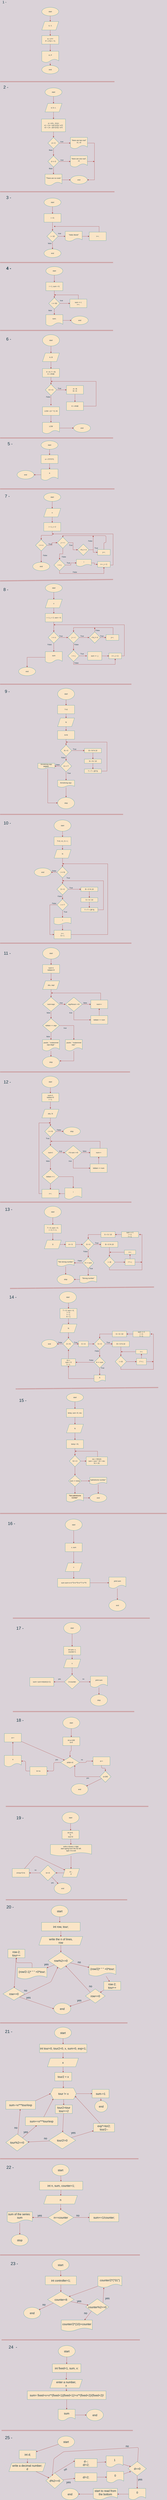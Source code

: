 <mxfile version="13.9.9" type="device"><diagram id="1Jv5XBA-zLulUV6GCcHd" name="Page-1"><mxGraphModel dx="1240" dy="729" grid="1" gridSize="10" guides="1" tooltips="1" connect="1" arrows="1" fold="1" page="1" pageScale="1" pageWidth="827" pageHeight="1169" background="#DAD2D8" math="0" shadow="0"><root><mxCell id="0"/><mxCell id="1" parent="0"/><mxCell id="-yvtbUW9gmK9FJbVnoZA-6" value="" style="edgeStyle=orthogonalEdgeStyle;rounded=0;orthogonalLoop=1;jettySize=auto;html=1;strokeColor=#A8201A;fontColor=#143642;labelBackgroundColor=#DAD2D8;" parent="1" source="-yvtbUW9gmK9FJbVnoZA-1" target="-yvtbUW9gmK9FJbVnoZA-2" edge="1"><mxGeometry relative="1" as="geometry"/></mxCell><mxCell id="-yvtbUW9gmK9FJbVnoZA-1" value="start" style="ellipse;whiteSpace=wrap;html=1;fillColor=#FAE5C7;strokeColor=#0F8B8D;fontColor=#143642;" parent="1" vertex="1"><mxGeometry x="305" y="77" width="120" height="60" as="geometry"/></mxCell><mxCell id="-yvtbUW9gmK9FJbVnoZA-7" value="" style="edgeStyle=orthogonalEdgeStyle;rounded=0;orthogonalLoop=1;jettySize=auto;html=1;strokeColor=#A8201A;fontColor=#143642;labelBackgroundColor=#DAD2D8;" parent="1" source="-yvtbUW9gmK9FJbVnoZA-2" target="-yvtbUW9gmK9FJbVnoZA-3" edge="1"><mxGeometry relative="1" as="geometry"/></mxCell><mxCell id="-yvtbUW9gmK9FJbVnoZA-2" value="X, Y," style="shape=parallelogram;perimeter=parallelogramPerimeter;whiteSpace=wrap;html=1;fixedSize=1;fillColor=#FAE5C7;strokeColor=#0F8B8D;fontColor=#143642;" parent="1" vertex="1"><mxGeometry x="305" y="177" width="120" height="60" as="geometry"/></mxCell><mxCell id="-yvtbUW9gmK9FJbVnoZA-8" value="" style="edgeStyle=orthogonalEdgeStyle;rounded=0;orthogonalLoop=1;jettySize=auto;html=1;strokeColor=#A8201A;fontColor=#143642;labelBackgroundColor=#DAD2D8;" parent="1" source="-yvtbUW9gmK9FJbVnoZA-3" target="-yvtbUW9gmK9FJbVnoZA-4" edge="1"><mxGeometry relative="1" as="geometry"/></mxCell><mxCell id="-yvtbUW9gmK9FJbVnoZA-3" value="A = X*Y&lt;br&gt;P = 2*(X + Y)" style="whiteSpace=wrap;html=1;fillColor=#FAE5C7;strokeColor=#0F8B8D;fontColor=#143642;" parent="1" vertex="1"><mxGeometry x="305" y="277" width="120" height="60" as="geometry"/></mxCell><mxCell id="-yvtbUW9gmK9FJbVnoZA-9" value="" style="edgeStyle=orthogonalEdgeStyle;rounded=0;orthogonalLoop=1;jettySize=auto;html=1;strokeColor=#A8201A;fontColor=#143642;labelBackgroundColor=#DAD2D8;" parent="1" source="-yvtbUW9gmK9FJbVnoZA-4" target="-yvtbUW9gmK9FJbVnoZA-5" edge="1"><mxGeometry relative="1" as="geometry"/></mxCell><mxCell id="-yvtbUW9gmK9FJbVnoZA-4" value="A, P" style="shape=document;whiteSpace=wrap;html=1;boundedLbl=1;fillColor=#FAE5C7;strokeColor=#0F8B8D;fontColor=#143642;" parent="1" vertex="1"><mxGeometry x="305" y="387" width="120" height="80" as="geometry"/></mxCell><mxCell id="-yvtbUW9gmK9FJbVnoZA-5" value="end" style="ellipse;whiteSpace=wrap;html=1;fillColor=#FAE5C7;strokeColor=#0F8B8D;fontColor=#143642;" parent="1" vertex="1"><mxGeometry x="305" y="487" width="120" height="60" as="geometry"/></mxCell><mxCell id="EupNIr8lxTY_w_RQBUNH-1" value="" style="shape=link;html=1;strokeColor=#A8201A;fillColor=#FAE5C7;fontColor=#143642;labelBackgroundColor=#DAD2D8;" parent="1" edge="1"><mxGeometry width="100" relative="1" as="geometry"><mxPoint x="10" y="602" as="sourcePoint"/><mxPoint x="820" y="602" as="targetPoint"/></mxGeometry></mxCell><mxCell id="EupNIr8lxTY_w_RQBUNH-2" value="" style="edgeStyle=orthogonalEdgeStyle;rounded=0;orthogonalLoop=1;jettySize=auto;html=1;strokeColor=#A8201A;fontColor=#143642;labelBackgroundColor=#DAD2D8;" parent="1" source="EupNIr8lxTY_w_RQBUNH-3" target="EupNIr8lxTY_w_RQBUNH-5" edge="1"><mxGeometry relative="1" as="geometry"/></mxCell><mxCell id="EupNIr8lxTY_w_RQBUNH-3" value="start" style="ellipse;whiteSpace=wrap;html=1;fillColor=#FAE5C7;strokeColor=#0F8B8D;fontColor=#143642;" parent="1" vertex="1"><mxGeometry x="328" y="646" width="120" height="60" as="geometry"/></mxCell><mxCell id="EupNIr8lxTY_w_RQBUNH-4" value="" style="edgeStyle=orthogonalEdgeStyle;rounded=0;orthogonalLoop=1;jettySize=auto;html=1;strokeColor=#A8201A;fontColor=#143642;labelBackgroundColor=#DAD2D8;" parent="1" source="EupNIr8lxTY_w_RQBUNH-5" target="EupNIr8lxTY_w_RQBUNH-7" edge="1"><mxGeometry relative="1" as="geometry"/></mxCell><mxCell id="EupNIr8lxTY_w_RQBUNH-5" value="a, b, c," style="shape=parallelogram;perimeter=parallelogramPerimeter;whiteSpace=wrap;html=1;fixedSize=1;fillColor=#FAE5C7;strokeColor=#0F8B8D;fontColor=#143642;" parent="1" vertex="1"><mxGeometry x="328" y="756" width="120" height="60" as="geometry"/></mxCell><mxCell id="EupNIr8lxTY_w_RQBUNH-6" value="" style="edgeStyle=orthogonalEdgeStyle;rounded=0;orthogonalLoop=1;jettySize=auto;html=1;strokeColor=#A8201A;fontColor=#143642;labelBackgroundColor=#DAD2D8;" parent="1" source="EupNIr8lxTY_w_RQBUNH-7" target="EupNIr8lxTY_w_RQBUNH-10" edge="1"><mxGeometry relative="1" as="geometry"/></mxCell><mxCell id="EupNIr8lxTY_w_RQBUNH-7" value="d = b*b - 4*a*c&lt;br&gt;x1 = (-b + (d)^(1/2)) / a*2&lt;br&gt;x2 = (-b - (d)^(1/2)) / a*2" style="whiteSpace=wrap;html=1;fillColor=#FAE5C7;strokeColor=#0F8B8D;fontColor=#143642;" parent="1" vertex="1"><mxGeometry x="303" y="866" width="170" height="90" as="geometry"/></mxCell><mxCell id="EupNIr8lxTY_w_RQBUNH-8" value="" style="edgeStyle=orthogonalEdgeStyle;rounded=0;orthogonalLoop=1;jettySize=auto;html=1;strokeColor=#A8201A;fontColor=#143642;labelBackgroundColor=#DAD2D8;" parent="1" source="EupNIr8lxTY_w_RQBUNH-10" target="EupNIr8lxTY_w_RQBUNH-15" edge="1"><mxGeometry relative="1" as="geometry"/></mxCell><mxCell id="EupNIr8lxTY_w_RQBUNH-9" value="" style="edgeStyle=orthogonalEdgeStyle;rounded=0;orthogonalLoop=1;jettySize=auto;html=1;strokeColor=#A8201A;fontColor=#143642;labelBackgroundColor=#DAD2D8;" parent="1" source="EupNIr8lxTY_w_RQBUNH-10" target="EupNIr8lxTY_w_RQBUNH-12" edge="1"><mxGeometry relative="1" as="geometry"/></mxCell><mxCell id="EupNIr8lxTY_w_RQBUNH-10" value="d &amp;gt; 0" style="rhombus;whiteSpace=wrap;html=1;fillColor=#FAE5C7;strokeColor=#0F8B8D;fontColor=#143642;" parent="1" vertex="1"><mxGeometry x="348" y="996" width="80" height="80" as="geometry"/></mxCell><mxCell id="EupNIr8lxTY_w_RQBUNH-11" style="edgeStyle=orthogonalEdgeStyle;rounded=0;orthogonalLoop=1;jettySize=auto;html=1;entryX=1;entryY=0.5;entryDx=0;entryDy=0;strokeColor=#A8201A;fontColor=#143642;labelBackgroundColor=#DAD2D8;" parent="1" source="EupNIr8lxTY_w_RQBUNH-12" target="EupNIr8lxTY_w_RQBUNH-24" edge="1"><mxGeometry relative="1" as="geometry"><mxPoint x="688" y="1296" as="targetPoint"/><Array as="points"><mxPoint x="678" y="1036"/><mxPoint x="678" y="1296"/></Array></mxGeometry></mxCell><mxCell id="EupNIr8lxTY_w_RQBUNH-12" value="&quot;there are two root&quot; x1, x2" style="shape=document;whiteSpace=wrap;html=1;boundedLbl=1;fillColor=#FAE5C7;strokeColor=#0F8B8D;fontColor=#143642;" parent="1" vertex="1"><mxGeometry x="508" y="996" width="120" height="80" as="geometry"/></mxCell><mxCell id="EupNIr8lxTY_w_RQBUNH-13" value="" style="edgeStyle=orthogonalEdgeStyle;rounded=0;orthogonalLoop=1;jettySize=auto;html=1;strokeColor=#A8201A;fontColor=#143642;labelBackgroundColor=#DAD2D8;" parent="1" source="EupNIr8lxTY_w_RQBUNH-15" target="EupNIr8lxTY_w_RQBUNH-17" edge="1"><mxGeometry relative="1" as="geometry"/></mxCell><mxCell id="EupNIr8lxTY_w_RQBUNH-14" value="" style="edgeStyle=orthogonalEdgeStyle;rounded=0;orthogonalLoop=1;jettySize=auto;html=1;strokeColor=#A8201A;fontColor=#143642;labelBackgroundColor=#DAD2D8;" parent="1" source="EupNIr8lxTY_w_RQBUNH-15" target="EupNIr8lxTY_w_RQBUNH-19" edge="1"><mxGeometry relative="1" as="geometry"/></mxCell><mxCell id="EupNIr8lxTY_w_RQBUNH-15" value="d == 0" style="rhombus;whiteSpace=wrap;html=1;fillColor=#FAE5C7;strokeColor=#0F8B8D;fontColor=#143642;" parent="1" vertex="1"><mxGeometry x="348" y="1126" width="80" height="80" as="geometry"/></mxCell><mxCell id="EupNIr8lxTY_w_RQBUNH-16" style="edgeStyle=orthogonalEdgeStyle;rounded=0;orthogonalLoop=1;jettySize=auto;html=1;strokeColor=#A8201A;fontColor=#143642;labelBackgroundColor=#DAD2D8;" parent="1" source="EupNIr8lxTY_w_RQBUNH-17" edge="1"><mxGeometry relative="1" as="geometry"><mxPoint x="678" y="1166" as="targetPoint"/></mxGeometry></mxCell><mxCell id="EupNIr8lxTY_w_RQBUNH-17" value="&quot;there are one root&quot;, x1" style="shape=document;whiteSpace=wrap;html=1;boundedLbl=1;fillColor=#FAE5C7;strokeColor=#0F8B8D;fontColor=#143642;" parent="1" vertex="1"><mxGeometry x="508" y="1126" width="120" height="80" as="geometry"/></mxCell><mxCell id="EupNIr8lxTY_w_RQBUNH-18" value="" style="edgeStyle=orthogonalEdgeStyle;rounded=0;orthogonalLoop=1;jettySize=auto;html=1;strokeColor=#A8201A;fontColor=#143642;labelBackgroundColor=#DAD2D8;" parent="1" source="EupNIr8lxTY_w_RQBUNH-19" target="EupNIr8lxTY_w_RQBUNH-24" edge="1"><mxGeometry relative="1" as="geometry"/></mxCell><mxCell id="EupNIr8lxTY_w_RQBUNH-19" value="&quot;There are no roots&quot;" style="shape=document;whiteSpace=wrap;html=1;boundedLbl=1;fillColor=#FAE5C7;strokeColor=#0F8B8D;fontColor=#143642;" parent="1" vertex="1"><mxGeometry x="328" y="1256" width="120" height="80" as="geometry"/></mxCell><mxCell id="EupNIr8lxTY_w_RQBUNH-20" value="true" style="text;html=1;align=center;verticalAlign=middle;resizable=0;points=[];autosize=1;strokeColor=none;fillColor=none;fontColor=#143642;" parent="1" vertex="1"><mxGeometry x="427" y="1016" width="40" height="20" as="geometry"/></mxCell><mxCell id="EupNIr8lxTY_w_RQBUNH-21" value="flase" style="text;html=1;align=center;verticalAlign=middle;resizable=0;points=[];autosize=1;strokeColor=none;fillColor=none;fontColor=#143642;" parent="1" vertex="1"><mxGeometry x="348" y="1076" width="40" height="20" as="geometry"/></mxCell><mxCell id="EupNIr8lxTY_w_RQBUNH-22" value="true" style="text;html=1;align=center;verticalAlign=middle;resizable=0;points=[];autosize=1;strokeColor=none;fillColor=none;fontColor=#143642;" parent="1" vertex="1"><mxGeometry x="428" y="1146" width="40" height="20" as="geometry"/></mxCell><mxCell id="EupNIr8lxTY_w_RQBUNH-23" value="flase" style="text;html=1;align=center;verticalAlign=middle;resizable=0;points=[];autosize=1;strokeColor=none;fillColor=none;fontColor=#143642;" parent="1" vertex="1"><mxGeometry x="348" y="1206" width="40" height="20" as="geometry"/></mxCell><mxCell id="EupNIr8lxTY_w_RQBUNH-24" value="end" style="ellipse;whiteSpace=wrap;html=1;fillColor=#FAE5C7;strokeColor=#0F8B8D;fontColor=#143642;" parent="1" vertex="1"><mxGeometry x="508" y="1266" width="120" height="60" as="geometry"/></mxCell><mxCell id="xZ7j2YntmUXhflC3yTsj-1" value="" style="shape=link;html=1;strokeColor=#A8201A;fillColor=#FAE5C7;fontColor=#143642;labelBackgroundColor=#DAD2D8;" parent="1" edge="1"><mxGeometry width="100" relative="1" as="geometry"><mxPoint x="10" y="1380" as="sourcePoint"/><mxPoint x="820" y="1380" as="targetPoint"/></mxGeometry></mxCell><mxCell id="xZ7j2YntmUXhflC3yTsj-2" value="" style="edgeStyle=orthogonalEdgeStyle;rounded=0;orthogonalLoop=1;jettySize=auto;html=1;strokeColor=#A8201A;fontColor=#143642;labelBackgroundColor=#DAD2D8;" parent="1" source="xZ7j2YntmUXhflC3yTsj-3" target="xZ7j2YntmUXhflC3yTsj-5" edge="1"><mxGeometry relative="1" as="geometry"/></mxCell><mxCell id="xZ7j2YntmUXhflC3yTsj-3" value="start" style="ellipse;whiteSpace=wrap;html=1;fillColor=#FAE5C7;strokeColor=#0F8B8D;fontColor=#143642;" parent="1" vertex="1"><mxGeometry x="321" y="1425" width="120" height="60" as="geometry"/></mxCell><mxCell id="xZ7j2YntmUXhflC3yTsj-4" value="" style="edgeStyle=orthogonalEdgeStyle;rounded=0;orthogonalLoop=1;jettySize=auto;html=1;strokeColor=#A8201A;fontColor=#143642;labelBackgroundColor=#DAD2D8;" parent="1" source="xZ7j2YntmUXhflC3yTsj-5" target="xZ7j2YntmUXhflC3yTsj-8" edge="1"><mxGeometry relative="1" as="geometry"/></mxCell><mxCell id="xZ7j2YntmUXhflC3yTsj-5" value="i = 0;" style="whiteSpace=wrap;html=1;fillColor=#FAE5C7;strokeColor=#0F8B8D;fontColor=#143642;" parent="1" vertex="1"><mxGeometry x="321" y="1535" width="120" height="60" as="geometry"/></mxCell><mxCell id="xZ7j2YntmUXhflC3yTsj-6" value="" style="edgeStyle=orthogonalEdgeStyle;rounded=0;orthogonalLoop=1;jettySize=auto;html=1;strokeColor=#A8201A;fontColor=#143642;labelBackgroundColor=#DAD2D8;" parent="1" source="xZ7j2YntmUXhflC3yTsj-8" target="xZ7j2YntmUXhflC3yTsj-13" edge="1"><mxGeometry relative="1" as="geometry"/></mxCell><mxCell id="xZ7j2YntmUXhflC3yTsj-7" value="" style="edgeStyle=orthogonalEdgeStyle;rounded=0;orthogonalLoop=1;jettySize=auto;html=1;strokeColor=#A8201A;fontColor=#143642;labelBackgroundColor=#DAD2D8;" parent="1" source="xZ7j2YntmUXhflC3yTsj-8" target="xZ7j2YntmUXhflC3yTsj-10" edge="1"><mxGeometry relative="1" as="geometry"/></mxCell><mxCell id="xZ7j2YntmUXhflC3yTsj-8" value="i &amp;lt; 10" style="rhombus;whiteSpace=wrap;html=1;fillColor=#FAE5C7;strokeColor=#0F8B8D;fontColor=#143642;" parent="1" vertex="1"><mxGeometry x="341" y="1655" width="80" height="80" as="geometry"/></mxCell><mxCell id="xZ7j2YntmUXhflC3yTsj-9" value="" style="edgeStyle=orthogonalEdgeStyle;rounded=0;orthogonalLoop=1;jettySize=auto;html=1;strokeColor=#A8201A;fontColor=#143642;labelBackgroundColor=#DAD2D8;" parent="1" source="xZ7j2YntmUXhflC3yTsj-10" target="xZ7j2YntmUXhflC3yTsj-12" edge="1"><mxGeometry relative="1" as="geometry"/></mxCell><mxCell id="xZ7j2YntmUXhflC3yTsj-10" value="&quot;Hello World&quot;" style="shape=document;whiteSpace=wrap;html=1;boundedLbl=1;fillColor=#FAE5C7;strokeColor=#0F8B8D;fontColor=#143642;" parent="1" vertex="1"><mxGeometry x="471" y="1660" width="120" height="70" as="geometry"/></mxCell><mxCell id="xZ7j2YntmUXhflC3yTsj-11" style="edgeStyle=orthogonalEdgeStyle;rounded=0;orthogonalLoop=1;jettySize=auto;html=1;strokeColor=#A8201A;fontColor=#143642;labelBackgroundColor=#DAD2D8;" parent="1" source="xZ7j2YntmUXhflC3yTsj-12" edge="1"><mxGeometry relative="1" as="geometry"><mxPoint x="391" y="1625" as="targetPoint"/><Array as="points"><mxPoint x="711" y="1625"/></Array></mxGeometry></mxCell><mxCell id="xZ7j2YntmUXhflC3yTsj-12" value="i++;" style="whiteSpace=wrap;html=1;fillColor=#FAE5C7;strokeColor=#0F8B8D;fontColor=#143642;" parent="1" vertex="1"><mxGeometry x="641" y="1665" width="120" height="60" as="geometry"/></mxCell><mxCell id="xZ7j2YntmUXhflC3yTsj-13" value="end" style="ellipse;whiteSpace=wrap;html=1;fillColor=#FAE5C7;strokeColor=#0F8B8D;fontColor=#143642;" parent="1" vertex="1"><mxGeometry x="321" y="1785" width="120" height="60" as="geometry"/></mxCell><mxCell id="xZ7j2YntmUXhflC3yTsj-14" value="true" style="text;html=1;align=center;verticalAlign=middle;resizable=0;points=[];autosize=1;strokeColor=none;fillColor=none;fontColor=#143642;" parent="1" vertex="1"><mxGeometry x="411" y="1665" width="40" height="20" as="geometry"/></mxCell><mxCell id="xZ7j2YntmUXhflC3yTsj-15" value="false" style="text;html=1;align=center;verticalAlign=middle;resizable=0;points=[];autosize=1;strokeColor=none;fillColor=none;fontColor=#143642;" parent="1" vertex="1"><mxGeometry x="341" y="1735" width="40" height="20" as="geometry"/></mxCell><mxCell id="SmSyDIWYbzYS3UJLojg5-1" value="" style="shape=link;html=1;strokeColor=#A8201A;fillColor=#FAE5C7;fontColor=#143642;labelBackgroundColor=#DAD2D8;" parent="1" edge="1"><mxGeometry width="100" relative="1" as="geometry"><mxPoint x="10" y="1880" as="sourcePoint"/><mxPoint x="810" y="1880" as="targetPoint"/></mxGeometry></mxCell><mxCell id="SmSyDIWYbzYS3UJLojg5-2" value="" style="edgeStyle=orthogonalEdgeStyle;rounded=0;orthogonalLoop=1;jettySize=auto;html=1;strokeColor=#A8201A;fontColor=#143642;labelBackgroundColor=#DAD2D8;" parent="1" source="SmSyDIWYbzYS3UJLojg5-3" target="SmSyDIWYbzYS3UJLojg5-8" edge="1"><mxGeometry relative="1" as="geometry"/></mxCell><mxCell id="SmSyDIWYbzYS3UJLojg5-3" value="start" style="ellipse;whiteSpace=wrap;html=1;fillColor=#FAE5C7;strokeColor=#0F8B8D;fontColor=#143642;" parent="1" vertex="1"><mxGeometry x="334" y="1909" width="120" height="60" as="geometry"/></mxCell><mxCell id="SmSyDIWYbzYS3UJLojg5-4" value="" style="edgeStyle=orthogonalEdgeStyle;rounded=0;orthogonalLoop=1;jettySize=auto;html=1;strokeColor=#A8201A;fontColor=#143642;labelBackgroundColor=#DAD2D8;" parent="1" source="SmSyDIWYbzYS3UJLojg5-6" target="SmSyDIWYbzYS3UJLojg5-12" edge="1"><mxGeometry relative="1" as="geometry"/></mxCell><mxCell id="SmSyDIWYbzYS3UJLojg5-5" value="" style="edgeStyle=orthogonalEdgeStyle;rounded=0;orthogonalLoop=1;jettySize=auto;html=1;strokeColor=#A8201A;fontColor=#143642;labelBackgroundColor=#DAD2D8;" parent="1" source="SmSyDIWYbzYS3UJLojg5-6" target="SmSyDIWYbzYS3UJLojg5-10" edge="1"><mxGeometry relative="1" as="geometry"/></mxCell><mxCell id="SmSyDIWYbzYS3UJLojg5-6" value="i &amp;lt;= 50" style="rhombus;whiteSpace=wrap;html=1;fillColor=#FAE5C7;strokeColor=#0F8B8D;fontColor=#143642;" parent="1" vertex="1"><mxGeometry x="354" y="2129" width="80" height="80" as="geometry"/></mxCell><mxCell id="SmSyDIWYbzYS3UJLojg5-7" value="" style="edgeStyle=orthogonalEdgeStyle;rounded=0;orthogonalLoop=1;jettySize=auto;html=1;strokeColor=#A8201A;fontColor=#143642;labelBackgroundColor=#DAD2D8;" parent="1" source="SmSyDIWYbzYS3UJLojg5-8" target="SmSyDIWYbzYS3UJLojg5-6" edge="1"><mxGeometry relative="1" as="geometry"/></mxCell><mxCell id="SmSyDIWYbzYS3UJLojg5-8" value="i = 1, sum = 0;" style="whiteSpace=wrap;html=1;fillColor=#FAE5C7;strokeColor=#0F8B8D;fontColor=#143642;" parent="1" vertex="1"><mxGeometry x="334" y="2019" width="120" height="60" as="geometry"/></mxCell><mxCell id="SmSyDIWYbzYS3UJLojg5-9" style="edgeStyle=orthogonalEdgeStyle;rounded=0;orthogonalLoop=1;jettySize=auto;html=1;strokeColor=#A8201A;fontColor=#143642;labelBackgroundColor=#DAD2D8;" parent="1" source="SmSyDIWYbzYS3UJLojg5-10" edge="1"><mxGeometry relative="1" as="geometry"><mxPoint x="394" y="2109" as="targetPoint"/><Array as="points"><mxPoint x="564" y="2109"/><mxPoint x="394" y="2109"/></Array></mxGeometry></mxCell><mxCell id="SmSyDIWYbzYS3UJLojg5-10" value="sum += i;&lt;br&gt;i++;" style="whiteSpace=wrap;html=1;fillColor=#FAE5C7;strokeColor=#0F8B8D;fontColor=#143642;" parent="1" vertex="1"><mxGeometry x="504" y="2139" width="120" height="60" as="geometry"/></mxCell><mxCell id="SmSyDIWYbzYS3UJLojg5-11" value="" style="edgeStyle=orthogonalEdgeStyle;rounded=0;orthogonalLoop=1;jettySize=auto;html=1;strokeColor=#A8201A;fontColor=#143642;labelBackgroundColor=#DAD2D8;" parent="1" source="SmSyDIWYbzYS3UJLojg5-12" target="SmSyDIWYbzYS3UJLojg5-13" edge="1"><mxGeometry relative="1" as="geometry"/></mxCell><mxCell id="SmSyDIWYbzYS3UJLojg5-12" value="sum;" style="shape=document;whiteSpace=wrap;html=1;boundedLbl=1;fillColor=#FAE5C7;strokeColor=#0F8B8D;fontColor=#143642;" parent="1" vertex="1"><mxGeometry x="334" y="2249" width="120" height="80" as="geometry"/></mxCell><mxCell id="SmSyDIWYbzYS3UJLojg5-13" value="end" style="ellipse;whiteSpace=wrap;html=1;fillColor=#FAE5C7;strokeColor=#0F8B8D;fontColor=#143642;" parent="1" vertex="1"><mxGeometry x="514" y="2259" width="120" height="60" as="geometry"/></mxCell><mxCell id="SmSyDIWYbzYS3UJLojg5-14" value="true" style="text;html=1;align=center;verticalAlign=middle;resizable=0;points=[];autosize=1;strokeColor=none;fillColor=none;fontColor=#143642;" parent="1" vertex="1"><mxGeometry x="424" y="2139" width="40" height="20" as="geometry"/></mxCell><mxCell id="SmSyDIWYbzYS3UJLojg5-15" value="false" style="text;html=1;align=center;verticalAlign=middle;resizable=0;points=[];autosize=1;strokeColor=none;fillColor=none;fontColor=#143642;" parent="1" vertex="1"><mxGeometry x="344" y="2209" width="40" height="20" as="geometry"/></mxCell><mxCell id="SmSyDIWYbzYS3UJLojg5-16" value="" style="shape=link;html=1;strokeColor=#A8201A;fillColor=#FAE5C7;fontColor=#143642;labelBackgroundColor=#DAD2D8;" parent="1" edge="1"><mxGeometry width="100" relative="1" as="geometry"><mxPoint x="10" y="2360" as="sourcePoint"/><mxPoint x="810" y="2360" as="targetPoint"/></mxGeometry></mxCell><mxCell id="8Zk5rq4rzIl8mNXYXbPh-1" value="" style="edgeStyle=orthogonalEdgeStyle;rounded=0;orthogonalLoop=1;jettySize=auto;html=1;strokeColor=#A8201A;fontColor=#143642;labelBackgroundColor=#DAD2D8;" parent="1" source="8Zk5rq4rzIl8mNXYXbPh-2" target="8Zk5rq4rzIl8mNXYXbPh-4" edge="1"><mxGeometry relative="1" as="geometry"/></mxCell><mxCell id="8Zk5rq4rzIl8mNXYXbPh-2" value="start" style="ellipse;whiteSpace=wrap;html=1;fillColor=#FAE5C7;strokeColor=#0F8B8D;fontColor=#143642;" parent="1" vertex="1"><mxGeometry x="310" y="2390" width="120" height="80" as="geometry"/></mxCell><mxCell id="8Zk5rq4rzIl8mNXYXbPh-3" value="" style="edgeStyle=orthogonalEdgeStyle;rounded=0;orthogonalLoop=1;jettySize=auto;html=1;strokeColor=#A8201A;fontColor=#143642;labelBackgroundColor=#DAD2D8;" parent="1" source="8Zk5rq4rzIl8mNXYXbPh-4" target="8Zk5rq4rzIl8mNXYXbPh-6" edge="1"><mxGeometry relative="1" as="geometry"/></mxCell><mxCell id="8Zk5rq4rzIl8mNXYXbPh-4" value="A, B" style="shape=parallelogram;perimeter=parallelogramPerimeter;whiteSpace=wrap;html=1;fixedSize=1;fillColor=#FAE5C7;strokeColor=#0F8B8D;fontColor=#143642;" parent="1" vertex="1"><mxGeometry x="310" y="2520" width="120" height="60" as="geometry"/></mxCell><mxCell id="8Zk5rq4rzIl8mNXYXbPh-5" value="" style="edgeStyle=orthogonalEdgeStyle;rounded=0;orthogonalLoop=1;jettySize=auto;html=1;strokeColor=#A8201A;fontColor=#143642;labelBackgroundColor=#DAD2D8;" parent="1" source="8Zk5rq4rzIl8mNXYXbPh-6" target="8Zk5rq4rzIl8mNXYXbPh-9" edge="1"><mxGeometry relative="1" as="geometry"/></mxCell><mxCell id="8Zk5rq4rzIl8mNXYXbPh-6" value="X = A; Y = B;&lt;br&gt;K = A%B" style="whiteSpace=wrap;html=1;fillColor=#FAE5C7;strokeColor=#0F8B8D;fontColor=#143642;" parent="1" vertex="1"><mxGeometry x="310" y="2630" width="120" height="60" as="geometry"/></mxCell><mxCell id="8Zk5rq4rzIl8mNXYXbPh-7" value="" style="edgeStyle=orthogonalEdgeStyle;rounded=0;orthogonalLoop=1;jettySize=auto;html=1;strokeColor=#A8201A;fontColor=#143642;labelBackgroundColor=#DAD2D8;" parent="1" source="8Zk5rq4rzIl8mNXYXbPh-9" target="8Zk5rq4rzIl8mNXYXbPh-11" edge="1"><mxGeometry relative="1" as="geometry"/></mxCell><mxCell id="8Zk5rq4rzIl8mNXYXbPh-8" value="" style="edgeStyle=orthogonalEdgeStyle;rounded=0;orthogonalLoop=1;jettySize=auto;html=1;strokeColor=#A8201A;fontColor=#143642;labelBackgroundColor=#DAD2D8;" parent="1" source="8Zk5rq4rzIl8mNXYXbPh-9" edge="1"><mxGeometry relative="1" as="geometry"><mxPoint x="370" y="2890" as="targetPoint"/></mxGeometry></mxCell><mxCell id="8Zk5rq4rzIl8mNXYXbPh-9" value="K != 0" style="rhombus;whiteSpace=wrap;html=1;fillColor=#FAE5C7;strokeColor=#0F8B8D;fontColor=#143642;" parent="1" vertex="1"><mxGeometry x="330" y="2740" width="80" height="80" as="geometry"/></mxCell><mxCell id="8Zk5rq4rzIl8mNXYXbPh-10" value="" style="edgeStyle=orthogonalEdgeStyle;rounded=0;orthogonalLoop=1;jettySize=auto;html=1;strokeColor=#A8201A;fontColor=#143642;labelBackgroundColor=#DAD2D8;" parent="1" source="8Zk5rq4rzIl8mNXYXbPh-11" target="8Zk5rq4rzIl8mNXYXbPh-13" edge="1"><mxGeometry relative="1" as="geometry"/></mxCell><mxCell id="8Zk5rq4rzIl8mNXYXbPh-11" value="A = B&lt;br&gt;B = K" style="whiteSpace=wrap;html=1;fillColor=#FAE5C7;strokeColor=#0F8B8D;fontColor=#143642;" parent="1" vertex="1"><mxGeometry x="480" y="2750" width="120" height="60" as="geometry"/></mxCell><mxCell id="8Zk5rq4rzIl8mNXYXbPh-12" style="edgeStyle=orthogonalEdgeStyle;rounded=0;orthogonalLoop=1;jettySize=auto;html=1;strokeColor=#A8201A;fontColor=#143642;labelBackgroundColor=#DAD2D8;" parent="1" source="8Zk5rq4rzIl8mNXYXbPh-13" edge="1"><mxGeometry relative="1" as="geometry"><mxPoint x="370" y="2720" as="targetPoint"/><Array as="points"><mxPoint x="690" y="2895"/><mxPoint x="690" y="2720"/></Array></mxGeometry></mxCell><mxCell id="8Zk5rq4rzIl8mNXYXbPh-13" value="K = A%B" style="whiteSpace=wrap;html=1;fillColor=#FAE5C7;strokeColor=#0F8B8D;fontColor=#143642;" parent="1" vertex="1"><mxGeometry x="480" y="2865" width="120" height="60" as="geometry"/></mxCell><mxCell id="8Zk5rq4rzIl8mNXYXbPh-14" value="end" style="ellipse;whiteSpace=wrap;html=1;fillColor=#FAE5C7;strokeColor=#0F8B8D;fontColor=#143642;" parent="1" vertex="1"><mxGeometry x="530" y="3020" width="120" height="60" as="geometry"/></mxCell><mxCell id="8Zk5rq4rzIl8mNXYXbPh-15" value="False" style="text;html=1;align=center;verticalAlign=middle;resizable=0;points=[];autosize=1;fontColor=#143642;" parent="1" vertex="1"><mxGeometry x="330" y="2820" width="40" height="20" as="geometry"/></mxCell><mxCell id="8Zk5rq4rzIl8mNXYXbPh-16" value="True" style="text;html=1;align=center;verticalAlign=middle;resizable=0;points=[];autosize=1;fontColor=#143642;" parent="1" vertex="1"><mxGeometry x="410" y="2760" width="40" height="20" as="geometry"/></mxCell><mxCell id="8Zk5rq4rzIl8mNXYXbPh-17" value="" style="edgeStyle=orthogonalEdgeStyle;rounded=0;orthogonalLoop=1;jettySize=auto;html=1;strokeColor=#A8201A;fontColor=#143642;labelBackgroundColor=#DAD2D8;" parent="1" source="8Zk5rq4rzIl8mNXYXbPh-18" target="8Zk5rq4rzIl8mNXYXbPh-20" edge="1"><mxGeometry relative="1" as="geometry"/></mxCell><mxCell id="8Zk5rq4rzIl8mNXYXbPh-18" value="LCM = (X * Y) / B" style="whiteSpace=wrap;html=1;fillColor=#FAE5C7;strokeColor=#0F8B8D;fontColor=#143642;" parent="1" vertex="1"><mxGeometry x="310" y="2900" width="120" height="60" as="geometry"/></mxCell><mxCell id="8Zk5rq4rzIl8mNXYXbPh-19" value="" style="edgeStyle=orthogonalEdgeStyle;rounded=0;orthogonalLoop=1;jettySize=auto;html=1;strokeColor=#A8201A;fontColor=#143642;labelBackgroundColor=#DAD2D8;" parent="1" source="8Zk5rq4rzIl8mNXYXbPh-20" target="8Zk5rq4rzIl8mNXYXbPh-14" edge="1"><mxGeometry relative="1" as="geometry"/></mxCell><mxCell id="8Zk5rq4rzIl8mNXYXbPh-20" value="LCM" style="shape=document;whiteSpace=wrap;html=1;boundedLbl=1;fillColor=#FAE5C7;strokeColor=#0F8B8D;fontColor=#143642;" parent="1" vertex="1"><mxGeometry x="310" y="3010" width="120" height="80" as="geometry"/></mxCell><mxCell id="8Zk5rq4rzIl8mNXYXbPh-21" value="" style="shape=link;html=1;strokeColor=#A8201A;fillColor=#FAE5C7;fontColor=#143642;labelBackgroundColor=#DAD2D8;" parent="1" edge="1"><mxGeometry width="100" relative="1" as="geometry"><mxPoint x="10" y="3120" as="sourcePoint"/><mxPoint x="810" y="3120" as="targetPoint"/></mxGeometry></mxCell><mxCell id="CdMeCQrUMc1Nbaf9nKMa-1" value="" style="edgeStyle=orthogonalEdgeStyle;rounded=0;orthogonalLoop=1;jettySize=auto;html=1;strokeColor=#A8201A;fontColor=#143642;labelBackgroundColor=#DAD2D8;" parent="1" source="CdMeCQrUMc1Nbaf9nKMa-2" target="CdMeCQrUMc1Nbaf9nKMa-4" edge="1"><mxGeometry relative="1" as="geometry"/></mxCell><mxCell id="CdMeCQrUMc1Nbaf9nKMa-2" value="start" style="ellipse;whiteSpace=wrap;html=1;fillColor=#FAE5C7;strokeColor=#0F8B8D;fontColor=#143642;" parent="1" vertex="1"><mxGeometry x="300" y="3140" width="120" height="60" as="geometry"/></mxCell><mxCell id="CdMeCQrUMc1Nbaf9nKMa-3" value="" style="edgeStyle=orthogonalEdgeStyle;rounded=0;orthogonalLoop=1;jettySize=auto;html=1;strokeColor=#A8201A;fontColor=#143642;labelBackgroundColor=#DAD2D8;" parent="1" source="CdMeCQrUMc1Nbaf9nKMa-4" target="CdMeCQrUMc1Nbaf9nKMa-6" edge="1"><mxGeometry relative="1" as="geometry"/></mxCell><mxCell id="CdMeCQrUMc1Nbaf9nKMa-4" value="a = 2*2*2*2;" style="whiteSpace=wrap;html=1;fillColor=#FAE5C7;strokeColor=#0F8B8D;fontColor=#143642;" parent="1" vertex="1"><mxGeometry x="300" y="3240" width="120" height="60" as="geometry"/></mxCell><mxCell id="CdMeCQrUMc1Nbaf9nKMa-5" value="" style="edgeStyle=orthogonalEdgeStyle;rounded=0;orthogonalLoop=1;jettySize=auto;html=1;strokeColor=#A8201A;fontColor=#143642;labelBackgroundColor=#DAD2D8;" parent="1" source="CdMeCQrUMc1Nbaf9nKMa-6" target="CdMeCQrUMc1Nbaf9nKMa-7" edge="1"><mxGeometry relative="1" as="geometry"/></mxCell><mxCell id="CdMeCQrUMc1Nbaf9nKMa-6" value="a" style="shape=document;whiteSpace=wrap;html=1;boundedLbl=1;fillColor=#FAE5C7;strokeColor=#0F8B8D;fontColor=#143642;" parent="1" vertex="1"><mxGeometry x="300" y="3340" width="120" height="80" as="geometry"/></mxCell><mxCell id="CdMeCQrUMc1Nbaf9nKMa-7" value="end" style="ellipse;whiteSpace=wrap;html=1;fillColor=#FAE5C7;strokeColor=#0F8B8D;fontColor=#143642;" parent="1" vertex="1"><mxGeometry x="130" y="3350" width="120" height="60" as="geometry"/></mxCell><mxCell id="CdMeCQrUMc1Nbaf9nKMa-8" value="" style="shape=link;html=1;strokeColor=#A8201A;fillColor=#FAE5C7;fontColor=#143642;labelBackgroundColor=#DAD2D8;" parent="1" edge="1"><mxGeometry width="100" relative="1" as="geometry"><mxPoint x="10" y="3480" as="sourcePoint"/><mxPoint x="820" y="3480" as="targetPoint"/></mxGeometry></mxCell><mxCell id="MaX6XD-zKKBkbuIPe60s-1" value="" style="edgeStyle=orthogonalEdgeStyle;rounded=0;orthogonalLoop=1;jettySize=auto;html=1;strokeColor=#A8201A;fontColor=#143642;labelBackgroundColor=#DAD2D8;" parent="1" source="MaX6XD-zKKBkbuIPe60s-2" target="MaX6XD-zKKBkbuIPe60s-4" edge="1"><mxGeometry relative="1" as="geometry"/></mxCell><mxCell id="MaX6XD-zKKBkbuIPe60s-2" value="start" style="ellipse;whiteSpace=wrap;html=1;fillColor=#FAE5C7;strokeColor=#0F8B8D;fontColor=#143642;" parent="1" vertex="1"><mxGeometry x="319" y="3508" width="120" height="60" as="geometry"/></mxCell><mxCell id="MaX6XD-zKKBkbuIPe60s-3" value="" style="edgeStyle=orthogonalEdgeStyle;rounded=0;orthogonalLoop=1;jettySize=auto;html=1;strokeColor=#A8201A;fontColor=#143642;labelBackgroundColor=#DAD2D8;" parent="1" source="MaX6XD-zKKBkbuIPe60s-4" target="MaX6XD-zKKBkbuIPe60s-6" edge="1"><mxGeometry relative="1" as="geometry"/></mxCell><mxCell id="MaX6XD-zKKBkbuIPe60s-4" value="n" style="shape=parallelogram;perimeter=parallelogramPerimeter;whiteSpace=wrap;html=1;fixedSize=1;fillColor=#FAE5C7;strokeColor=#0F8B8D;fontColor=#143642;" parent="1" vertex="1"><mxGeometry x="319" y="3618" width="120" height="60" as="geometry"/></mxCell><mxCell id="MaX6XD-zKKBkbuIPe60s-5" value="" style="edgeStyle=orthogonalEdgeStyle;rounded=0;orthogonalLoop=1;jettySize=auto;html=1;strokeColor=#A8201A;fontColor=#143642;labelBackgroundColor=#DAD2D8;" parent="1" source="MaX6XD-zKKBkbuIPe60s-6" target="MaX6XD-zKKBkbuIPe60s-9" edge="1"><mxGeometry relative="1" as="geometry"/></mxCell><mxCell id="MaX6XD-zKKBkbuIPe60s-6" value="i = 1, j = 2" style="whiteSpace=wrap;html=1;fillColor=#FAE5C7;strokeColor=#0F8B8D;fontColor=#143642;" parent="1" vertex="1"><mxGeometry x="319" y="3718" width="120" height="60" as="geometry"/></mxCell><mxCell id="MaX6XD-zKKBkbuIPe60s-7" value="" style="edgeStyle=orthogonalEdgeStyle;rounded=0;orthogonalLoop=1;jettySize=auto;html=1;strokeColor=#A8201A;fontColor=#143642;labelBackgroundColor=#DAD2D8;" parent="1" source="MaX6XD-zKKBkbuIPe60s-9" target="MaX6XD-zKKBkbuIPe60s-12" edge="1"><mxGeometry relative="1" as="geometry"/></mxCell><mxCell id="MaX6XD-zKKBkbuIPe60s-8" value="" style="edgeStyle=orthogonalEdgeStyle;rounded=0;orthogonalLoop=1;jettySize=auto;html=1;strokeColor=#A8201A;fontColor=#143642;labelBackgroundColor=#DAD2D8;" parent="1" source="MaX6XD-zKKBkbuIPe60s-9" target="MaX6XD-zKKBkbuIPe60s-25" edge="1"><mxGeometry relative="1" as="geometry"/></mxCell><mxCell id="MaX6XD-zKKBkbuIPe60s-9" value="i &amp;lt;= n" style="rhombus;whiteSpace=wrap;html=1;fillColor=#FAE5C7;strokeColor=#0F8B8D;fontColor=#143642;" parent="1" vertex="1"><mxGeometry x="261" y="3838" width="80" height="80" as="geometry"/></mxCell><mxCell id="MaX6XD-zKKBkbuIPe60s-10" value="" style="edgeStyle=orthogonalEdgeStyle;rounded=0;orthogonalLoop=1;jettySize=auto;html=1;strokeColor=#A8201A;fontColor=#143642;labelBackgroundColor=#DAD2D8;" parent="1" source="MaX6XD-zKKBkbuIPe60s-12" target="MaX6XD-zKKBkbuIPe60s-20" edge="1"><mxGeometry relative="1" as="geometry"/></mxCell><mxCell id="MaX6XD-zKKBkbuIPe60s-11" value="" style="edgeStyle=orthogonalEdgeStyle;rounded=0;orthogonalLoop=1;jettySize=auto;html=1;strokeColor=#A8201A;fontColor=#143642;labelBackgroundColor=#DAD2D8;" parent="1" source="MaX6XD-zKKBkbuIPe60s-12" target="MaX6XD-zKKBkbuIPe60s-15" edge="1"><mxGeometry relative="1" as="geometry"/></mxCell><mxCell id="MaX6XD-zKKBkbuIPe60s-12" value="j &amp;lt; = i" style="rhombus;whiteSpace=wrap;html=1;fillColor=#FAE5C7;strokeColor=#0F8B8D;fontColor=#143642;" parent="1" vertex="1"><mxGeometry x="414" y="3820" width="80" height="80" as="geometry"/></mxCell><mxCell id="MaX6XD-zKKBkbuIPe60s-13" value="" style="edgeStyle=orthogonalEdgeStyle;rounded=0;orthogonalLoop=1;jettySize=auto;html=1;strokeColor=#A8201A;fontColor=#143642;labelBackgroundColor=#DAD2D8;" parent="1" source="MaX6XD-zKKBkbuIPe60s-15" target="MaX6XD-zKKBkbuIPe60s-17" edge="1"><mxGeometry relative="1" as="geometry"/></mxCell><mxCell id="MaX6XD-zKKBkbuIPe60s-14" style="edgeStyle=orthogonalEdgeStyle;rounded=0;orthogonalLoop=1;jettySize=auto;html=1;strokeColor=#A8201A;fontColor=#143642;labelBackgroundColor=#DAD2D8;" parent="1" source="MaX6XD-zKKBkbuIPe60s-15" edge="1"><mxGeometry relative="1" as="geometry"><mxPoint x="669" y="3810" as="targetPoint"/></mxGeometry></mxCell><mxCell id="MaX6XD-zKKBkbuIPe60s-15" value="i % j != 0" style="rhombus;whiteSpace=wrap;html=1;fillColor=#FAE5C7;strokeColor=#0F8B8D;fontColor=#143642;" parent="1" vertex="1"><mxGeometry x="559" y="3870" width="80" height="80" as="geometry"/></mxCell><mxCell id="MaX6XD-zKKBkbuIPe60s-34" style="edgeStyle=orthogonalEdgeStyle;curved=0;rounded=1;sketch=0;orthogonalLoop=1;jettySize=auto;html=1;strokeColor=#A8201A;fillColor=#FAE5C7;fontColor=#143642;labelBackgroundColor=#DAD2D8;" parent="1" source="MaX6XD-zKKBkbuIPe60s-17" target="MaX6XD-zKKBkbuIPe60s-12" edge="1"><mxGeometry relative="1" as="geometry"><mxPoint x="745" y="3810" as="targetPoint"/><Array as="points"><mxPoint x="745" y="3859"/><mxPoint x="760" y="3859"/><mxPoint x="760" y="3810"/><mxPoint x="454" y="3810"/></Array></mxGeometry></mxCell><mxCell id="MaX6XD-zKKBkbuIPe60s-17" value="j++;" style="whiteSpace=wrap;html=1;fillColor=#FAE5C7;strokeColor=#0F8B8D;fontColor=#143642;" parent="1" vertex="1"><mxGeometry x="700" y="3908" width="90" height="40" as="geometry"/></mxCell><mxCell id="MaX6XD-zKKBkbuIPe60s-18" value="" style="edgeStyle=orthogonalEdgeStyle;rounded=0;orthogonalLoop=1;jettySize=auto;html=1;strokeColor=#A8201A;fontColor=#143642;labelBackgroundColor=#DAD2D8;" parent="1" source="MaX6XD-zKKBkbuIPe60s-20" target="MaX6XD-zKKBkbuIPe60s-22" edge="1"><mxGeometry relative="1" as="geometry"/></mxCell><mxCell id="MaX6XD-zKKBkbuIPe60s-19" style="edgeStyle=orthogonalEdgeStyle;rounded=0;orthogonalLoop=1;jettySize=auto;html=1;entryX=0.5;entryY=1;entryDx=0;entryDy=0;strokeColor=#A8201A;fontColor=#143642;labelBackgroundColor=#DAD2D8;" parent="1" source="MaX6XD-zKKBkbuIPe60s-20" target="MaX6XD-zKKBkbuIPe60s-24" edge="1"><mxGeometry relative="1" as="geometry"><mxPoint x="519" y="4108" as="targetPoint"/><Array as="points"><mxPoint x="519" y="4078"/><mxPoint x="814" y="4078"/></Array></mxGeometry></mxCell><mxCell id="MaX6XD-zKKBkbuIPe60s-20" value="i == j" style="rhombus;whiteSpace=wrap;html=1;fillColor=#FAE5C7;strokeColor=#0F8B8D;fontColor=#143642;" parent="1" vertex="1"><mxGeometry x="391" y="3978" width="80" height="80" as="geometry"/></mxCell><mxCell id="MaX6XD-zKKBkbuIPe60s-21" value="" style="edgeStyle=orthogonalEdgeStyle;rounded=0;orthogonalLoop=1;jettySize=auto;html=1;strokeColor=#A8201A;fontColor=#143642;labelBackgroundColor=#DAD2D8;" parent="1" source="MaX6XD-zKKBkbuIPe60s-22" target="MaX6XD-zKKBkbuIPe60s-24" edge="1"><mxGeometry relative="1" as="geometry"/></mxCell><mxCell id="MaX6XD-zKKBkbuIPe60s-22" value="i" style="shape=document;whiteSpace=wrap;html=1;boundedLbl=1;fillColor=#FAE5C7;strokeColor=#0F8B8D;fontColor=#143642;" parent="1" vertex="1"><mxGeometry x="550" y="3978" width="106" height="50" as="geometry"/></mxCell><mxCell id="MaX6XD-zKKBkbuIPe60s-23" style="edgeStyle=orthogonalEdgeStyle;rounded=0;orthogonalLoop=1;jettySize=auto;html=1;strokeColor=#A8201A;fontColor=#143642;labelBackgroundColor=#DAD2D8;" parent="1" source="MaX6XD-zKKBkbuIPe60s-24" edge="1"><mxGeometry relative="1" as="geometry"><mxPoint x="379" y="3798" as="targetPoint"/><Array as="points"><mxPoint x="810" y="4018"/><mxPoint x="810" y="3798"/></Array></mxGeometry></mxCell><mxCell id="MaX6XD-zKKBkbuIPe60s-24" value="i++, j = 2;" style="whiteSpace=wrap;html=1;fillColor=#FAE5C7;strokeColor=#0F8B8D;fontColor=#143642;" parent="1" vertex="1"><mxGeometry x="700" y="3993" width="90" height="40" as="geometry"/></mxCell><mxCell id="MaX6XD-zKKBkbuIPe60s-25" value="end" style="ellipse;whiteSpace=wrap;html=1;fillColor=#FAE5C7;strokeColor=#0F8B8D;fontColor=#143642;" parent="1" vertex="1"><mxGeometry x="241" y="3998" width="120" height="60" as="geometry"/></mxCell><mxCell id="MaX6XD-zKKBkbuIPe60s-26" value="True" style="text;html=1;align=center;verticalAlign=middle;resizable=0;points=[];autosize=1;strokeColor=none;fillColor=none;fontColor=#143642;" parent="1" vertex="1"><mxGeometry x="344" y="3860" width="40" height="20" as="geometry"/></mxCell><mxCell id="MaX6XD-zKKBkbuIPe60s-27" value="True" style="text;html=1;align=center;verticalAlign=middle;resizable=0;points=[];autosize=1;strokeColor=none;fillColor=none;fontColor=#143642;" parent="1" vertex="1"><mxGeometry x="490" y="3868" width="40" height="20" as="geometry"/></mxCell><mxCell id="MaX6XD-zKKBkbuIPe60s-28" value="True" style="text;html=1;align=center;verticalAlign=middle;resizable=0;points=[];autosize=1;strokeColor=none;fillColor=none;fontColor=#143642;" parent="1" vertex="1"><mxGeometry x="473" y="3993" width="40" height="20" as="geometry"/></mxCell><mxCell id="MaX6XD-zKKBkbuIPe60s-29" value="True" style="text;html=1;align=center;verticalAlign=middle;resizable=0;points=[];autosize=1;strokeColor=none;fillColor=none;fontColor=#143642;" parent="1" vertex="1"><mxGeometry x="670" y="3888" width="40" height="20" as="geometry"/></mxCell><mxCell id="MaX6XD-zKKBkbuIPe60s-30" value="False" style="text;html=1;align=center;verticalAlign=middle;resizable=0;points=[];autosize=1;strokeColor=none;fillColor=none;fontColor=#143642;" parent="1" vertex="1"><mxGeometry x="308" y="3940" width="40" height="20" as="geometry"/></mxCell><mxCell id="MaX6XD-zKKBkbuIPe60s-31" value="False" style="text;html=1;align=center;verticalAlign=middle;resizable=0;points=[];autosize=1;strokeColor=none;fillColor=none;fontColor=#143642;" parent="1" vertex="1"><mxGeometry x="519" y="4058" width="40" height="20" as="geometry"/></mxCell><mxCell id="MaX6XD-zKKBkbuIPe60s-32" value="False" style="text;html=1;align=center;verticalAlign=middle;resizable=0;points=[];autosize=1;strokeColor=none;fillColor=none;fontColor=#143642;" parent="1" vertex="1"><mxGeometry x="628" y="3838" width="40" height="20" as="geometry"/></mxCell><mxCell id="MaX6XD-zKKBkbuIPe60s-33" value="False" style="text;html=1;align=center;verticalAlign=middle;resizable=0;points=[];autosize=1;strokeColor=none;fillColor=none;fontColor=#143642;" parent="1" vertex="1"><mxGeometry x="441" y="3950" width="40" height="20" as="geometry"/></mxCell><mxCell id="MaX6XD-zKKBkbuIPe60s-35" value="" style="shape=link;html=1;strokeColor=#A8201A;fillColor=#FAE5C7;fontColor=#143642;labelBackgroundColor=#DAD2D8;" parent="1" edge="1"><mxGeometry width="100" relative="1" as="geometry"><mxPoint x="10" y="4130" as="sourcePoint"/><mxPoint x="810" y="4120" as="targetPoint"/></mxGeometry></mxCell><mxCell id="goY6QDO-SSaBloLE37y6-1" value="" style="edgeStyle=orthogonalEdgeStyle;rounded=0;orthogonalLoop=1;jettySize=auto;html=1;strokeColor=#A8201A;fontColor=#143642;labelBackgroundColor=#DAD2D8;" parent="1" source="goY6QDO-SSaBloLE37y6-2" target="goY6QDO-SSaBloLE37y6-4" edge="1"><mxGeometry relative="1" as="geometry"/></mxCell><mxCell id="goY6QDO-SSaBloLE37y6-2" value="start" style="ellipse;whiteSpace=wrap;html=1;fillColor=#FAE5C7;strokeColor=#0F8B8D;fontColor=#143642;" parent="1" vertex="1"><mxGeometry x="330" y="4150" width="120" height="60" as="geometry"/></mxCell><mxCell id="goY6QDO-SSaBloLE37y6-3" value="" style="edgeStyle=orthogonalEdgeStyle;rounded=0;orthogonalLoop=1;jettySize=auto;html=1;strokeColor=#A8201A;fontColor=#143642;labelBackgroundColor=#DAD2D8;" parent="1" source="goY6QDO-SSaBloLE37y6-4" target="goY6QDO-SSaBloLE37y6-6" edge="1"><mxGeometry relative="1" as="geometry"/></mxCell><mxCell id="goY6QDO-SSaBloLE37y6-4" value="n" style="shape=parallelogram;perimeter=parallelogramPerimeter;whiteSpace=wrap;html=1;fixedSize=1;fillColor=#FAE5C7;strokeColor=#0F8B8D;fontColor=#143642;" parent="1" vertex="1"><mxGeometry x="330" y="4260" width="120" height="60" as="geometry"/></mxCell><mxCell id="goY6QDO-SSaBloLE37y6-5" value="" style="edgeStyle=orthogonalEdgeStyle;rounded=0;orthogonalLoop=1;jettySize=auto;html=1;strokeColor=#A8201A;fontColor=#143642;labelBackgroundColor=#DAD2D8;" parent="1" source="goY6QDO-SSaBloLE37y6-6" target="goY6QDO-SSaBloLE37y6-9" edge="1"><mxGeometry relative="1" as="geometry"/></mxCell><mxCell id="goY6QDO-SSaBloLE37y6-6" value="i = 1, j = 2, sum = 0;" style="whiteSpace=wrap;html=1;fillColor=#FAE5C7;strokeColor=#0F8B8D;fontColor=#143642;" parent="1" vertex="1"><mxGeometry x="330" y="4360" width="120" height="60" as="geometry"/></mxCell><mxCell id="goY6QDO-SSaBloLE37y6-7" value="" style="edgeStyle=orthogonalEdgeStyle;rounded=0;orthogonalLoop=1;jettySize=auto;html=1;strokeColor=#A8201A;fontColor=#143642;labelBackgroundColor=#DAD2D8;" parent="1" source="goY6QDO-SSaBloLE37y6-9" target="goY6QDO-SSaBloLE37y6-12" edge="1"><mxGeometry relative="1" as="geometry"/></mxCell><mxCell id="goY6QDO-SSaBloLE37y6-8" value="" style="edgeStyle=orthogonalEdgeStyle;rounded=0;orthogonalLoop=1;jettySize=auto;html=1;strokeColor=#A8201A;fontColor=#143642;labelBackgroundColor=#DAD2D8;" parent="1" source="goY6QDO-SSaBloLE37y6-9" target="goY6QDO-SSaBloLE37y6-34" edge="1"><mxGeometry relative="1" as="geometry"/></mxCell><mxCell id="goY6QDO-SSaBloLE37y6-9" value="i &amp;lt;= n" style="rhombus;whiteSpace=wrap;html=1;fillColor=#FAE5C7;strokeColor=#0F8B8D;fontColor=#143642;" parent="1" vertex="1"><mxGeometry x="350" y="4490" width="80" height="80" as="geometry"/></mxCell><mxCell id="goY6QDO-SSaBloLE37y6-10" value="" style="edgeStyle=orthogonalEdgeStyle;rounded=0;orthogonalLoop=1;jettySize=auto;html=1;strokeColor=#A8201A;fontColor=#143642;labelBackgroundColor=#DAD2D8;" parent="1" source="goY6QDO-SSaBloLE37y6-12" target="goY6QDO-SSaBloLE37y6-20" edge="1"><mxGeometry relative="1" as="geometry"/></mxCell><mxCell id="goY6QDO-SSaBloLE37y6-11" value="" style="edgeStyle=orthogonalEdgeStyle;rounded=0;orthogonalLoop=1;jettySize=auto;html=1;strokeColor=#A8201A;fontColor=#143642;labelBackgroundColor=#DAD2D8;" parent="1" source="goY6QDO-SSaBloLE37y6-12" target="goY6QDO-SSaBloLE37y6-15" edge="1"><mxGeometry relative="1" as="geometry"/></mxCell><mxCell id="goY6QDO-SSaBloLE37y6-12" value="j &amp;lt; = i" style="rhombus;whiteSpace=wrap;html=1;fillColor=#FAE5C7;strokeColor=#0F8B8D;fontColor=#143642;" parent="1" vertex="1"><mxGeometry x="490" y="4490" width="80" height="80" as="geometry"/></mxCell><mxCell id="goY6QDO-SSaBloLE37y6-13" value="" style="edgeStyle=orthogonalEdgeStyle;rounded=0;orthogonalLoop=1;jettySize=auto;html=1;strokeColor=#A8201A;fontColor=#143642;labelBackgroundColor=#DAD2D8;" parent="1" source="goY6QDO-SSaBloLE37y6-15" target="goY6QDO-SSaBloLE37y6-17" edge="1"><mxGeometry relative="1" as="geometry"/></mxCell><mxCell id="goY6QDO-SSaBloLE37y6-14" style="edgeStyle=orthogonalEdgeStyle;rounded=0;orthogonalLoop=1;jettySize=auto;html=1;strokeColor=#A8201A;fontColor=#143642;labelBackgroundColor=#DAD2D8;" parent="1" source="goY6QDO-SSaBloLE37y6-15" edge="1"><mxGeometry relative="1" as="geometry"><mxPoint x="680" y="4460" as="targetPoint"/></mxGeometry></mxCell><mxCell id="goY6QDO-SSaBloLE37y6-15" value="i % j != 0" style="rhombus;whiteSpace=wrap;html=1;fillColor=#FAE5C7;strokeColor=#0F8B8D;fontColor=#143642;" parent="1" vertex="1"><mxGeometry x="640" y="4490" width="80" height="80" as="geometry"/></mxCell><mxCell id="goY6QDO-SSaBloLE37y6-16" style="edgeStyle=orthogonalEdgeStyle;rounded=0;orthogonalLoop=1;jettySize=auto;html=1;entryX=0.5;entryY=0;entryDx=0;entryDy=0;strokeColor=#A8201A;fontColor=#143642;labelBackgroundColor=#DAD2D8;" parent="1" source="goY6QDO-SSaBloLE37y6-17" target="goY6QDO-SSaBloLE37y6-12" edge="1"><mxGeometry relative="1" as="geometry"><mxPoint x="805" y="4460" as="targetPoint"/><Array as="points"><mxPoint x="810" y="4460"/><mxPoint x="530" y="4460"/></Array></mxGeometry></mxCell><mxCell id="goY6QDO-SSaBloLE37y6-17" value="j++;" style="whiteSpace=wrap;html=1;fillColor=#FAE5C7;strokeColor=#0F8B8D;fontColor=#143642;" parent="1" vertex="1"><mxGeometry x="760" y="4510" width="90" height="40" as="geometry"/></mxCell><mxCell id="goY6QDO-SSaBloLE37y6-18" value="" style="edgeStyle=orthogonalEdgeStyle;rounded=0;orthogonalLoop=1;jettySize=auto;html=1;strokeColor=#A8201A;fontColor=#143642;labelBackgroundColor=#DAD2D8;" parent="1" source="goY6QDO-SSaBloLE37y6-20" edge="1"><mxGeometry relative="1" as="geometry"><mxPoint x="624" y="4660" as="targetPoint"/></mxGeometry></mxCell><mxCell id="goY6QDO-SSaBloLE37y6-19" style="edgeStyle=orthogonalEdgeStyle;rounded=0;orthogonalLoop=1;jettySize=auto;html=1;entryX=0.5;entryY=1;entryDx=0;entryDy=0;strokeColor=#A8201A;fontColor=#143642;labelBackgroundColor=#DAD2D8;" parent="1" source="goY6QDO-SSaBloLE37y6-20" target="goY6QDO-SSaBloLE37y6-23" edge="1"><mxGeometry relative="1" as="geometry"><mxPoint x="530" y="4750" as="targetPoint"/><Array as="points"><mxPoint x="530" y="4720"/><mxPoint x="825" y="4720"/></Array></mxGeometry></mxCell><mxCell id="goY6QDO-SSaBloLE37y6-20" value="i == j" style="rhombus;whiteSpace=wrap;html=1;fillColor=#FAE5C7;strokeColor=#0F8B8D;fontColor=#143642;" parent="1" vertex="1"><mxGeometry x="490" y="4620" width="80" height="80" as="geometry"/></mxCell><mxCell id="goY6QDO-SSaBloLE37y6-21" value="" style="edgeStyle=orthogonalEdgeStyle;rounded=0;orthogonalLoop=1;jettySize=auto;html=1;strokeColor=#A8201A;fontColor=#143642;labelBackgroundColor=#DAD2D8;" parent="1" target="goY6QDO-SSaBloLE37y6-23" edge="1"><mxGeometry relative="1" as="geometry"><mxPoint x="730" y="4660" as="sourcePoint"/></mxGeometry></mxCell><mxCell id="goY6QDO-SSaBloLE37y6-22" style="edgeStyle=orthogonalEdgeStyle;rounded=0;orthogonalLoop=1;jettySize=auto;html=1;strokeColor=#A8201A;fontColor=#143642;labelBackgroundColor=#DAD2D8;" parent="1" source="goY6QDO-SSaBloLE37y6-23" edge="1"><mxGeometry relative="1" as="geometry"><mxPoint x="390" y="4440" as="targetPoint"/><Array as="points"><mxPoint x="890" y="4660"/><mxPoint x="890" y="4440"/></Array></mxGeometry></mxCell><mxCell id="goY6QDO-SSaBloLE37y6-23" value="i++, j = 2;" style="whiteSpace=wrap;html=1;fillColor=#FAE5C7;strokeColor=#0F8B8D;fontColor=#143642;" parent="1" vertex="1"><mxGeometry x="780" y="4640" width="90" height="40" as="geometry"/></mxCell><mxCell id="goY6QDO-SSaBloLE37y6-24" value="True" style="text;html=1;align=center;verticalAlign=middle;resizable=0;points=[];autosize=1;strokeColor=none;fillColor=none;fontColor=#143642;" parent="1" vertex="1"><mxGeometry x="420" y="4510" width="40" height="20" as="geometry"/></mxCell><mxCell id="goY6QDO-SSaBloLE37y6-25" value="True" style="text;html=1;align=center;verticalAlign=middle;resizable=0;points=[];autosize=1;strokeColor=none;fillColor=none;fontColor=#143642;" parent="1" vertex="1"><mxGeometry x="570" y="4510" width="40" height="20" as="geometry"/></mxCell><mxCell id="goY6QDO-SSaBloLE37y6-26" value="True" style="text;html=1;align=center;verticalAlign=middle;resizable=0;points=[];autosize=1;strokeColor=none;fillColor=none;fontColor=#143642;" parent="1" vertex="1"><mxGeometry x="570" y="4635" width="40" height="20" as="geometry"/></mxCell><mxCell id="goY6QDO-SSaBloLE37y6-27" value="True" style="text;html=1;align=center;verticalAlign=middle;resizable=0;points=[];autosize=1;strokeColor=none;fillColor=none;fontColor=#143642;" parent="1" vertex="1"><mxGeometry x="710" y="4510" width="40" height="20" as="geometry"/></mxCell><mxCell id="goY6QDO-SSaBloLE37y6-28" value="False" style="text;html=1;align=center;verticalAlign=middle;resizable=0;points=[];autosize=1;strokeColor=none;fillColor=none;fontColor=#143642;" parent="1" vertex="1"><mxGeometry x="340" y="4570" width="40" height="20" as="geometry"/></mxCell><mxCell id="goY6QDO-SSaBloLE37y6-29" value="False" style="text;html=1;align=center;verticalAlign=middle;resizable=0;points=[];autosize=1;strokeColor=none;fillColor=none;fontColor=#143642;" parent="1" vertex="1"><mxGeometry x="530" y="4700" width="40" height="20" as="geometry"/></mxCell><mxCell id="goY6QDO-SSaBloLE37y6-30" value="False" style="text;html=1;align=center;verticalAlign=middle;resizable=0;points=[];autosize=1;strokeColor=none;fillColor=none;fontColor=#143642;" parent="1" vertex="1"><mxGeometry x="680" y="4470" width="40" height="20" as="geometry"/></mxCell><mxCell id="goY6QDO-SSaBloLE37y6-31" value="False" style="text;html=1;align=center;verticalAlign=middle;resizable=0;points=[];autosize=1;strokeColor=none;fillColor=none;fontColor=#143642;" parent="1" vertex="1"><mxGeometry x="530" y="4570" width="40" height="20" as="geometry"/></mxCell><mxCell id="goY6QDO-SSaBloLE37y6-32" value="sum +=&amp;nbsp; j;" style="whiteSpace=wrap;html=1;fillColor=#FAE5C7;strokeColor=#0F8B8D;fontColor=#143642;" parent="1" vertex="1"><mxGeometry x="630" y="4630" width="100" height="60" as="geometry"/></mxCell><mxCell id="goY6QDO-SSaBloLE37y6-33" value="" style="edgeStyle=orthogonalEdgeStyle;rounded=0;orthogonalLoop=1;jettySize=auto;html=1;strokeColor=#A8201A;fontColor=#143642;labelBackgroundColor=#DAD2D8;" parent="1" source="goY6QDO-SSaBloLE37y6-34" target="goY6QDO-SSaBloLE37y6-35" edge="1"><mxGeometry relative="1" as="geometry"/></mxCell><mxCell id="goY6QDO-SSaBloLE37y6-34" value="sum" style="shape=document;whiteSpace=wrap;html=1;boundedLbl=1;fillColor=#FAE5C7;strokeColor=#0F8B8D;fontColor=#143642;" parent="1" vertex="1"><mxGeometry x="330" y="4630" width="120" height="80" as="geometry"/></mxCell><mxCell id="goY6QDO-SSaBloLE37y6-35" value="end" style="ellipse;whiteSpace=wrap;html=1;fillColor=#FAE5C7;strokeColor=#0F8B8D;fontColor=#143642;" parent="1" vertex="1"><mxGeometry x="141" y="4740" width="120" height="60" as="geometry"/></mxCell><mxCell id="y2nX1OYYS6aBjxPwo6zs-1" value="" style="shape=link;html=1;strokeColor=#A8201A;fillColor=#FAE5C7;fontColor=#143642;labelBackgroundColor=#DAD2D8;" parent="1" edge="1"><mxGeometry width="100" relative="1" as="geometry"><mxPoint x="10" y="4860" as="sourcePoint"/><mxPoint x="940" y="4860" as="targetPoint"/></mxGeometry></mxCell><mxCell id="kVjnpfQAD0XcOGE5biRN-1" style="edgeStyle=orthogonalEdgeStyle;rounded=0;orthogonalLoop=1;jettySize=auto;html=1;exitX=0.5;exitY=1;exitDx=0;exitDy=0;entryX=0.5;entryY=0;entryDx=0;entryDy=0;strokeColor=#A8201A;fontColor=#143642;labelBackgroundColor=#DAD2D8;" parent="1" source="kVjnpfQAD0XcOGE5biRN-2" target="kVjnpfQAD0XcOGE5biRN-4" edge="1"><mxGeometry relative="1" as="geometry"/></mxCell><mxCell id="kVjnpfQAD0XcOGE5biRN-2" value="start" style="ellipse;whiteSpace=wrap;html=1;fillColor=#FAE5C7;strokeColor=#0F8B8D;fontColor=#143642;" parent="1" vertex="1"><mxGeometry x="417" y="4889" width="120" height="80" as="geometry"/></mxCell><mxCell id="kVjnpfQAD0XcOGE5biRN-3" style="edgeStyle=orthogonalEdgeStyle;rounded=0;orthogonalLoop=1;jettySize=auto;html=1;entryX=0.5;entryY=0;entryDx=0;entryDy=0;strokeColor=#A8201A;fontColor=#143642;labelBackgroundColor=#DAD2D8;" parent="1" source="kVjnpfQAD0XcOGE5biRN-4" target="kVjnpfQAD0XcOGE5biRN-6" edge="1"><mxGeometry relative="1" as="geometry"/></mxCell><mxCell id="kVjnpfQAD0XcOGE5biRN-4" value="T=0" style="whiteSpace=wrap;html=1;fillColor=#FAE5C7;strokeColor=#0F8B8D;fontColor=#143642;" parent="1" vertex="1"><mxGeometry x="417" y="5009" width="120" height="60" as="geometry"/></mxCell><mxCell id="kVjnpfQAD0XcOGE5biRN-5" style="edgeStyle=orthogonalEdgeStyle;rounded=0;orthogonalLoop=1;jettySize=auto;html=1;entryX=0.5;entryY=0;entryDx=0;entryDy=0;strokeColor=#A8201A;fontColor=#143642;labelBackgroundColor=#DAD2D8;" parent="1" source="kVjnpfQAD0XcOGE5biRN-6" target="kVjnpfQAD0XcOGE5biRN-8" edge="1"><mxGeometry relative="1" as="geometry"/></mxCell><mxCell id="kVjnpfQAD0XcOGE5biRN-6" value="N" style="shape=parallelogram;perimeter=parallelogramPerimeter;whiteSpace=wrap;html=1;fixedSize=1;fillColor=#FAE5C7;strokeColor=#0F8B8D;fontColor=#143642;" parent="1" vertex="1"><mxGeometry x="417" y="5099" width="120" height="60" as="geometry"/></mxCell><mxCell id="kVjnpfQAD0XcOGE5biRN-7" style="edgeStyle=orthogonalEdgeStyle;rounded=0;orthogonalLoop=1;jettySize=auto;html=1;entryX=0.5;entryY=0;entryDx=0;entryDy=0;strokeColor=#A8201A;fontColor=#143642;labelBackgroundColor=#DAD2D8;" parent="1" source="kVjnpfQAD0XcOGE5biRN-8" target="kVjnpfQAD0XcOGE5biRN-11" edge="1"><mxGeometry relative="1" as="geometry"/></mxCell><mxCell id="kVjnpfQAD0XcOGE5biRN-8" value="A=N" style="whiteSpace=wrap;html=1;fillColor=#FAE5C7;strokeColor=#0F8B8D;fontColor=#143642;" parent="1" vertex="1"><mxGeometry x="417" y="5189" width="120" height="60" as="geometry"/></mxCell><mxCell id="kVjnpfQAD0XcOGE5biRN-9" style="edgeStyle=orthogonalEdgeStyle;rounded=0;orthogonalLoop=1;jettySize=auto;html=1;exitX=1;exitY=0.5;exitDx=0;exitDy=0;entryX=0;entryY=0.5;entryDx=0;entryDy=0;strokeColor=#A8201A;fontColor=#143642;labelBackgroundColor=#DAD2D8;" parent="1" source="kVjnpfQAD0XcOGE5biRN-11" target="kVjnpfQAD0XcOGE5biRN-13" edge="1"><mxGeometry relative="1" as="geometry"/></mxCell><mxCell id="kVjnpfQAD0XcOGE5biRN-10" style="edgeStyle=orthogonalEdgeStyle;rounded=0;orthogonalLoop=1;jettySize=auto;html=1;entryX=0.5;entryY=0;entryDx=0;entryDy=0;strokeColor=#A8201A;fontColor=#143642;labelBackgroundColor=#DAD2D8;" parent="1" source="kVjnpfQAD0XcOGE5biRN-11" target="kVjnpfQAD0XcOGE5biRN-20" edge="1"><mxGeometry relative="1" as="geometry"/></mxCell><mxCell id="kVjnpfQAD0XcOGE5biRN-11" value="N &amp;gt; 0" style="rhombus;whiteSpace=wrap;html=1;fillColor=#FAE5C7;strokeColor=#0F8B8D;fontColor=#143642;" parent="1" vertex="1"><mxGeometry x="437" y="5289" width="80" height="80" as="geometry"/></mxCell><mxCell id="kVjnpfQAD0XcOGE5biRN-12" style="edgeStyle=orthogonalEdgeStyle;rounded=0;orthogonalLoop=1;jettySize=auto;html=1;entryX=0.5;entryY=0;entryDx=0;entryDy=0;strokeColor=#A8201A;fontColor=#143642;labelBackgroundColor=#DAD2D8;" parent="1" source="kVjnpfQAD0XcOGE5biRN-13" target="kVjnpfQAD0XcOGE5biRN-15" edge="1"><mxGeometry relative="1" as="geometry"/></mxCell><mxCell id="kVjnpfQAD0XcOGE5biRN-13" value="B = N % 10" style="whiteSpace=wrap;html=1;fillColor=#FAE5C7;strokeColor=#0F8B8D;fontColor=#143642;" parent="1" vertex="1"><mxGeometry x="607" y="5314" width="120" height="30" as="geometry"/></mxCell><mxCell id="kVjnpfQAD0XcOGE5biRN-14" style="edgeStyle=orthogonalEdgeStyle;rounded=0;orthogonalLoop=1;jettySize=auto;html=1;exitX=0.5;exitY=1;exitDx=0;exitDy=0;entryX=0.5;entryY=0;entryDx=0;entryDy=0;strokeColor=#A8201A;fontColor=#143642;labelBackgroundColor=#DAD2D8;" parent="1" source="kVjnpfQAD0XcOGE5biRN-15" target="kVjnpfQAD0XcOGE5biRN-17" edge="1"><mxGeometry relative="1" as="geometry"/></mxCell><mxCell id="kVjnpfQAD0XcOGE5biRN-15" value="N = N / 10" style="whiteSpace=wrap;html=1;fillColor=#FAE5C7;strokeColor=#0F8B8D;fontColor=#143642;" parent="1" vertex="1"><mxGeometry x="607" y="5389" width="120" height="30" as="geometry"/></mxCell><mxCell id="kVjnpfQAD0XcOGE5biRN-16" style="edgeStyle=orthogonalEdgeStyle;rounded=0;orthogonalLoop=1;jettySize=auto;html=1;exitX=1;exitY=0.5;exitDx=0;exitDy=0;strokeColor=#A8201A;fontColor=#143642;labelBackgroundColor=#DAD2D8;" parent="1" source="kVjnpfQAD0XcOGE5biRN-17" edge="1"><mxGeometry relative="1" as="geometry"><mxPoint x="477" y="5269" as="targetPoint"/><Array as="points"><mxPoint x="767" y="5474"/><mxPoint x="767" y="5269"/></Array></mxGeometry></mxCell><mxCell id="kVjnpfQAD0XcOGE5biRN-17" value="T = T + (B^3)" style="whiteSpace=wrap;html=1;fillColor=#FAE5C7;strokeColor=#0F8B8D;fontColor=#143642;" parent="1" vertex="1"><mxGeometry x="607" y="5459" width="120" height="30" as="geometry"/></mxCell><mxCell id="kVjnpfQAD0XcOGE5biRN-18" style="edgeStyle=orthogonalEdgeStyle;rounded=0;orthogonalLoop=1;jettySize=auto;html=1;entryX=0.5;entryY=0;entryDx=0;entryDy=0;strokeColor=#A8201A;fontColor=#143642;labelBackgroundColor=#DAD2D8;" parent="1" source="kVjnpfQAD0XcOGE5biRN-20" target="kVjnpfQAD0XcOGE5biRN-22" edge="1"><mxGeometry relative="1" as="geometry"/></mxCell><mxCell id="kVjnpfQAD0XcOGE5biRN-19" style="edgeStyle=orthogonalEdgeStyle;rounded=0;orthogonalLoop=1;jettySize=auto;html=1;exitX=0;exitY=0.5;exitDx=0;exitDy=0;entryX=1;entryY=0.5;entryDx=0;entryDy=0;strokeColor=#A8201A;fontColor=#143642;labelBackgroundColor=#DAD2D8;" parent="1" source="kVjnpfQAD0XcOGE5biRN-20" target="kVjnpfQAD0XcOGE5biRN-24" edge="1"><mxGeometry relative="1" as="geometry"/></mxCell><mxCell id="kVjnpfQAD0XcOGE5biRN-20" value="A == T" style="rhombus;whiteSpace=wrap;html=1;fillColor=#FAE5C7;strokeColor=#0F8B8D;fontColor=#143642;" parent="1" vertex="1"><mxGeometry x="437" y="5399" width="80" height="80" as="geometry"/></mxCell><mxCell id="kVjnpfQAD0XcOGE5biRN-21" style="edgeStyle=orthogonalEdgeStyle;rounded=0;orthogonalLoop=1;jettySize=auto;html=1;entryX=0.5;entryY=0;entryDx=0;entryDy=0;strokeColor=#A8201A;fontColor=#143642;labelBackgroundColor=#DAD2D8;" parent="1" source="kVjnpfQAD0XcOGE5biRN-22" edge="1"><mxGeometry relative="1" as="geometry"><mxPoint x="477" y="5659" as="targetPoint"/></mxGeometry></mxCell><mxCell id="kVjnpfQAD0XcOGE5biRN-22" value="Armstrong sayı&amp;nbsp;" style="shape=document;whiteSpace=wrap;html=1;boundedLbl=1;fillColor=#FAE5C7;strokeColor=#0F8B8D;fontColor=#143642;" parent="1" vertex="1"><mxGeometry x="417" y="5539" width="120" height="50" as="geometry"/></mxCell><mxCell id="kVjnpfQAD0XcOGE5biRN-23" style="edgeStyle=orthogonalEdgeStyle;rounded=0;orthogonalLoop=1;jettySize=auto;html=1;strokeColor=#A8201A;entryX=0;entryY=0.5;entryDx=0;entryDy=0;fontColor=#143642;labelBackgroundColor=#DAD2D8;" parent="1" source="kVjnpfQAD0XcOGE5biRN-24" edge="1"><mxGeometry relative="1" as="geometry"><mxPoint x="417" y="5699" as="targetPoint"/><Array as="points"><mxPoint x="347" y="5699"/></Array></mxGeometry></mxCell><mxCell id="kVjnpfQAD0XcOGE5biRN-24" value="Armstrong sayı değildir&amp;nbsp;" style="shape=document;whiteSpace=wrap;html=1;boundedLbl=1;fillColor=#FAE5C7;strokeColor=#0F8B8D;fontColor=#143642;" parent="1" vertex="1"><mxGeometry x="277" y="5419" width="120" height="40" as="geometry"/></mxCell><mxCell id="kVjnpfQAD0XcOGE5biRN-25" value="True" style="text;html=1;align=center;verticalAlign=middle;resizable=0;points=[];autosize=1;fontColor=#143642;" parent="1" vertex="1"><mxGeometry x="517" y="5309" width="40" height="20" as="geometry"/></mxCell><mxCell id="kVjnpfQAD0XcOGE5biRN-26" value="False" style="text;html=1;align=center;verticalAlign=middle;resizable=0;points=[];autosize=1;fontColor=#143642;" parent="1" vertex="1"><mxGeometry x="437" y="5369" width="40" height="20" as="geometry"/></mxCell><mxCell id="kVjnpfQAD0XcOGE5biRN-27" value="True" style="text;html=1;align=center;verticalAlign=middle;resizable=0;points=[];autosize=1;fontColor=#143642;" parent="1" vertex="1"><mxGeometry x="477" y="5479" width="40" height="20" as="geometry"/></mxCell><mxCell id="kVjnpfQAD0XcOGE5biRN-28" value="False" style="text;html=1;align=center;verticalAlign=middle;resizable=0;points=[];autosize=1;fontColor=#143642;" parent="1" vertex="1"><mxGeometry x="397" y="5419" width="40" height="20" as="geometry"/></mxCell><mxCell id="r-I3dELedajRmZ0JAPgr-1" value="stop" style="ellipse;whiteSpace=wrap;html=1;fillColor=#FAE5C7;strokeColor=#0F8B8D;fontColor=#143642;" parent="1" vertex="1"><mxGeometry x="417" y="5660" width="120" height="80" as="geometry"/></mxCell><mxCell id="r-I3dELedajRmZ0JAPgr-2" value="" style="shape=link;html=1;strokeColor=#A8201A;fillColor=#FAE5C7;fontColor=#143642;labelBackgroundColor=#DAD2D8;" parent="1" edge="1"><mxGeometry width="100" relative="1" as="geometry"><mxPoint x="10" y="5780" as="sourcePoint"/><mxPoint x="881.176" y="5780" as="targetPoint"/></mxGeometry></mxCell><mxCell id="mN4f3EmydcKvafl2muId-1" style="edgeStyle=orthogonalEdgeStyle;rounded=0;orthogonalLoop=1;jettySize=auto;html=1;exitX=0.5;exitY=1;exitDx=0;exitDy=0;entryX=0.5;entryY=0;entryDx=0;entryDy=0;strokeColor=#A8201A;fontColor=#143642;labelBackgroundColor=#DAD2D8;" parent="1" source="mN4f3EmydcKvafl2muId-2" target="mN4f3EmydcKvafl2muId-4" edge="1"><mxGeometry relative="1" as="geometry"/></mxCell><mxCell id="mN4f3EmydcKvafl2muId-2" value="start" style="ellipse;whiteSpace=wrap;html=1;fillColor=#FAE5C7;strokeColor=#0F8B8D;fontColor=#143642;" parent="1" vertex="1"><mxGeometry x="392" y="5819" width="120" height="80" as="geometry"/></mxCell><mxCell id="mN4f3EmydcKvafl2muId-3" style="edgeStyle=orthogonalEdgeStyle;rounded=0;orthogonalLoop=1;jettySize=auto;html=1;entryX=0.5;entryY=0;entryDx=0;entryDy=0;strokeColor=#A8201A;fontColor=#143642;labelBackgroundColor=#DAD2D8;" parent="1" source="mN4f3EmydcKvafl2muId-4" target="mN4f3EmydcKvafl2muId-6" edge="1"><mxGeometry relative="1" as="geometry"/></mxCell><mxCell id="mN4f3EmydcKvafl2muId-4" value="T=0, i=1, S = i;" style="whiteSpace=wrap;html=1;fillColor=#FAE5C7;strokeColor=#0F8B8D;fontColor=#143642;" parent="1" vertex="1"><mxGeometry x="392" y="5939" width="120" height="60" as="geometry"/></mxCell><mxCell id="mN4f3EmydcKvafl2muId-5" style="edgeStyle=orthogonalEdgeStyle;rounded=0;orthogonalLoop=1;jettySize=auto;html=1;entryX=0.5;entryY=0;entryDx=0;entryDy=0;strokeColor=#A8201A;fontColor=#143642;labelBackgroundColor=#DAD2D8;" parent="1" source="mN4f3EmydcKvafl2muId-6" target="mN4f3EmydcKvafl2muId-27" edge="1"><mxGeometry relative="1" as="geometry"><mxPoint x="452" y="6119" as="targetPoint"/></mxGeometry></mxCell><mxCell id="mN4f3EmydcKvafl2muId-6" value="N" style="shape=parallelogram;perimeter=parallelogramPerimeter;whiteSpace=wrap;html=1;fixedSize=1;fillColor=#FAE5C7;strokeColor=#0F8B8D;fontColor=#143642;" parent="1" vertex="1"><mxGeometry x="392" y="6029" width="120" height="60" as="geometry"/></mxCell><mxCell id="mN4f3EmydcKvafl2muId-7" style="edgeStyle=orthogonalEdgeStyle;rounded=0;orthogonalLoop=1;jettySize=auto;html=1;exitX=1;exitY=0.5;exitDx=0;exitDy=0;entryX=0;entryY=0.5;entryDx=0;entryDy=0;strokeColor=#A8201A;fontColor=#143642;labelBackgroundColor=#DAD2D8;" parent="1" source="mN4f3EmydcKvafl2muId-9" target="mN4f3EmydcKvafl2muId-11" edge="1"><mxGeometry relative="1" as="geometry"/></mxCell><mxCell id="mN4f3EmydcKvafl2muId-8" style="edgeStyle=orthogonalEdgeStyle;rounded=0;orthogonalLoop=1;jettySize=auto;html=1;entryX=0.5;entryY=0;entryDx=0;entryDy=0;strokeColor=#A8201A;fontColor=#143642;labelBackgroundColor=#DAD2D8;" parent="1" source="mN4f3EmydcKvafl2muId-9" target="mN4f3EmydcKvafl2muId-18" edge="1"><mxGeometry relative="1" as="geometry"/></mxCell><mxCell id="mN4f3EmydcKvafl2muId-9" value="S &amp;gt; 0" style="rhombus;whiteSpace=wrap;html=1;fillColor=#FAE5C7;strokeColor=#0F8B8D;fontColor=#143642;" parent="1" vertex="1"><mxGeometry x="412" y="6269" width="80" height="80" as="geometry"/></mxCell><mxCell id="mN4f3EmydcKvafl2muId-10" style="edgeStyle=orthogonalEdgeStyle;rounded=0;orthogonalLoop=1;jettySize=auto;html=1;entryX=0.5;entryY=0;entryDx=0;entryDy=0;strokeColor=#A8201A;fontColor=#143642;labelBackgroundColor=#DAD2D8;" parent="1" source="mN4f3EmydcKvafl2muId-11" target="mN4f3EmydcKvafl2muId-13" edge="1"><mxGeometry relative="1" as="geometry"/></mxCell><mxCell id="mN4f3EmydcKvafl2muId-11" value="B = S % 10" style="whiteSpace=wrap;html=1;fillColor=#FAE5C7;strokeColor=#0F8B8D;fontColor=#143642;" parent="1" vertex="1"><mxGeometry x="582" y="6294" width="120" height="30" as="geometry"/></mxCell><mxCell id="mN4f3EmydcKvafl2muId-12" style="edgeStyle=orthogonalEdgeStyle;rounded=0;orthogonalLoop=1;jettySize=auto;html=1;exitX=0.5;exitY=1;exitDx=0;exitDy=0;entryX=0.5;entryY=0;entryDx=0;entryDy=0;strokeColor=#A8201A;fontColor=#143642;labelBackgroundColor=#DAD2D8;" parent="1" source="mN4f3EmydcKvafl2muId-13" target="mN4f3EmydcKvafl2muId-15" edge="1"><mxGeometry relative="1" as="geometry"/></mxCell><mxCell id="mN4f3EmydcKvafl2muId-13" value="S = S / 10" style="whiteSpace=wrap;html=1;fillColor=#FAE5C7;strokeColor=#0F8B8D;fontColor=#143642;" parent="1" vertex="1"><mxGeometry x="582" y="6369" width="120" height="30" as="geometry"/></mxCell><mxCell id="mN4f3EmydcKvafl2muId-14" style="edgeStyle=orthogonalEdgeStyle;rounded=0;orthogonalLoop=1;jettySize=auto;html=1;exitX=1;exitY=0.5;exitDx=0;exitDy=0;strokeColor=#A8201A;fontColor=#143642;labelBackgroundColor=#DAD2D8;" parent="1" source="mN4f3EmydcKvafl2muId-15" edge="1"><mxGeometry relative="1" as="geometry"><mxPoint x="452" y="6249" as="targetPoint"/><Array as="points"><mxPoint x="742" y="6454"/><mxPoint x="742" y="6249"/></Array></mxGeometry></mxCell><mxCell id="mN4f3EmydcKvafl2muId-15" value="T = T + (B^3)" style="whiteSpace=wrap;html=1;fillColor=#FAE5C7;strokeColor=#0F8B8D;fontColor=#143642;" parent="1" vertex="1"><mxGeometry x="582" y="6439" width="120" height="30" as="geometry"/></mxCell><mxCell id="mN4f3EmydcKvafl2muId-16" style="edgeStyle=orthogonalEdgeStyle;rounded=0;orthogonalLoop=1;jettySize=auto;html=1;entryX=0.5;entryY=0;entryDx=0;entryDy=0;strokeColor=#A8201A;fontColor=#143642;labelBackgroundColor=#DAD2D8;" parent="1" source="mN4f3EmydcKvafl2muId-18" target="mN4f3EmydcKvafl2muId-20" edge="1"><mxGeometry relative="1" as="geometry"/></mxCell><mxCell id="mN4f3EmydcKvafl2muId-17" style="edgeStyle=orthogonalEdgeStyle;rounded=0;orthogonalLoop=1;jettySize=auto;html=1;entryX=0;entryY=0.5;entryDx=0;entryDy=0;strokeColor=#A8201A;fontColor=#143642;labelBackgroundColor=#DAD2D8;" parent="1" source="mN4f3EmydcKvafl2muId-18" target="mN4f3EmydcKvafl2muId-29" edge="1"><mxGeometry relative="1" as="geometry"><mxPoint x="362" y="6629" as="targetPoint"/><Array as="points"><mxPoint x="362" y="6419"/><mxPoint x="362" y="6629"/></Array></mxGeometry></mxCell><mxCell id="mN4f3EmydcKvafl2muId-18" value="i == T" style="rhombus;whiteSpace=wrap;html=1;fillColor=#FAE5C7;strokeColor=#0F8B8D;fontColor=#143642;" parent="1" vertex="1"><mxGeometry x="412" y="6379" width="80" height="80" as="geometry"/></mxCell><mxCell id="mN4f3EmydcKvafl2muId-19" value="" style="edgeStyle=orthogonalEdgeStyle;rounded=0;orthogonalLoop=1;jettySize=auto;html=1;strokeColor=#A8201A;fontColor=#143642;labelBackgroundColor=#DAD2D8;" parent="1" source="mN4f3EmydcKvafl2muId-20" target="mN4f3EmydcKvafl2muId-29" edge="1"><mxGeometry relative="1" as="geometry"/></mxCell><mxCell id="mN4f3EmydcKvafl2muId-20" value="i" style="shape=document;whiteSpace=wrap;html=1;boundedLbl=1;fillColor=#FAE5C7;strokeColor=#0F8B8D;fontColor=#143642;" parent="1" vertex="1"><mxGeometry x="392" y="6509" width="120" height="50" as="geometry"/></mxCell><mxCell id="mN4f3EmydcKvafl2muId-21" value="True" style="text;html=1;align=center;verticalAlign=middle;resizable=0;points=[];autosize=1;fontColor=#143642;" parent="1" vertex="1"><mxGeometry x="492" y="6289" width="40" height="20" as="geometry"/></mxCell><mxCell id="mN4f3EmydcKvafl2muId-22" value="False" style="text;html=1;align=center;verticalAlign=middle;resizable=0;points=[];autosize=1;fontColor=#143642;" parent="1" vertex="1"><mxGeometry x="412" y="6349" width="40" height="20" as="geometry"/></mxCell><mxCell id="mN4f3EmydcKvafl2muId-23" value="True" style="text;html=1;align=center;verticalAlign=middle;resizable=0;points=[];autosize=1;fontColor=#143642;" parent="1" vertex="1"><mxGeometry x="452" y="6459" width="40" height="20" as="geometry"/></mxCell><mxCell id="mN4f3EmydcKvafl2muId-24" value="False" style="text;html=1;align=center;verticalAlign=middle;resizable=0;points=[];autosize=1;fontColor=#143642;" parent="1" vertex="1"><mxGeometry x="372" y="6399" width="40" height="20" as="geometry"/></mxCell><mxCell id="mN4f3EmydcKvafl2muId-25" value="" style="edgeStyle=orthogonalEdgeStyle;rounded=0;orthogonalLoop=1;jettySize=auto;html=1;strokeColor=#A8201A;fontColor=#143642;labelBackgroundColor=#DAD2D8;" parent="1" source="mN4f3EmydcKvafl2muId-27" target="mN4f3EmydcKvafl2muId-9" edge="1"><mxGeometry relative="1" as="geometry"/></mxCell><mxCell id="mN4f3EmydcKvafl2muId-26" value="" style="edgeStyle=orthogonalEdgeStyle;rounded=0;orthogonalLoop=1;jettySize=auto;html=1;strokeColor=#A8201A;fontColor=#143642;labelBackgroundColor=#DAD2D8;" parent="1" source="mN4f3EmydcKvafl2muId-27" target="mN4f3EmydcKvafl2muId-30" edge="1"><mxGeometry relative="1" as="geometry"/></mxCell><mxCell id="mN4f3EmydcKvafl2muId-27" value="i &amp;lt;= N" style="rhombus;whiteSpace=wrap;html=1;fillColor=#FAE5C7;strokeColor=#0F8B8D;fontColor=#143642;" parent="1" vertex="1"><mxGeometry x="412" y="6149" width="80" height="80" as="geometry"/></mxCell><mxCell id="mN4f3EmydcKvafl2muId-28" style="edgeStyle=orthogonalEdgeStyle;rounded=0;orthogonalLoop=1;jettySize=auto;html=1;strokeColor=#A8201A;fontColor=#143642;labelBackgroundColor=#DAD2D8;" parent="1" source="mN4f3EmydcKvafl2muId-29" edge="1"><mxGeometry relative="1" as="geometry"><mxPoint x="452" y="6129" as="targetPoint"/><Array as="points"><mxPoint x="772" y="6629"/><mxPoint x="772" y="6129"/></Array></mxGeometry></mxCell><mxCell id="mN4f3EmydcKvafl2muId-29" value="i++;&lt;br&gt;S = i;" style="whiteSpace=wrap;html=1;fillColor=#FAE5C7;strokeColor=#0F8B8D;fontColor=#143642;" parent="1" vertex="1"><mxGeometry x="392" y="6599" width="120" height="60" as="geometry"/></mxCell><mxCell id="mN4f3EmydcKvafl2muId-30" value="end" style="ellipse;whiteSpace=wrap;html=1;fillColor=#FAE5C7;strokeColor=#0F8B8D;fontColor=#143642;" parent="1" vertex="1"><mxGeometry x="252" y="6159" width="120" height="60" as="geometry"/></mxCell><mxCell id="mN4f3EmydcKvafl2muId-31" value="True" style="text;html=1;align=center;verticalAlign=middle;resizable=0;points=[];autosize=1;strokeColor=none;fillColor=none;fontColor=#143642;" parent="1" vertex="1"><mxGeometry x="472" y="6219" width="40" height="20" as="geometry"/></mxCell><mxCell id="mN4f3EmydcKvafl2muId-32" value="False" style="text;html=1;align=center;verticalAlign=middle;resizable=0;points=[];autosize=1;strokeColor=none;fillColor=none;fontColor=#143642;" parent="1" vertex="1"><mxGeometry x="372" y="6169" width="40" height="20" as="geometry"/></mxCell><mxCell id="mN4f3EmydcKvafl2muId-33" value="" style="shape=link;html=1;strokeColor=#A8201A;fillColor=#FAE5C7;fontColor=#143642;labelBackgroundColor=#DAD2D8;" parent="1" edge="1"><mxGeometry width="100" relative="1" as="geometry"><mxPoint x="10" y="6690" as="sourcePoint"/><mxPoint x="940" y="6690" as="targetPoint"/></mxGeometry></mxCell><mxCell id="upBosW6Zw5qezwtEp0ok-1" style="edgeStyle=orthogonalEdgeStyle;rounded=0;orthogonalLoop=1;jettySize=auto;html=1;strokeColor=#A8201A;fontColor=#143642;labelBackgroundColor=#DAD2D8;" parent="1" source="upBosW6Zw5qezwtEp0ok-2" target="upBosW6Zw5qezwtEp0ok-4" edge="1"><mxGeometry relative="1" as="geometry"/></mxCell><mxCell id="upBosW6Zw5qezwtEp0ok-2" value="start" style="ellipse;whiteSpace=wrap;html=1;fillColor=#FAE5C7;strokeColor=#0F8B8D;fontColor=#143642;" parent="1" vertex="1"><mxGeometry x="311" y="6722" width="120" height="80" as="geometry"/></mxCell><mxCell id="upBosW6Zw5qezwtEp0ok-3" style="edgeStyle=orthogonalEdgeStyle;rounded=0;orthogonalLoop=1;jettySize=auto;html=1;exitX=0.5;exitY=1;exitDx=0;exitDy=0;strokeColor=#A8201A;fontColor=#143642;labelBackgroundColor=#DAD2D8;" parent="1" source="upBosW6Zw5qezwtEp0ok-4" edge="1"><mxGeometry relative="1" as="geometry"><mxPoint x="371" y="6952" as="targetPoint"/></mxGeometry></mxCell><mxCell id="upBosW6Zw5qezwtEp0ok-4" value="num=1&lt;br&gt;toblam=0" style="whiteSpace=wrap;html=1;fillColor=#FAE5C7;strokeColor=#0F8B8D;fontColor=#143642;" parent="1" vertex="1"><mxGeometry x="311" y="6842" width="120" height="60" as="geometry"/></mxCell><mxCell id="upBosW6Zw5qezwtEp0ok-5" style="edgeStyle=orthogonalEdgeStyle;rounded=0;orthogonalLoop=1;jettySize=auto;html=1;entryX=0.5;entryY=0;entryDx=0;entryDy=0;strokeColor=#A8201A;fontColor=#143642;labelBackgroundColor=#DAD2D8;" parent="1" source="upBosW6Zw5qezwtEp0ok-6" target="upBosW6Zw5qezwtEp0ok-9" edge="1"><mxGeometry relative="1" as="geometry"><mxPoint x="371" y="7042" as="targetPoint"/></mxGeometry></mxCell><mxCell id="upBosW6Zw5qezwtEp0ok-6" value="oku, sayi" style="shape=parallelogram;perimeter=parallelogramPerimeter;whiteSpace=wrap;html=1;fixedSize=1;fillColor=#FAE5C7;strokeColor=#0F8B8D;fontColor=#143642;" parent="1" vertex="1"><mxGeometry x="311" y="6956.5" width="120" height="60" as="geometry"/></mxCell><mxCell id="upBosW6Zw5qezwtEp0ok-7" style="edgeStyle=orthogonalEdgeStyle;rounded=0;orthogonalLoop=1;jettySize=auto;html=1;entryX=0.5;entryY=0;entryDx=0;entryDy=0;strokeColor=#A8201A;fontColor=#143642;labelBackgroundColor=#DAD2D8;" parent="1" source="upBosW6Zw5qezwtEp0ok-9" target="upBosW6Zw5qezwtEp0ok-19" edge="1"><mxGeometry relative="1" as="geometry"/></mxCell><mxCell id="upBosW6Zw5qezwtEp0ok-8" style="edgeStyle=orthogonalEdgeStyle;rounded=0;orthogonalLoop=1;jettySize=auto;html=1;entryX=0;entryY=0.5;entryDx=0;entryDy=0;strokeColor=#A8201A;fontColor=#143642;labelBackgroundColor=#DAD2D8;" parent="1" source="upBosW6Zw5qezwtEp0ok-9" target="upBosW6Zw5qezwtEp0ok-12" edge="1"><mxGeometry relative="1" as="geometry"/></mxCell><mxCell id="upBosW6Zw5qezwtEp0ok-9" value="num&amp;lt;sayi" style="rhombus;whiteSpace=wrap;html=1;fillColor=#FAE5C7;strokeColor=#0F8B8D;fontColor=#143642;" parent="1" vertex="1"><mxGeometry x="311" y="7072" width="119" height="100" as="geometry"/></mxCell><mxCell id="upBosW6Zw5qezwtEp0ok-10" style="edgeStyle=orthogonalEdgeStyle;rounded=0;orthogonalLoop=1;jettySize=auto;html=1;exitX=1;exitY=0.5;exitDx=0;exitDy=0;entryX=0;entryY=0.5;entryDx=0;entryDy=0;strokeColor=#A8201A;fontColor=#143642;labelBackgroundColor=#DAD2D8;" parent="1" source="upBosW6Zw5qezwtEp0ok-12" target="upBosW6Zw5qezwtEp0ok-16" edge="1"><mxGeometry relative="1" as="geometry"/></mxCell><mxCell id="upBosW6Zw5qezwtEp0ok-11" style="edgeStyle=orthogonalEdgeStyle;rounded=0;orthogonalLoop=1;jettySize=auto;html=1;exitX=0.5;exitY=1;exitDx=0;exitDy=0;entryX=0;entryY=0.5;entryDx=0;entryDy=0;strokeColor=#A8201A;fontColor=#143642;labelBackgroundColor=#DAD2D8;" parent="1" source="upBosW6Zw5qezwtEp0ok-12" target="upBosW6Zw5qezwtEp0ok-14" edge="1"><mxGeometry relative="1" as="geometry"><mxPoint x="562" y="7252" as="targetPoint"/><Array as="points"><mxPoint x="532" y="7232"/></Array></mxGeometry></mxCell><mxCell id="upBosW6Zw5qezwtEp0ok-12" value="sayi%num ==0" style="rhombus;whiteSpace=wrap;html=1;fillColor=#FAE5C7;strokeColor=#0F8B8D;fontColor=#143642;" parent="1" vertex="1"><mxGeometry x="472" y="7072" width="120" height="100" as="geometry"/></mxCell><mxCell id="upBosW6Zw5qezwtEp0ok-13" style="edgeStyle=orthogonalEdgeStyle;rounded=0;orthogonalLoop=1;jettySize=auto;html=1;exitX=0.5;exitY=0;exitDx=0;exitDy=0;entryX=0.5;entryY=1;entryDx=0;entryDy=0;strokeColor=#A8201A;fontColor=#143642;labelBackgroundColor=#DAD2D8;" parent="1" source="upBosW6Zw5qezwtEp0ok-14" target="upBosW6Zw5qezwtEp0ok-16" edge="1"><mxGeometry relative="1" as="geometry"/></mxCell><mxCell id="upBosW6Zw5qezwtEp0ok-14" value="toblam += num" style="whiteSpace=wrap;html=1;fillColor=#FAE5C7;strokeColor=#0F8B8D;fontColor=#143642;" parent="1" vertex="1"><mxGeometry x="652" y="7202" width="120" height="60" as="geometry"/></mxCell><mxCell id="upBosW6Zw5qezwtEp0ok-15" style="edgeStyle=orthogonalEdgeStyle;rounded=0;orthogonalLoop=1;jettySize=auto;html=1;strokeColor=#A8201A;fontColor=#143642;labelBackgroundColor=#DAD2D8;" parent="1" source="upBosW6Zw5qezwtEp0ok-16" edge="1"><mxGeometry relative="1" as="geometry"><mxPoint x="372" y="7042" as="targetPoint"/><Array as="points"><mxPoint x="722" y="7042"/><mxPoint x="372" y="7042"/></Array></mxGeometry></mxCell><mxCell id="upBosW6Zw5qezwtEp0ok-16" value="num++" style="whiteSpace=wrap;html=1;fillColor=#FAE5C7;strokeColor=#0F8B8D;fontColor=#143642;" parent="1" vertex="1"><mxGeometry x="652" y="7092" width="120" height="60" as="geometry"/></mxCell><mxCell id="upBosW6Zw5qezwtEp0ok-17" style="edgeStyle=orthogonalEdgeStyle;rounded=0;orthogonalLoop=1;jettySize=auto;html=1;entryX=0.5;entryY=0;entryDx=0;entryDy=0;strokeColor=#A8201A;fontColor=#143642;labelBackgroundColor=#DAD2D8;" parent="1" source="upBosW6Zw5qezwtEp0ok-19" target="upBosW6Zw5qezwtEp0ok-23" edge="1"><mxGeometry relative="1" as="geometry"/></mxCell><mxCell id="upBosW6Zw5qezwtEp0ok-18" style="edgeStyle=orthogonalEdgeStyle;rounded=0;orthogonalLoop=1;jettySize=auto;html=1;exitX=1;exitY=0.5;exitDx=0;exitDy=0;entryX=0.5;entryY=0;entryDx=0;entryDy=0;strokeColor=#A8201A;fontColor=#143642;labelBackgroundColor=#DAD2D8;" parent="1" source="upBosW6Zw5qezwtEp0ok-19" target="upBosW6Zw5qezwtEp0ok-21" edge="1"><mxGeometry relative="1" as="geometry"/></mxCell><mxCell id="upBosW6Zw5qezwtEp0ok-19" value="toblam == sayi" style="rhombus;whiteSpace=wrap;html=1;fillColor=#FAE5C7;strokeColor=#0F8B8D;fontColor=#143642;" parent="1" vertex="1"><mxGeometry x="311" y="7222" width="119" height="100" as="geometry"/></mxCell><mxCell id="upBosW6Zw5qezwtEp0ok-20" style="edgeStyle=orthogonalEdgeStyle;rounded=0;orthogonalLoop=1;jettySize=auto;html=1;strokeColor=#A8201A;fontColor=#143642;labelBackgroundColor=#DAD2D8;" parent="1" source="upBosW6Zw5qezwtEp0ok-21" edge="1"><mxGeometry relative="1" as="geometry"><mxPoint x="432" y="7522" as="targetPoint"/><Array as="points"><mxPoint x="532" y="7522"/></Array></mxGeometry></mxCell><mxCell id="upBosW6Zw5qezwtEp0ok-21" value="yazdır, &quot; mukemmel sayi &quot;" style="shape=document;whiteSpace=wrap;html=1;boundedLbl=1;fillColor=#FAE5C7;strokeColor=#0F8B8D;fontColor=#143642;" parent="1" vertex="1"><mxGeometry x="472" y="7372" width="120" height="80" as="geometry"/></mxCell><mxCell id="upBosW6Zw5qezwtEp0ok-22" style="edgeStyle=orthogonalEdgeStyle;rounded=0;orthogonalLoop=1;jettySize=auto;html=1;entryX=0.5;entryY=0;entryDx=0;entryDy=0;strokeColor=#A8201A;fontColor=#143642;labelBackgroundColor=#DAD2D8;" parent="1" source="upBosW6Zw5qezwtEp0ok-23" target="upBosW6Zw5qezwtEp0ok-24" edge="1"><mxGeometry relative="1" as="geometry"/></mxCell><mxCell id="upBosW6Zw5qezwtEp0ok-23" value="yazdır, &quot; mukemmel sayi degil &quot;" style="shape=document;whiteSpace=wrap;html=1;boundedLbl=1;fillColor=#FAE5C7;strokeColor=#0F8B8D;fontColor=#143642;" parent="1" vertex="1"><mxGeometry x="310" y="7372" width="120" height="80" as="geometry"/></mxCell><mxCell id="upBosW6Zw5qezwtEp0ok-24" value="stop" style="ellipse;whiteSpace=wrap;html=1;fillColor=#FAE5C7;strokeColor=#0F8B8D;fontColor=#143642;" parent="1" vertex="1"><mxGeometry x="310" y="7491" width="120" height="80" as="geometry"/></mxCell><mxCell id="upBosW6Zw5qezwtEp0ok-25" value="true" style="text;html=1;align=center;verticalAlign=middle;resizable=0;points=[];autosize=1;fontColor=#143642;" parent="1" vertex="1"><mxGeometry x="490" y="7172" width="40" height="20" as="geometry"/></mxCell><mxCell id="upBosW6Zw5qezwtEp0ok-26" value="true" style="text;html=1;align=center;verticalAlign=middle;resizable=0;points=[];autosize=1;fontColor=#143642;" parent="1" vertex="1"><mxGeometry x="422" y="7102" width="40" height="20" as="geometry"/></mxCell><mxCell id="upBosW6Zw5qezwtEp0ok-27" value="false" style="text;html=1;align=center;verticalAlign=middle;resizable=0;points=[];autosize=1;fontColor=#143642;" parent="1" vertex="1"><mxGeometry x="332" y="7172" width="40" height="20" as="geometry"/></mxCell><mxCell id="upBosW6Zw5qezwtEp0ok-28" value="false" style="text;html=1;align=center;verticalAlign=middle;resizable=0;points=[];autosize=1;fontColor=#143642;" parent="1" vertex="1"><mxGeometry x="592" y="7102" width="40" height="20" as="geometry"/></mxCell><mxCell id="upBosW6Zw5qezwtEp0ok-29" value="" style="shape=link;html=1;strokeColor=#A8201A;fillColor=#FAE5C7;fontColor=#143642;labelBackgroundColor=#DAD2D8;" parent="1" edge="1"><mxGeometry width="100" relative="1" as="geometry"><mxPoint x="10" y="7600" as="sourcePoint"/><mxPoint x="930" y="7600" as="targetPoint"/></mxGeometry></mxCell><mxCell id="H6Xp3sMFtM3s_92Dbtz1-1" style="edgeStyle=orthogonalEdgeStyle;rounded=0;orthogonalLoop=1;jettySize=auto;html=1;strokeColor=#A8201A;fontColor=#143642;labelBackgroundColor=#DAD2D8;" parent="1" source="H6Xp3sMFtM3s_92Dbtz1-2" target="H6Xp3sMFtM3s_92Dbtz1-4" edge="1"><mxGeometry relative="1" as="geometry"/></mxCell><mxCell id="H6Xp3sMFtM3s_92Dbtz1-2" value="start" style="ellipse;whiteSpace=wrap;html=1;fillColor=#FAE5C7;strokeColor=#0F8B8D;fontColor=#143642;" parent="1" vertex="1"><mxGeometry x="306" y="7630" width="120" height="80" as="geometry"/></mxCell><mxCell id="H6Xp3sMFtM3s_92Dbtz1-3" style="edgeStyle=orthogonalEdgeStyle;rounded=0;orthogonalLoop=1;jettySize=auto;html=1;exitX=0.5;exitY=1;exitDx=0;exitDy=0;strokeColor=#A8201A;fontColor=#143642;labelBackgroundColor=#DAD2D8;" parent="1" source="H6Xp3sMFtM3s_92Dbtz1-4" edge="1"><mxGeometry relative="1" as="geometry"><mxPoint x="366" y="7860" as="targetPoint"/></mxGeometry></mxCell><mxCell id="H6Xp3sMFtM3s_92Dbtz1-4" value="num=1&lt;br&gt;toblam=0&lt;br&gt;i = 1;" style="whiteSpace=wrap;html=1;fillColor=#FAE5C7;strokeColor=#0F8B8D;fontColor=#143642;" parent="1" vertex="1"><mxGeometry x="306" y="7750" width="120" height="60" as="geometry"/></mxCell><mxCell id="H6Xp3sMFtM3s_92Dbtz1-5" value="" style="edgeStyle=orthogonalEdgeStyle;rounded=0;orthogonalLoop=1;jettySize=auto;html=1;strokeColor=#A8201A;fontColor=#143642;labelBackgroundColor=#DAD2D8;" parent="1" source="H6Xp3sMFtM3s_92Dbtz1-6" target="H6Xp3sMFtM3s_92Dbtz1-28" edge="1"><mxGeometry relative="1" as="geometry"/></mxCell><mxCell id="H6Xp3sMFtM3s_92Dbtz1-6" value="oku, N" style="shape=parallelogram;perimeter=parallelogramPerimeter;whiteSpace=wrap;html=1;fixedSize=1;fillColor=#FAE5C7;strokeColor=#0F8B8D;fontColor=#143642;" parent="1" vertex="1"><mxGeometry x="306" y="7864.5" width="120" height="60" as="geometry"/></mxCell><mxCell id="H6Xp3sMFtM3s_92Dbtz1-7" style="edgeStyle=orthogonalEdgeStyle;rounded=0;orthogonalLoop=1;jettySize=auto;html=1;entryX=0.5;entryY=0;entryDx=0;entryDy=0;strokeColor=#A8201A;fontColor=#143642;labelBackgroundColor=#DAD2D8;" parent="1" source="H6Xp3sMFtM3s_92Dbtz1-9" target="H6Xp3sMFtM3s_92Dbtz1-19" edge="1"><mxGeometry relative="1" as="geometry"/></mxCell><mxCell id="H6Xp3sMFtM3s_92Dbtz1-8" style="edgeStyle=orthogonalEdgeStyle;rounded=0;orthogonalLoop=1;jettySize=auto;html=1;entryX=0;entryY=0.5;entryDx=0;entryDy=0;strokeColor=#A8201A;fontColor=#143642;labelBackgroundColor=#DAD2D8;" parent="1" source="H6Xp3sMFtM3s_92Dbtz1-9" target="H6Xp3sMFtM3s_92Dbtz1-12" edge="1"><mxGeometry relative="1" as="geometry"/></mxCell><mxCell id="H6Xp3sMFtM3s_92Dbtz1-9" value="num&amp;lt;i" style="rhombus;whiteSpace=wrap;html=1;fillColor=#FAE5C7;strokeColor=#0F8B8D;fontColor=#143642;" parent="1" vertex="1"><mxGeometry x="307" y="8120" width="119" height="100" as="geometry"/></mxCell><mxCell id="H6Xp3sMFtM3s_92Dbtz1-10" style="edgeStyle=orthogonalEdgeStyle;rounded=0;orthogonalLoop=1;jettySize=auto;html=1;exitX=1;exitY=0.5;exitDx=0;exitDy=0;entryX=0;entryY=0.5;entryDx=0;entryDy=0;strokeColor=#A8201A;fontColor=#143642;labelBackgroundColor=#DAD2D8;" parent="1" source="H6Xp3sMFtM3s_92Dbtz1-12" target="H6Xp3sMFtM3s_92Dbtz1-16" edge="1"><mxGeometry relative="1" as="geometry"/></mxCell><mxCell id="H6Xp3sMFtM3s_92Dbtz1-11" style="edgeStyle=orthogonalEdgeStyle;rounded=0;orthogonalLoop=1;jettySize=auto;html=1;exitX=0.5;exitY=1;exitDx=0;exitDy=0;entryX=0;entryY=0.5;entryDx=0;entryDy=0;strokeColor=#A8201A;fontColor=#143642;labelBackgroundColor=#DAD2D8;" parent="1" source="H6Xp3sMFtM3s_92Dbtz1-12" target="H6Xp3sMFtM3s_92Dbtz1-14" edge="1"><mxGeometry relative="1" as="geometry"><mxPoint x="558" y="8300" as="targetPoint"/><Array as="points"><mxPoint x="528" y="8280"/></Array></mxGeometry></mxCell><mxCell id="H6Xp3sMFtM3s_92Dbtz1-12" value="i % num ==0" style="rhombus;whiteSpace=wrap;html=1;fillColor=#FAE5C7;strokeColor=#0F8B8D;fontColor=#143642;" parent="1" vertex="1"><mxGeometry x="468" y="8120" width="120" height="100" as="geometry"/></mxCell><mxCell id="H6Xp3sMFtM3s_92Dbtz1-13" style="edgeStyle=orthogonalEdgeStyle;rounded=0;orthogonalLoop=1;jettySize=auto;html=1;exitX=0.5;exitY=0;exitDx=0;exitDy=0;entryX=0.5;entryY=1;entryDx=0;entryDy=0;strokeColor=#A8201A;fontColor=#143642;labelBackgroundColor=#DAD2D8;" parent="1" source="H6Xp3sMFtM3s_92Dbtz1-14" target="H6Xp3sMFtM3s_92Dbtz1-16" edge="1"><mxGeometry relative="1" as="geometry"/></mxCell><mxCell id="H6Xp3sMFtM3s_92Dbtz1-14" value="toblam += num" style="whiteSpace=wrap;html=1;fillColor=#FAE5C7;strokeColor=#0F8B8D;fontColor=#143642;" parent="1" vertex="1"><mxGeometry x="648" y="8250" width="120" height="60" as="geometry"/></mxCell><mxCell id="H6Xp3sMFtM3s_92Dbtz1-15" style="edgeStyle=orthogonalEdgeStyle;rounded=0;orthogonalLoop=1;jettySize=auto;html=1;strokeColor=#A8201A;fontColor=#143642;labelBackgroundColor=#DAD2D8;" parent="1" source="H6Xp3sMFtM3s_92Dbtz1-16" edge="1"><mxGeometry relative="1" as="geometry"><mxPoint x="368" y="8090" as="targetPoint"/><Array as="points"><mxPoint x="718" y="8090"/><mxPoint x="368" y="8090"/></Array></mxGeometry></mxCell><mxCell id="H6Xp3sMFtM3s_92Dbtz1-16" value="num++" style="whiteSpace=wrap;html=1;fillColor=#FAE5C7;strokeColor=#0F8B8D;fontColor=#143642;" parent="1" vertex="1"><mxGeometry x="648" y="8140" width="120" height="60" as="geometry"/></mxCell><mxCell id="H6Xp3sMFtM3s_92Dbtz1-17" style="edgeStyle=orthogonalEdgeStyle;rounded=0;orthogonalLoop=1;jettySize=auto;html=1;entryX=0.5;entryY=0;entryDx=0;entryDy=0;strokeColor=#A8201A;fontColor=#143642;labelBackgroundColor=#DAD2D8;" parent="1" source="H6Xp3sMFtM3s_92Dbtz1-19" target="H6Xp3sMFtM3s_92Dbtz1-30" edge="1"><mxGeometry relative="1" as="geometry"><mxPoint x="366" y="8420" as="targetPoint"/></mxGeometry></mxCell><mxCell id="H6Xp3sMFtM3s_92Dbtz1-18" style="edgeStyle=orthogonalEdgeStyle;rounded=0;orthogonalLoop=1;jettySize=auto;html=1;exitX=1;exitY=0.5;exitDx=0;exitDy=0;entryX=0.5;entryY=0;entryDx=0;entryDy=0;strokeColor=#A8201A;fontColor=#143642;labelBackgroundColor=#DAD2D8;" parent="1" source="H6Xp3sMFtM3s_92Dbtz1-19" target="H6Xp3sMFtM3s_92Dbtz1-21" edge="1"><mxGeometry relative="1" as="geometry"/></mxCell><mxCell id="H6Xp3sMFtM3s_92Dbtz1-19" value="toblam == i" style="rhombus;whiteSpace=wrap;html=1;fillColor=#FAE5C7;strokeColor=#0F8B8D;fontColor=#143642;" parent="1" vertex="1"><mxGeometry x="307" y="8290" width="119" height="100" as="geometry"/></mxCell><mxCell id="H6Xp3sMFtM3s_92Dbtz1-20" value="" style="edgeStyle=orthogonalEdgeStyle;rounded=0;orthogonalLoop=1;jettySize=auto;html=1;strokeColor=#A8201A;fontColor=#143642;labelBackgroundColor=#DAD2D8;" parent="1" source="H6Xp3sMFtM3s_92Dbtz1-21" target="H6Xp3sMFtM3s_92Dbtz1-30" edge="1"><mxGeometry relative="1" as="geometry"/></mxCell><mxCell id="H6Xp3sMFtM3s_92Dbtz1-21" value="i" style="shape=document;whiteSpace=wrap;html=1;boundedLbl=1;fillColor=#FAE5C7;strokeColor=#0F8B8D;fontColor=#143642;" parent="1" vertex="1"><mxGeometry x="468" y="8420" width="120" height="80" as="geometry"/></mxCell><mxCell id="H6Xp3sMFtM3s_92Dbtz1-22" value="true" style="text;html=1;align=center;verticalAlign=middle;resizable=0;points=[];autosize=1;fontColor=#143642;" parent="1" vertex="1"><mxGeometry x="486" y="8220" width="40" height="20" as="geometry"/></mxCell><mxCell id="H6Xp3sMFtM3s_92Dbtz1-23" value="true" style="text;html=1;align=center;verticalAlign=middle;resizable=0;points=[];autosize=1;fontColor=#143642;" parent="1" vertex="1"><mxGeometry x="418" y="8150" width="40" height="20" as="geometry"/></mxCell><mxCell id="H6Xp3sMFtM3s_92Dbtz1-24" value="false" style="text;html=1;align=center;verticalAlign=middle;resizable=0;points=[];autosize=1;fontColor=#143642;" parent="1" vertex="1"><mxGeometry x="328" y="8220" width="40" height="20" as="geometry"/></mxCell><mxCell id="H6Xp3sMFtM3s_92Dbtz1-25" value="false" style="text;html=1;align=center;verticalAlign=middle;resizable=0;points=[];autosize=1;fontColor=#143642;" parent="1" vertex="1"><mxGeometry x="588" y="8150" width="40" height="20" as="geometry"/></mxCell><mxCell id="H6Xp3sMFtM3s_92Dbtz1-26" value="" style="edgeStyle=orthogonalEdgeStyle;rounded=0;orthogonalLoop=1;jettySize=auto;html=1;strokeColor=#A8201A;fontColor=#143642;labelBackgroundColor=#DAD2D8;" parent="1" source="H6Xp3sMFtM3s_92Dbtz1-28" target="H6Xp3sMFtM3s_92Dbtz1-9" edge="1"><mxGeometry relative="1" as="geometry"/></mxCell><mxCell id="H6Xp3sMFtM3s_92Dbtz1-27" value="" style="edgeStyle=orthogonalEdgeStyle;rounded=0;orthogonalLoop=1;jettySize=auto;html=1;strokeColor=#A8201A;fontColor=#143642;labelBackgroundColor=#DAD2D8;" parent="1" source="H6Xp3sMFtM3s_92Dbtz1-28" target="H6Xp3sMFtM3s_92Dbtz1-31" edge="1"><mxGeometry relative="1" as="geometry"/></mxCell><mxCell id="H6Xp3sMFtM3s_92Dbtz1-28" value="i &amp;lt;= N" style="rhombus;whiteSpace=wrap;html=1;fillColor=#FAE5C7;strokeColor=#0F8B8D;fontColor=#143642;" parent="1" vertex="1"><mxGeometry x="326" y="7980" width="80" height="80" as="geometry"/></mxCell><mxCell id="H6Xp3sMFtM3s_92Dbtz1-29" style="edgeStyle=orthogonalEdgeStyle;rounded=0;orthogonalLoop=1;jettySize=auto;html=1;strokeColor=#A8201A;fontColor=#143642;labelBackgroundColor=#DAD2D8;" parent="1" source="H6Xp3sMFtM3s_92Dbtz1-30" edge="1"><mxGeometry relative="1" as="geometry"><mxPoint x="366" y="7960" as="targetPoint"/><Array as="points"><mxPoint x="285" y="8460"/><mxPoint x="285" y="7960"/></Array></mxGeometry></mxCell><mxCell id="H6Xp3sMFtM3s_92Dbtz1-30" value="i++;" style="whiteSpace=wrap;html=1;fillColor=#FAE5C7;strokeColor=#0F8B8D;fontColor=#143642;" parent="1" vertex="1"><mxGeometry x="306" y="8430" width="120" height="60" as="geometry"/></mxCell><mxCell id="H6Xp3sMFtM3s_92Dbtz1-31" value="stop" style="ellipse;whiteSpace=wrap;html=1;fillColor=#FAE5C7;strokeColor=#0F8B8D;fontColor=#143642;" parent="1" vertex="1"><mxGeometry x="458" y="7990" width="120" height="60" as="geometry"/></mxCell><mxCell id="H6Xp3sMFtM3s_92Dbtz1-32" value="True" style="text;html=1;align=center;verticalAlign=middle;resizable=0;points=[];autosize=1;strokeColor=none;fillColor=none;fontColor=#143642;" parent="1" vertex="1"><mxGeometry x="326" y="8060" width="40" height="20" as="geometry"/></mxCell><mxCell id="H6Xp3sMFtM3s_92Dbtz1-33" value="False" style="text;html=1;align=center;verticalAlign=middle;resizable=0;points=[];autosize=1;strokeColor=none;fillColor=none;fontColor=#143642;" parent="1" vertex="1"><mxGeometry x="406" y="8000" width="40" height="20" as="geometry"/></mxCell><mxCell id="S9eyA82DhPMTesyzXUtN-1" value="" style="shape=link;html=1;strokeColor=#A8201A;fillColor=#FAE5C7;fontColor=#143642;labelBackgroundColor=#DAD2D8;" parent="1" edge="1"><mxGeometry width="100" relative="1" as="geometry"><mxPoint x="10" y="8520" as="sourcePoint"/><mxPoint x="940" y="8520" as="targetPoint"/></mxGeometry></mxCell><mxCell id="S9eyA82DhPMTesyzXUtN-2" value="" style="edgeStyle=orthogonalEdgeStyle;rounded=0;orthogonalLoop=1;jettySize=auto;html=1;strokeColor=#A8201A;fontColor=#143642;labelBackgroundColor=#DAD2D8;" parent="1" source="S9eyA82DhPMTesyzXUtN-3" target="S9eyA82DhPMTesyzXUtN-5" edge="1"><mxGeometry relative="1" as="geometry"/></mxCell><mxCell id="S9eyA82DhPMTesyzXUtN-3" value="start" style="ellipse;whiteSpace=wrap;html=1;fillColor=#FAE5C7;strokeColor=#0F8B8D;fontColor=#143642;" parent="1" vertex="1"><mxGeometry x="323" y="8549" width="120" height="80" as="geometry"/></mxCell><mxCell id="S9eyA82DhPMTesyzXUtN-4" value="" style="edgeStyle=orthogonalEdgeStyle;rounded=0;orthogonalLoop=1;jettySize=auto;html=1;strokeColor=#A8201A;fontColor=#143642;labelBackgroundColor=#DAD2D8;" parent="1" source="S9eyA82DhPMTesyzXUtN-5" target="S9eyA82DhPMTesyzXUtN-7" edge="1"><mxGeometry relative="1" as="geometry"/></mxCell><mxCell id="S9eyA82DhPMTesyzXUtN-5" value="T = 0, sum = 0,&lt;br&gt;i = 2, f = 1;" style="whiteSpace=wrap;html=1;fillColor=#FAE5C7;strokeColor=#0F8B8D;fontColor=#143642;" parent="1" vertex="1"><mxGeometry x="323" y="8679" width="120" height="60" as="geometry"/></mxCell><mxCell id="S9eyA82DhPMTesyzXUtN-6" value="" style="edgeStyle=orthogonalEdgeStyle;rounded=0;orthogonalLoop=1;jettySize=auto;html=1;strokeColor=#A8201A;fontColor=#143642;labelBackgroundColor=#DAD2D8;" parent="1" source="S9eyA82DhPMTesyzXUtN-7" target="S9eyA82DhPMTesyzXUtN-32" edge="1"><mxGeometry relative="1" as="geometry"/></mxCell><mxCell id="S9eyA82DhPMTesyzXUtN-7" value="S" style="shape=parallelogram;perimeter=parallelogramPerimeter;whiteSpace=wrap;html=1;fixedSize=1;fillColor=#FAE5C7;strokeColor=#0F8B8D;fontColor=#143642;" parent="1" vertex="1"><mxGeometry x="323" y="8789" width="120" height="60" as="geometry"/></mxCell><mxCell id="S9eyA82DhPMTesyzXUtN-8" value="" style="edgeStyle=orthogonalEdgeStyle;rounded=0;orthogonalLoop=1;jettySize=auto;html=1;strokeColor=#A8201A;fontColor=#143642;labelBackgroundColor=#DAD2D8;" parent="1" source="S9eyA82DhPMTesyzXUtN-10" target="S9eyA82DhPMTesyzXUtN-13" edge="1"><mxGeometry relative="1" as="geometry"/></mxCell><mxCell id="S9eyA82DhPMTesyzXUtN-9" value="" style="edgeStyle=orthogonalEdgeStyle;rounded=0;orthogonalLoop=1;jettySize=auto;html=1;strokeColor=#A8201A;fontColor=#143642;labelBackgroundColor=#DAD2D8;" parent="1" source="S9eyA82DhPMTesyzXUtN-10" target="S9eyA82DhPMTesyzXUtN-30" edge="1"><mxGeometry relative="1" as="geometry"/></mxCell><mxCell id="S9eyA82DhPMTesyzXUtN-10" value="S &amp;gt; 0" style="rhombus;whiteSpace=wrap;html=1;fillColor=#FAE5C7;strokeColor=#0F8B8D;fontColor=#143642;" parent="1" vertex="1"><mxGeometry x="594" y="8779" width="80" height="80" as="geometry"/></mxCell><mxCell id="S9eyA82DhPMTesyzXUtN-11" value="stop" style="ellipse;whiteSpace=wrap;html=1;fillColor=#FAE5C7;strokeColor=#0F8B8D;fontColor=#143642;" parent="1" vertex="1"><mxGeometry x="414" y="9031.25" width="120" height="70" as="geometry"/></mxCell><mxCell id="S9eyA82DhPMTesyzXUtN-12" value="" style="edgeStyle=orthogonalEdgeStyle;rounded=0;orthogonalLoop=1;jettySize=auto;html=1;strokeColor=#A8201A;fontColor=#143642;labelBackgroundColor=#DAD2D8;" parent="1" source="S9eyA82DhPMTesyzXUtN-13" target="S9eyA82DhPMTesyzXUtN-20" edge="1"><mxGeometry relative="1" as="geometry"/></mxCell><mxCell id="S9eyA82DhPMTesyzXUtN-13" value="B = S % 10" style="whiteSpace=wrap;html=1;fillColor=#FAE5C7;strokeColor=#0F8B8D;fontColor=#143642;" parent="1" vertex="1"><mxGeometry x="724" y="8799" width="120" height="40" as="geometry"/></mxCell><mxCell id="S9eyA82DhPMTesyzXUtN-14" style="edgeStyle=orthogonalEdgeStyle;rounded=0;orthogonalLoop=1;jettySize=auto;html=1;strokeColor=#A8201A;entryX=0.5;entryY=0;entryDx=0;entryDy=0;fontColor=#143642;labelBackgroundColor=#DAD2D8;" parent="1" source="S9eyA82DhPMTesyzXUtN-15" target="S9eyA82DhPMTesyzXUtN-10" edge="1"><mxGeometry relative="1" as="geometry"><mxPoint x="624" y="8749" as="targetPoint"/><Array as="points"><mxPoint x="634" y="8749"/></Array></mxGeometry></mxCell><mxCell id="S9eyA82DhPMTesyzXUtN-15" value="S = S / 10" style="whiteSpace=wrap;html=1;fillColor=#FAE5C7;strokeColor=#0F8B8D;fontColor=#143642;" parent="1" vertex="1"><mxGeometry x="724" y="8729" width="101" height="40" as="geometry"/></mxCell><mxCell id="S9eyA82DhPMTesyzXUtN-16" value="True" style="text;html=1;align=center;verticalAlign=middle;resizable=0;points=[];autosize=1;fontColor=#143642;" parent="1" vertex="1"><mxGeometry x="674" y="8799" width="40" height="20" as="geometry"/></mxCell><mxCell id="S9eyA82DhPMTesyzXUtN-17" value="False" style="text;html=1;align=center;verticalAlign=middle;resizable=0;points=[];autosize=1;fontColor=#143642;" parent="1" vertex="1"><mxGeometry x="594" y="8859" width="40" height="20" as="geometry"/></mxCell><mxCell id="S9eyA82DhPMTesyzXUtN-18" value="" style="edgeStyle=orthogonalEdgeStyle;rounded=0;orthogonalLoop=1;jettySize=auto;html=1;strokeColor=#A8201A;fontColor=#143642;labelBackgroundColor=#DAD2D8;" parent="1" source="S9eyA82DhPMTesyzXUtN-20" target="S9eyA82DhPMTesyzXUtN-23" edge="1"><mxGeometry relative="1" as="geometry"/></mxCell><mxCell id="S9eyA82DhPMTesyzXUtN-19" style="edgeStyle=orthogonalEdgeStyle;rounded=0;orthogonalLoop=1;jettySize=auto;html=1;strokeColor=#A8201A;fontColor=#143642;labelBackgroundColor=#DAD2D8;" parent="1" source="S9eyA82DhPMTesyzXUtN-20" edge="1"><mxGeometry relative="1" as="geometry"><mxPoint x="995" y="8749" as="targetPoint"/><Array as="points"><mxPoint x="784" y="8999"/><mxPoint x="1015" y="8999"/></Array></mxGeometry></mxCell><mxCell id="S9eyA82DhPMTesyzXUtN-20" value="i &amp;lt; B" style="rhombus;whiteSpace=wrap;html=1;fillColor=#FAE5C7;strokeColor=#0F8B8D;fontColor=#143642;" parent="1" vertex="1"><mxGeometry x="744" y="8904" width="80" height="80" as="geometry"/></mxCell><mxCell id="S9eyA82DhPMTesyzXUtN-21" value="" style="edgeStyle=orthogonalEdgeStyle;rounded=0;orthogonalLoop=1;jettySize=auto;html=1;strokeColor=#A8201A;fontColor=#143642;labelBackgroundColor=#DAD2D8;" parent="1" source="S9eyA82DhPMTesyzXUtN-23" target="S9eyA82DhPMTesyzXUtN-25" edge="1"><mxGeometry relative="1" as="geometry"/></mxCell><mxCell id="S9eyA82DhPMTesyzXUtN-22" style="edgeStyle=orthogonalEdgeStyle;rounded=0;orthogonalLoop=1;jettySize=auto;html=1;strokeColor=#A8201A;fontColor=#143642;labelBackgroundColor=#DAD2D8;" parent="1" source="S9eyA82DhPMTesyzXUtN-23" edge="1"><mxGeometry relative="1" as="geometry"><mxPoint x="1015" y="8944" as="targetPoint"/></mxGeometry></mxCell><mxCell id="S9eyA82DhPMTesyzXUtN-23" value="f *= i;" style="whiteSpace=wrap;html=1;fillColor=#FAE5C7;strokeColor=#0F8B8D;fontColor=#143642;" parent="1" vertex="1"><mxGeometry x="895" y="8921.5" width="70" height="45" as="geometry"/></mxCell><mxCell id="S9eyA82DhPMTesyzXUtN-24" value="" style="edgeStyle=orthogonalEdgeStyle;rounded=0;orthogonalLoop=1;jettySize=auto;html=1;strokeColor=#A8201A;fontColor=#143642;labelBackgroundColor=#DAD2D8;" parent="1" source="S9eyA82DhPMTesyzXUtN-25" edge="1"><mxGeometry relative="1" as="geometry"><mxPoint x="785" y="8874" as="targetPoint"/><Array as="points"><mxPoint x="795" y="8874"/></Array></mxGeometry></mxCell><mxCell id="S9eyA82DhPMTesyzXUtN-25" value="i++;" style="whiteSpace=wrap;html=1;fillColor=#FAE5C7;strokeColor=#0F8B8D;fontColor=#143642;" parent="1" vertex="1"><mxGeometry x="890" y="8859" width="80" height="30" as="geometry"/></mxCell><mxCell id="S9eyA82DhPMTesyzXUtN-26" value="" style="edgeStyle=orthogonalEdgeStyle;rounded=0;orthogonalLoop=1;jettySize=auto;html=1;strokeColor=#A8201A;fontColor=#143642;labelBackgroundColor=#DAD2D8;" parent="1" source="S9eyA82DhPMTesyzXUtN-27" target="S9eyA82DhPMTesyzXUtN-15" edge="1"><mxGeometry relative="1" as="geometry"/></mxCell><mxCell id="S9eyA82DhPMTesyzXUtN-27" value="sum += f;&lt;br&gt;i = 2; &lt;br&gt;f = 1;" style="whiteSpace=wrap;html=1;fillColor=#FAE5C7;strokeColor=#0F8B8D;fontColor=#143642;" parent="1" vertex="1"><mxGeometry x="870" y="8729" width="120" height="40" as="geometry"/></mxCell><mxCell id="S9eyA82DhPMTesyzXUtN-28" value="" style="edgeStyle=orthogonalEdgeStyle;rounded=0;orthogonalLoop=1;jettySize=auto;html=1;strokeColor=#A8201A;fontColor=#143642;labelBackgroundColor=#DAD2D8;" parent="1" source="S9eyA82DhPMTesyzXUtN-30" target="S9eyA82DhPMTesyzXUtN-36" edge="1"><mxGeometry relative="1" as="geometry"/></mxCell><mxCell id="S9eyA82DhPMTesyzXUtN-29" value="" style="edgeStyle=orthogonalEdgeStyle;rounded=0;orthogonalLoop=1;jettySize=auto;html=1;strokeColor=#A8201A;fontColor=#143642;labelBackgroundColor=#DAD2D8;" parent="1" source="S9eyA82DhPMTesyzXUtN-30" target="S9eyA82DhPMTesyzXUtN-34" edge="1"><mxGeometry relative="1" as="geometry"/></mxCell><mxCell id="S9eyA82DhPMTesyzXUtN-30" value="A == sum" style="rhombus;whiteSpace=wrap;html=1;fillColor=#FAE5C7;strokeColor=#0F8B8D;fontColor=#143642;" parent="1" vertex="1"><mxGeometry x="594" y="8909" width="80" height="80" as="geometry"/></mxCell><mxCell id="S9eyA82DhPMTesyzXUtN-31" value="" style="edgeStyle=orthogonalEdgeStyle;rounded=0;orthogonalLoop=1;jettySize=auto;html=1;strokeColor=#A8201A;fontColor=#143642;labelBackgroundColor=#DAD2D8;" parent="1" source="S9eyA82DhPMTesyzXUtN-32" target="S9eyA82DhPMTesyzXUtN-10" edge="1"><mxGeometry relative="1" as="geometry"/></mxCell><mxCell id="S9eyA82DhPMTesyzXUtN-32" value="A = S" style="whiteSpace=wrap;html=1;fillColor=#FAE5C7;strokeColor=#0F8B8D;fontColor=#143642;" parent="1" vertex="1"><mxGeometry x="474" y="8799" width="70" height="40" as="geometry"/></mxCell><mxCell id="S9eyA82DhPMTesyzXUtN-33" value="" style="edgeStyle=orthogonalEdgeStyle;rounded=0;orthogonalLoop=1;jettySize=auto;html=1;strokeColor=#A8201A;fontColor=#143642;labelBackgroundColor=#DAD2D8;" parent="1" source="S9eyA82DhPMTesyzXUtN-34" target="S9eyA82DhPMTesyzXUtN-11" edge="1"><mxGeometry relative="1" as="geometry"/></mxCell><mxCell id="S9eyA82DhPMTesyzXUtN-34" value="&quot;Strong number&quot;" style="shape=document;whiteSpace=wrap;html=1;boundedLbl=1;fillColor=#FAE5C7;strokeColor=#0F8B8D;fontColor=#143642;" parent="1" vertex="1"><mxGeometry x="574" y="9039" width="120" height="54.5" as="geometry"/></mxCell><mxCell id="S9eyA82DhPMTesyzXUtN-35" value="" style="edgeStyle=orthogonalEdgeStyle;rounded=0;orthogonalLoop=1;jettySize=auto;html=1;strokeColor=#A8201A;fontColor=#143642;labelBackgroundColor=#DAD2D8;" parent="1" source="S9eyA82DhPMTesyzXUtN-36" target="S9eyA82DhPMTesyzXUtN-11" edge="1"><mxGeometry relative="1" as="geometry"/></mxCell><mxCell id="S9eyA82DhPMTesyzXUtN-36" value="&quot;Not strong number&quot;" style="shape=document;whiteSpace=wrap;html=1;boundedLbl=1;fillColor=#FAE5C7;strokeColor=#0F8B8D;fontColor=#143642;" parent="1" vertex="1"><mxGeometry x="414" y="8924" width="120" height="50" as="geometry"/></mxCell><mxCell id="S9eyA82DhPMTesyzXUtN-37" value="True" style="text;html=1;align=center;verticalAlign=middle;resizable=0;points=[];autosize=1;strokeColor=none;fillColor=none;fontColor=#143642;" parent="1" vertex="1"><mxGeometry x="634" y="8979" width="40" height="20" as="geometry"/></mxCell><mxCell id="S9eyA82DhPMTesyzXUtN-38" value="False" style="text;html=1;align=center;verticalAlign=middle;resizable=0;points=[];autosize=1;strokeColor=none;fillColor=none;fontColor=#143642;" parent="1" vertex="1"><mxGeometry x="554" y="8924" width="40" height="20" as="geometry"/></mxCell><mxCell id="iizNXteLuyx3Eud-3TFN-1" value="" style="shape=link;html=1;strokeColor=#A8201A;fillColor=#FAE5C7;fontColor=#143642;labelBackgroundColor=#DAD2D8;" parent="1" edge="1"><mxGeometry width="100" relative="1" as="geometry"><mxPoint x="80" y="9130" as="sourcePoint"/><mxPoint x="1100" y="9120" as="targetPoint"/></mxGeometry></mxCell><mxCell id="iizNXteLuyx3Eud-3TFN-2" value="" style="edgeStyle=orthogonalEdgeStyle;rounded=0;orthogonalLoop=1;jettySize=auto;html=1;strokeColor=#A8201A;fontColor=#143642;labelBackgroundColor=#DAD2D8;" parent="1" target="iizNXteLuyx3Eud-3TFN-5" edge="1"><mxGeometry relative="1" as="geometry"><mxPoint x="494" y="9232.0" as="sourcePoint"/></mxGeometry></mxCell><mxCell id="iizNXteLuyx3Eud-3TFN-3" value="start" style="ellipse;whiteSpace=wrap;html=1;fillColor=#FAE5C7;strokeColor=#0F8B8D;fontColor=#143642;" parent="1" vertex="1"><mxGeometry x="430" y="9152" width="120" height="80" as="geometry"/></mxCell><mxCell id="iizNXteLuyx3Eud-3TFN-4" value="" style="edgeStyle=orthogonalEdgeStyle;rounded=0;orthogonalLoop=1;jettySize=auto;html=1;strokeColor=#A8201A;fontColor=#143642;labelBackgroundColor=#DAD2D8;" parent="1" source="iizNXteLuyx3Eud-3TFN-5" target="iizNXteLuyx3Eud-3TFN-37" edge="1"><mxGeometry relative="1" as="geometry"/></mxCell><mxCell id="iizNXteLuyx3Eud-3TFN-5" value="T = 0, sum = 0,&lt;br&gt;i = 2;&lt;br&gt;f = 1;&lt;br&gt;A = 1;" style="whiteSpace=wrap;html=1;fillColor=#FAE5C7;strokeColor=#0F8B8D;fontColor=#143642;" parent="1" vertex="1"><mxGeometry x="434" y="9272" width="120" height="70" as="geometry"/></mxCell><mxCell id="iizNXteLuyx3Eud-3TFN-6" value="" style="edgeStyle=orthogonalEdgeStyle;rounded=0;orthogonalLoop=1;jettySize=auto;html=1;strokeColor=#A8201A;fontColor=#143642;labelBackgroundColor=#DAD2D8;" parent="1" source="iizNXteLuyx3Eud-3TFN-8" target="iizNXteLuyx3Eud-3TFN-11" edge="1"><mxGeometry relative="1" as="geometry"/></mxCell><mxCell id="iizNXteLuyx3Eud-3TFN-7" value="" style="edgeStyle=orthogonalEdgeStyle;rounded=0;orthogonalLoop=1;jettySize=auto;html=1;strokeColor=#A8201A;fontColor=#143642;labelBackgroundColor=#DAD2D8;" parent="1" source="iizNXteLuyx3Eud-3TFN-8" target="iizNXteLuyx3Eud-3TFN-28" edge="1"><mxGeometry relative="1" as="geometry"/></mxCell><mxCell id="iizNXteLuyx3Eud-3TFN-8" value="S &amp;gt; 0" style="rhombus;whiteSpace=wrap;html=1;fillColor=#FAE5C7;strokeColor=#0F8B8D;fontColor=#143642;" parent="1" vertex="1"><mxGeometry x="675" y="9482" width="80" height="80" as="geometry"/></mxCell><mxCell id="iizNXteLuyx3Eud-3TFN-9" value="end" style="ellipse;whiteSpace=wrap;html=1;fillColor=#FAE5C7;strokeColor=#0F8B8D;fontColor=#143642;" parent="1" vertex="1"><mxGeometry x="304" y="9492" width="110" height="60" as="geometry"/></mxCell><mxCell id="iizNXteLuyx3Eud-3TFN-10" value="" style="edgeStyle=orthogonalEdgeStyle;rounded=0;orthogonalLoop=1;jettySize=auto;html=1;strokeColor=#A8201A;fontColor=#143642;labelBackgroundColor=#DAD2D8;" parent="1" source="iizNXteLuyx3Eud-3TFN-11" target="iizNXteLuyx3Eud-3TFN-18" edge="1"><mxGeometry relative="1" as="geometry"/></mxCell><mxCell id="iizNXteLuyx3Eud-3TFN-11" value="B = S % 10" style="whiteSpace=wrap;html=1;fillColor=#FAE5C7;strokeColor=#0F8B8D;fontColor=#143642;" parent="1" vertex="1"><mxGeometry x="805" y="9502" width="120" height="40" as="geometry"/></mxCell><mxCell id="iizNXteLuyx3Eud-3TFN-12" style="edgeStyle=orthogonalEdgeStyle;rounded=0;orthogonalLoop=1;jettySize=auto;html=1;strokeColor=#A8201A;entryX=0.5;entryY=0;entryDx=0;entryDy=0;fontColor=#143642;labelBackgroundColor=#DAD2D8;" parent="1" source="iizNXteLuyx3Eud-3TFN-13" target="iizNXteLuyx3Eud-3TFN-8" edge="1"><mxGeometry relative="1" as="geometry"><mxPoint x="705" y="9452" as="targetPoint"/><Array as="points"><mxPoint x="715" y="9452"/></Array></mxGeometry></mxCell><mxCell id="iizNXteLuyx3Eud-3TFN-13" value="S = S / 10" style="whiteSpace=wrap;html=1;fillColor=#FAE5C7;strokeColor=#0F8B8D;fontColor=#143642;" parent="1" vertex="1"><mxGeometry x="805" y="9432" width="101" height="40" as="geometry"/></mxCell><mxCell id="iizNXteLuyx3Eud-3TFN-14" value="True" style="text;html=1;align=center;verticalAlign=middle;resizable=0;points=[];autosize=1;fontColor=#143642;" parent="1" vertex="1"><mxGeometry x="755" y="9502" width="40" height="20" as="geometry"/></mxCell><mxCell id="iizNXteLuyx3Eud-3TFN-15" value="False" style="text;html=1;align=center;verticalAlign=middle;resizable=0;points=[];autosize=1;fontColor=#143642;" parent="1" vertex="1"><mxGeometry x="675" y="9562" width="40" height="20" as="geometry"/></mxCell><mxCell id="iizNXteLuyx3Eud-3TFN-16" value="" style="edgeStyle=orthogonalEdgeStyle;rounded=0;orthogonalLoop=1;jettySize=auto;html=1;strokeColor=#A8201A;fontColor=#143642;labelBackgroundColor=#DAD2D8;" parent="1" source="iizNXteLuyx3Eud-3TFN-18" target="iizNXteLuyx3Eud-3TFN-21" edge="1"><mxGeometry relative="1" as="geometry"/></mxCell><mxCell id="iizNXteLuyx3Eud-3TFN-17" style="edgeStyle=orthogonalEdgeStyle;rounded=0;orthogonalLoop=1;jettySize=auto;html=1;strokeColor=#A8201A;fontColor=#143642;labelBackgroundColor=#DAD2D8;" parent="1" source="iizNXteLuyx3Eud-3TFN-18" edge="1"><mxGeometry relative="1" as="geometry"><mxPoint x="1076" y="9452" as="targetPoint"/><Array as="points"><mxPoint x="865" y="9702"/><mxPoint x="1096" y="9702"/></Array></mxGeometry></mxCell><mxCell id="iizNXteLuyx3Eud-3TFN-18" value="i &amp;lt; B" style="rhombus;whiteSpace=wrap;html=1;fillColor=#FAE5C7;strokeColor=#0F8B8D;fontColor=#143642;" parent="1" vertex="1"><mxGeometry x="825" y="9607" width="80" height="80" as="geometry"/></mxCell><mxCell id="iizNXteLuyx3Eud-3TFN-19" value="" style="edgeStyle=orthogonalEdgeStyle;rounded=0;orthogonalLoop=1;jettySize=auto;html=1;strokeColor=#A8201A;fontColor=#143642;labelBackgroundColor=#DAD2D8;" parent="1" source="iizNXteLuyx3Eud-3TFN-21" target="iizNXteLuyx3Eud-3TFN-23" edge="1"><mxGeometry relative="1" as="geometry"/></mxCell><mxCell id="iizNXteLuyx3Eud-3TFN-20" style="edgeStyle=orthogonalEdgeStyle;rounded=0;orthogonalLoop=1;jettySize=auto;html=1;strokeColor=#A8201A;fontColor=#143642;labelBackgroundColor=#DAD2D8;" parent="1" source="iizNXteLuyx3Eud-3TFN-21" edge="1"><mxGeometry relative="1" as="geometry"><mxPoint x="1096" y="9647" as="targetPoint"/></mxGeometry></mxCell><mxCell id="iizNXteLuyx3Eud-3TFN-21" value="f *= i;" style="whiteSpace=wrap;html=1;fillColor=#FAE5C7;strokeColor=#0F8B8D;fontColor=#143642;" parent="1" vertex="1"><mxGeometry x="976" y="9624.5" width="70" height="45" as="geometry"/></mxCell><mxCell id="iizNXteLuyx3Eud-3TFN-22" value="" style="edgeStyle=orthogonalEdgeStyle;rounded=0;orthogonalLoop=1;jettySize=auto;html=1;strokeColor=#A8201A;fontColor=#143642;labelBackgroundColor=#DAD2D8;" parent="1" source="iizNXteLuyx3Eud-3TFN-23" edge="1"><mxGeometry relative="1" as="geometry"><mxPoint x="866" y="9577" as="targetPoint"/><Array as="points"><mxPoint x="876" y="9577"/></Array></mxGeometry></mxCell><mxCell id="iizNXteLuyx3Eud-3TFN-23" value="i++;" style="whiteSpace=wrap;html=1;fillColor=#FAE5C7;strokeColor=#0F8B8D;fontColor=#143642;" parent="1" vertex="1"><mxGeometry x="971" y="9562" width="80" height="30" as="geometry"/></mxCell><mxCell id="iizNXteLuyx3Eud-3TFN-24" value="" style="edgeStyle=orthogonalEdgeStyle;rounded=0;orthogonalLoop=1;jettySize=auto;html=1;strokeColor=#A8201A;fontColor=#143642;labelBackgroundColor=#DAD2D8;" parent="1" source="iizNXteLuyx3Eud-3TFN-25" target="iizNXteLuyx3Eud-3TFN-13" edge="1"><mxGeometry relative="1" as="geometry"/></mxCell><mxCell id="iizNXteLuyx3Eud-3TFN-25" value="sum += f;&lt;br&gt;i = 2; &lt;br&gt;f = 1;" style="whiteSpace=wrap;html=1;fillColor=#FAE5C7;strokeColor=#0F8B8D;fontColor=#143642;" parent="1" vertex="1"><mxGeometry x="951" y="9432" width="120" height="40" as="geometry"/></mxCell><mxCell id="iizNXteLuyx3Eud-3TFN-26" value="" style="edgeStyle=orthogonalEdgeStyle;rounded=0;orthogonalLoop=1;jettySize=auto;html=1;strokeColor=#A8201A;fontColor=#143642;labelBackgroundColor=#DAD2D8;" parent="1" source="iizNXteLuyx3Eud-3TFN-28" edge="1"><mxGeometry relative="1" as="geometry"><mxPoint x="545" y="9652" as="targetPoint"/></mxGeometry></mxCell><mxCell id="iizNXteLuyx3Eud-3TFN-27" value="" style="edgeStyle=orthogonalEdgeStyle;rounded=0;orthogonalLoop=1;jettySize=auto;html=1;strokeColor=#A8201A;fontColor=#143642;labelBackgroundColor=#DAD2D8;" parent="1" source="iizNXteLuyx3Eud-3TFN-28" edge="1"><mxGeometry relative="1" as="geometry"><mxPoint x="715" y="9742" as="targetPoint"/></mxGeometry></mxCell><mxCell id="iizNXteLuyx3Eud-3TFN-28" value="A == sum" style="rhombus;whiteSpace=wrap;html=1;fillColor=#FAE5C7;strokeColor=#0F8B8D;fontColor=#143642;" parent="1" vertex="1"><mxGeometry x="675" y="9612" width="80" height="80" as="geometry"/></mxCell><mxCell id="iizNXteLuyx3Eud-3TFN-29" value="" style="edgeStyle=orthogonalEdgeStyle;rounded=0;orthogonalLoop=1;jettySize=auto;html=1;strokeColor=#A8201A;fontColor=#143642;labelBackgroundColor=#DAD2D8;" parent="1" source="iizNXteLuyx3Eud-3TFN-30" target="iizNXteLuyx3Eud-3TFN-8" edge="1"><mxGeometry relative="1" as="geometry"/></mxCell><mxCell id="iizNXteLuyx3Eud-3TFN-30" value="S = A" style="whiteSpace=wrap;html=1;fillColor=#FAE5C7;strokeColor=#0F8B8D;fontColor=#143642;" parent="1" vertex="1"><mxGeometry x="565" y="9502" width="70" height="40" as="geometry"/></mxCell><mxCell id="iizNXteLuyx3Eud-3TFN-31" value="True" style="text;html=1;align=center;verticalAlign=middle;resizable=0;points=[];autosize=1;strokeColor=none;fillColor=none;fontColor=#143642;" parent="1" vertex="1"><mxGeometry x="715" y="9682" width="40" height="20" as="geometry"/></mxCell><mxCell id="iizNXteLuyx3Eud-3TFN-32" value="False" style="text;html=1;align=center;verticalAlign=middle;resizable=0;points=[];autosize=1;strokeColor=none;fillColor=none;fontColor=#143642;" parent="1" vertex="1"><mxGeometry x="635" y="9627" width="40" height="20" as="geometry"/></mxCell><mxCell id="iizNXteLuyx3Eud-3TFN-33" value="" style="edgeStyle=orthogonalEdgeStyle;rounded=0;orthogonalLoop=1;jettySize=auto;html=1;strokeColor=#A8201A;fontColor=#143642;labelBackgroundColor=#DAD2D8;" parent="1" source="iizNXteLuyx3Eud-3TFN-35" target="iizNXteLuyx3Eud-3TFN-9" edge="1"><mxGeometry relative="1" as="geometry"/></mxCell><mxCell id="iizNXteLuyx3Eud-3TFN-34" value="" style="edgeStyle=orthogonalEdgeStyle;rounded=0;orthogonalLoop=1;jettySize=auto;html=1;strokeColor=#A8201A;fontColor=#143642;labelBackgroundColor=#DAD2D8;" parent="1" source="iizNXteLuyx3Eud-3TFN-35" target="iizNXteLuyx3Eud-3TFN-30" edge="1"><mxGeometry relative="1" as="geometry"/></mxCell><mxCell id="iizNXteLuyx3Eud-3TFN-35" value="A &amp;lt; N" style="rhombus;whiteSpace=wrap;html=1;fillColor=#FAE5C7;strokeColor=#0F8B8D;fontColor=#143642;" parent="1" vertex="1"><mxGeometry x="454" y="9482" width="80" height="80" as="geometry"/></mxCell><mxCell id="iizNXteLuyx3Eud-3TFN-36" value="" style="edgeStyle=orthogonalEdgeStyle;rounded=0;orthogonalLoop=1;jettySize=auto;html=1;strokeColor=#A8201A;fontColor=#143642;labelBackgroundColor=#DAD2D8;" parent="1" source="iizNXteLuyx3Eud-3TFN-37" target="iizNXteLuyx3Eud-3TFN-35" edge="1"><mxGeometry relative="1" as="geometry"/></mxCell><mxCell id="iizNXteLuyx3Eud-3TFN-37" value="N" style="shape=parallelogram;perimeter=parallelogramPerimeter;whiteSpace=wrap;html=1;fixedSize=1;fillColor=#FAE5C7;strokeColor=#0F8B8D;fontColor=#143642;" parent="1" vertex="1"><mxGeometry x="434" y="9382" width="120" height="60" as="geometry"/></mxCell><mxCell id="iizNXteLuyx3Eud-3TFN-38" style="edgeStyle=orthogonalEdgeStyle;rounded=0;orthogonalLoop=1;jettySize=auto;html=1;entryX=0.5;entryY=1;entryDx=0;entryDy=0;strokeColor=#A8201A;fontColor=#143642;labelBackgroundColor=#DAD2D8;" parent="1" source="iizNXteLuyx3Eud-3TFN-39" target="iizNXteLuyx3Eud-3TFN-41" edge="1"><mxGeometry relative="1" as="geometry"/></mxCell><mxCell id="iizNXteLuyx3Eud-3TFN-39" value="A" style="shape=document;whiteSpace=wrap;html=1;boundedLbl=1;fillColor=#FAE5C7;strokeColor=#0F8B8D;fontColor=#143642;" parent="1" vertex="1"><mxGeometry x="675" y="9742" width="80" height="50" as="geometry"/></mxCell><mxCell id="iizNXteLuyx3Eud-3TFN-40" value="" style="edgeStyle=orthogonalEdgeStyle;rounded=0;orthogonalLoop=1;jettySize=auto;html=1;strokeColor=#A8201A;fontColor=#143642;labelBackgroundColor=#DAD2D8;" parent="1" source="iizNXteLuyx3Eud-3TFN-41" target="iizNXteLuyx3Eud-3TFN-35" edge="1"><mxGeometry relative="1" as="geometry"/></mxCell><mxCell id="iizNXteLuyx3Eud-3TFN-41" value="A++;&lt;br&gt;sum = 0&lt;br&gt;f = 1;" style="whiteSpace=wrap;html=1;fillColor=#FAE5C7;strokeColor=#0F8B8D;fontColor=#143642;" parent="1" vertex="1"><mxGeometry x="444" y="9627" width="100" height="50" as="geometry"/></mxCell><mxCell id="iizNXteLuyx3Eud-3TFN-42" value="True" style="text;html=1;align=center;verticalAlign=middle;resizable=0;points=[];autosize=1;strokeColor=none;fillColor=none;fontColor=#143642;" parent="1" vertex="1"><mxGeometry x="525" y="9502" width="40" height="20" as="geometry"/></mxCell><mxCell id="iizNXteLuyx3Eud-3TFN-43" value="False" style="text;html=1;align=center;verticalAlign=middle;resizable=0;points=[];autosize=1;strokeColor=none;fillColor=none;fontColor=#143642;" parent="1" vertex="1"><mxGeometry x="414" y="9502" width="40" height="20" as="geometry"/></mxCell><mxCell id="9yDU94AFzxuklZ3CgwyJ-1" value="" style="shape=link;html=1;strokeColor=#A8201A;fillColor=#FAE5C7;fontColor=#143642;labelBackgroundColor=#DAD2D8;" parent="1" edge="1"><mxGeometry width="100" relative="1" as="geometry"><mxPoint x="120" y="9840" as="sourcePoint"/><mxPoint x="1130" y="9830" as="targetPoint"/></mxGeometry></mxCell><mxCell id="9yDU94AFzxuklZ3CgwyJ-2" value="" style="edgeStyle=orthogonalEdgeStyle;rounded=0;orthogonalLoop=1;jettySize=auto;html=1;strokeColor=#A8201A;fontColor=#143642;labelBackgroundColor=#DAD2D8;" parent="1" source="9yDU94AFzxuklZ3CgwyJ-3" target="9yDU94AFzxuklZ3CgwyJ-7" edge="1"><mxGeometry relative="1" as="geometry"/></mxCell><mxCell id="9yDU94AFzxuklZ3CgwyJ-3" value="start" style="ellipse;whiteSpace=wrap;html=1;fillColor=#FAE5C7;strokeColor=#0F8B8D;fontColor=#143642;" parent="1" vertex="1"><mxGeometry x="480" y="9870" width="120" height="60" as="geometry"/></mxCell><mxCell id="9yDU94AFzxuklZ3CgwyJ-4" value="" style="edgeStyle=orthogonalEdgeStyle;rounded=0;orthogonalLoop=1;jettySize=auto;html=1;strokeColor=#A8201A;fontColor=#143642;labelBackgroundColor=#DAD2D8;" parent="1" source="9yDU94AFzxuklZ3CgwyJ-5" target="9yDU94AFzxuklZ3CgwyJ-15" edge="1"><mxGeometry relative="1" as="geometry"/></mxCell><mxCell id="9yDU94AFzxuklZ3CgwyJ-5" value="N" style="shape=parallelogram;perimeter=parallelogramPerimeter;whiteSpace=wrap;html=1;fixedSize=1;fillColor=#FAE5C7;strokeColor=#0F8B8D;fontColor=#143642;" parent="1" vertex="1"><mxGeometry x="480" y="10090" width="120" height="60" as="geometry"/></mxCell><mxCell id="9yDU94AFzxuklZ3CgwyJ-6" value="" style="edgeStyle=orthogonalEdgeStyle;rounded=0;orthogonalLoop=1;jettySize=auto;html=1;strokeColor=#A8201A;fontColor=#143642;labelBackgroundColor=#DAD2D8;" parent="1" source="9yDU94AFzxuklZ3CgwyJ-7" target="9yDU94AFzxuklZ3CgwyJ-5" edge="1"><mxGeometry relative="1" as="geometry"/></mxCell><mxCell id="9yDU94AFzxuklZ3CgwyJ-7" value="temp, sum =0, rev;" style="whiteSpace=wrap;html=1;fillColor=#FAE5C7;strokeColor=#0F8B8D;fontColor=#143642;" parent="1" vertex="1"><mxGeometry x="480" y="9980" width="120" height="60" as="geometry"/></mxCell><mxCell id="9yDU94AFzxuklZ3CgwyJ-8" value="" style="edgeStyle=orthogonalEdgeStyle;rounded=0;orthogonalLoop=1;jettySize=auto;html=1;strokeColor=#A8201A;fontColor=#143642;labelBackgroundColor=#DAD2D8;" parent="1" source="9yDU94AFzxuklZ3CgwyJ-10" target="9yDU94AFzxuklZ3CgwyJ-18" edge="1"><mxGeometry relative="1" as="geometry"/></mxCell><mxCell id="9yDU94AFzxuklZ3CgwyJ-9" value="" style="edgeStyle=orthogonalEdgeStyle;rounded=0;orthogonalLoop=1;jettySize=auto;html=1;strokeColor=#A8201A;fontColor=#143642;labelBackgroundColor=#DAD2D8;" parent="1" source="9yDU94AFzxuklZ3CgwyJ-10" target="9yDU94AFzxuklZ3CgwyJ-12" edge="1"><mxGeometry relative="1" as="geometry"/></mxCell><mxCell id="9yDU94AFzxuklZ3CgwyJ-10" value="N != 0" style="rhombus;whiteSpace=wrap;html=1;fillColor=#FAE5C7;strokeColor=#0F8B8D;fontColor=#143642;" parent="1" vertex="1"><mxGeometry x="500" y="10310" width="80" height="80" as="geometry"/></mxCell><mxCell id="9yDU94AFzxuklZ3CgwyJ-11" style="edgeStyle=orthogonalEdgeStyle;rounded=0;orthogonalLoop=1;jettySize=auto;html=1;strokeColor=#A8201A;fontColor=#143642;labelBackgroundColor=#DAD2D8;" parent="1" source="9yDU94AFzxuklZ3CgwyJ-12" edge="1"><mxGeometry relative="1" as="geometry"><mxPoint x="540" y="10280" as="targetPoint"/><Array as="points"><mxPoint x="700" y="10280"/></Array></mxGeometry></mxCell><mxCell id="9yDU94AFzxuklZ3CgwyJ-12" value="rev = N%10;&lt;br&gt;sum = sum * 10 + rev;&lt;br&gt;N /= 10;" style="whiteSpace=wrap;html=1;fillColor=#FAE5C7;strokeColor=#0F8B8D;fontColor=#143642;" parent="1" vertex="1"><mxGeometry x="620" y="10320" width="150" height="60" as="geometry"/></mxCell><mxCell id="9yDU94AFzxuklZ3CgwyJ-13" value="end" style="ellipse;whiteSpace=wrap;html=1;fillColor=#FAE5C7;strokeColor=#0F8B8D;fontColor=#143642;" parent="1" vertex="1"><mxGeometry x="645" y="10580" width="120" height="60" as="geometry"/></mxCell><mxCell id="9yDU94AFzxuklZ3CgwyJ-14" value="" style="edgeStyle=orthogonalEdgeStyle;rounded=0;orthogonalLoop=1;jettySize=auto;html=1;strokeColor=#A8201A;fontColor=#143642;labelBackgroundColor=#DAD2D8;" parent="1" source="9yDU94AFzxuklZ3CgwyJ-15" target="9yDU94AFzxuklZ3CgwyJ-10" edge="1"><mxGeometry relative="1" as="geometry"/></mxCell><mxCell id="9yDU94AFzxuklZ3CgwyJ-15" value="temp = N;" style="whiteSpace=wrap;html=1;fillColor=#FAE5C7;strokeColor=#0F8B8D;fontColor=#143642;" parent="1" vertex="1"><mxGeometry x="480" y="10200" width="120" height="60" as="geometry"/></mxCell><mxCell id="9yDU94AFzxuklZ3CgwyJ-16" value="" style="edgeStyle=orthogonalEdgeStyle;rounded=0;orthogonalLoop=1;jettySize=auto;html=1;strokeColor=#A8201A;fontColor=#143642;labelBackgroundColor=#DAD2D8;" parent="1" source="9yDU94AFzxuklZ3CgwyJ-18" target="9yDU94AFzxuklZ3CgwyJ-20" edge="1"><mxGeometry relative="1" as="geometry"/></mxCell><mxCell id="9yDU94AFzxuklZ3CgwyJ-17" value="" style="edgeStyle=orthogonalEdgeStyle;rounded=0;orthogonalLoop=1;jettySize=auto;html=1;strokeColor=#A8201A;fontColor=#143642;labelBackgroundColor=#DAD2D8;" parent="1" source="9yDU94AFzxuklZ3CgwyJ-18" target="9yDU94AFzxuklZ3CgwyJ-22" edge="1"><mxGeometry relative="1" as="geometry"/></mxCell><mxCell id="9yDU94AFzxuklZ3CgwyJ-18" value="sum == temp" style="rhombus;whiteSpace=wrap;html=1;fillColor=#FAE5C7;strokeColor=#0F8B8D;fontColor=#143642;" parent="1" vertex="1"><mxGeometry x="495" y="10450" width="90" height="80" as="geometry"/></mxCell><mxCell id="9yDU94AFzxuklZ3CgwyJ-19" value="" style="edgeStyle=orthogonalEdgeStyle;rounded=0;orthogonalLoop=1;jettySize=auto;html=1;strokeColor=#A8201A;fontColor=#143642;labelBackgroundColor=#DAD2D8;" parent="1" source="9yDU94AFzxuklZ3CgwyJ-20" target="9yDU94AFzxuklZ3CgwyJ-13" edge="1"><mxGeometry relative="1" as="geometry"/></mxCell><mxCell id="9yDU94AFzxuklZ3CgwyJ-20" value="&quot;palindrome number&quot;&amp;nbsp;" style="shape=document;whiteSpace=wrap;html=1;boundedLbl=1;fillColor=#FAE5C7;strokeColor=#0F8B8D;fontColor=#143642;" parent="1" vertex="1"><mxGeometry x="645" y="10465" width="120" height="50" as="geometry"/></mxCell><mxCell id="9yDU94AFzxuklZ3CgwyJ-21" value="" style="edgeStyle=orthogonalEdgeStyle;rounded=0;orthogonalLoop=1;jettySize=auto;html=1;strokeColor=#A8201A;fontColor=#143642;labelBackgroundColor=#DAD2D8;" parent="1" source="9yDU94AFzxuklZ3CgwyJ-22" target="9yDU94AFzxuklZ3CgwyJ-13" edge="1"><mxGeometry relative="1" as="geometry"/></mxCell><mxCell id="9yDU94AFzxuklZ3CgwyJ-22" value="&lt;span style=&quot;color: rgb(0 , 0 , 0) ; font-family: &amp;#34;helvetica&amp;#34; ; font-size: 12px ; font-style: normal ; font-weight: 400 ; letter-spacing: normal ; text-align: center ; text-indent: 0px ; text-transform: none ; word-spacing: 0px ; display: inline ; float: none ; background-color: rgb(250 , 229 , 199)&quot;&gt;&quot;Not palindrome number&quot;&amp;nbsp;&lt;/span&gt;" style="shape=document;whiteSpace=wrap;html=1;boundedLbl=1;fillColor=#FAE5C7;strokeColor=#0F8B8D;fontColor=#143642;" parent="1" vertex="1"><mxGeometry x="480" y="10580" width="120" height="60" as="geometry"/></mxCell><mxCell id="9yDU94AFzxuklZ3CgwyJ-23" value="&lt;font style=&quot;font-size: 24px&quot;&gt;1 -&lt;/font&gt;" style="text;html=1;align=center;verticalAlign=middle;resizable=0;points=[];autosize=1;fontColor=#143642;" parent="1" vertex="1"><mxGeometry x="20" y="30" width="40" height="20" as="geometry"/></mxCell><mxCell id="9yDU94AFzxuklZ3CgwyJ-24" value="&lt;font style=&quot;font-size: 30px&quot;&gt;2 -&lt;/font&gt;" style="text;html=1;align=center;verticalAlign=middle;resizable=0;points=[];autosize=1;fontColor=#143642;" parent="1" vertex="1"><mxGeometry x="25" y="625" width="50" height="30" as="geometry"/></mxCell><mxCell id="9yDU94AFzxuklZ3CgwyJ-26" value="&lt;font style=&quot;font-size: 30px&quot;&gt;3 -&lt;/font&gt;" style="text;html=1;align=center;verticalAlign=middle;resizable=0;points=[];autosize=1;fontColor=#143642;" parent="1" vertex="1"><mxGeometry x="45" y="1405" width="50" height="30" as="geometry"/></mxCell><mxCell id="i0uphUJ4Y7mJpQKpU3m3-1" value="&lt;font style=&quot;font-size: 30px&quot;&gt;&lt;b&gt;4 -&lt;/b&gt;&lt;/font&gt;" style="text;html=1;align=center;verticalAlign=middle;resizable=0;points=[];autosize=1;fontColor=#143642;" parent="1" vertex="1"><mxGeometry x="45" y="1905" width="50" height="30" as="geometry"/></mxCell><mxCell id="hKulP1khzgI2b2ZYlbLy-1" value="&lt;font style=&quot;font-size: 30px&quot;&gt;6 -&lt;/font&gt;" style="text;html=1;align=center;verticalAlign=middle;resizable=0;points=[];autosize=1;fontColor=#143642;" parent="1" vertex="1"><mxGeometry x="45" y="2405" width="50" height="30" as="geometry"/></mxCell><mxCell id="JJxeiQ-qFUmlHy08nP7F-2" value="&lt;font style=&quot;font-size: 30px&quot;&gt;5 -&lt;/font&gt;" style="text;html=1;align=center;verticalAlign=middle;resizable=0;points=[];autosize=1;fontColor=#143642;" parent="1" vertex="1"><mxGeometry x="55" y="3145" width="50" height="30" as="geometry"/></mxCell><mxCell id="kqUFX3nBZHLjx78GuKQ4-1" value="&lt;font style=&quot;font-size: 30px&quot;&gt;7 -&lt;/font&gt;" style="text;html=1;align=center;verticalAlign=middle;resizable=0;points=[];autosize=1;fontColor=#143642;" parent="1" vertex="1"><mxGeometry x="35" y="3515" width="50" height="30" as="geometry"/></mxCell><mxCell id="kqUFX3nBZHLjx78GuKQ4-2" value="&lt;font style=&quot;font-size: 30px&quot;&gt;8 -&lt;/font&gt;" style="text;html=1;align=center;verticalAlign=middle;resizable=0;points=[];autosize=1;fontColor=#143642;" parent="1" vertex="1"><mxGeometry x="25" y="4175" width="50" height="30" as="geometry"/></mxCell><mxCell id="kqUFX3nBZHLjx78GuKQ4-3" value="&lt;span style=&quot;font-size: 30px&quot;&gt;9 -&lt;br&gt;&lt;/span&gt;" style="text;html=1;align=center;verticalAlign=middle;resizable=0;points=[];autosize=1;fontColor=#143642;" parent="1" vertex="1"><mxGeometry x="35" y="4895" width="50" height="30" as="geometry"/></mxCell><mxCell id="kqUFX3nBZHLjx78GuKQ4-4" value="&lt;font style=&quot;font-size: 30px&quot;&gt;10 -&lt;br&gt;&lt;/font&gt;" style="text;html=1;align=center;verticalAlign=middle;resizable=0;points=[];autosize=1;fontColor=#143642;" parent="1" vertex="1"><mxGeometry x="25" y="5825" width="70" height="30" as="geometry"/></mxCell><mxCell id="kqUFX3nBZHLjx78GuKQ4-5" value="&lt;font style=&quot;font-size: 30px&quot;&gt;11 -&lt;/font&gt;" style="text;html=1;align=center;verticalAlign=middle;resizable=0;points=[];autosize=1;fontColor=#143642;" parent="1" vertex="1"><mxGeometry x="30" y="6745" width="60" height="30" as="geometry"/></mxCell><mxCell id="kqUFX3nBZHLjx78GuKQ4-6" value="&lt;font style=&quot;font-size: 30px&quot;&gt;12 -&lt;/font&gt;" style="text;html=1;align=center;verticalAlign=middle;resizable=0;points=[];autosize=1;fontColor=#143642;" parent="1" vertex="1"><mxGeometry x="25" y="7655" width="70" height="30" as="geometry"/></mxCell><mxCell id="kqUFX3nBZHLjx78GuKQ4-7" value="&lt;font style=&quot;font-size: 30px&quot;&gt;13 -&lt;/font&gt;" style="text;html=1;align=center;verticalAlign=middle;resizable=0;points=[];autosize=1;fontColor=#143642;" parent="1" vertex="1"><mxGeometry x="35" y="8555" width="70" height="30" as="geometry"/></mxCell><mxCell id="kqUFX3nBZHLjx78GuKQ4-8" value="&lt;font style=&quot;font-size: 30px&quot;&gt;14 -&lt;/font&gt;" style="text;html=1;align=center;verticalAlign=middle;resizable=0;points=[];autosize=1;fontColor=#143642;" parent="1" vertex="1"><mxGeometry x="65" y="9175" width="70" height="30" as="geometry"/></mxCell><mxCell id="kqUFX3nBZHLjx78GuKQ4-9" value="&lt;font style=&quot;font-size: 30px&quot;&gt;15 -&lt;/font&gt;" style="text;html=1;align=center;verticalAlign=middle;resizable=0;points=[];autosize=1;fontColor=#143642;" parent="1" vertex="1"><mxGeometry x="135" y="9905" width="70" height="30" as="geometry"/></mxCell><mxCell id="DGVPJugS17RS-roH-2Yi-1" value="true" style="text;html=1;align=center;verticalAlign=middle;resizable=0;points=[];autosize=1;fontColor=#143642;" parent="1" vertex="1"><mxGeometry x="450" y="7280" width="40" height="20" as="geometry"/></mxCell><mxCell id="DGVPJugS17RS-roH-2Yi-2" value="false" style="text;html=1;align=center;verticalAlign=middle;resizable=0;points=[];autosize=1;fontColor=#143642;" parent="1" vertex="1"><mxGeometry x="330" y="7340" width="40" height="20" as="geometry"/></mxCell><mxCell id="DGVPJugS17RS-roH-2Yi-3" value="" style="shape=link;html=1;strokeColor=#A8201A;fillColor=#FAE5C7;fontColor=#143642;labelBackgroundColor=#DAD2D8;" parent="1" edge="1"><mxGeometry width="100" relative="1" as="geometry"><mxPoint x="10" y="10720" as="sourcePoint"/><mxPoint x="1190" y="10720" as="targetPoint"/></mxGeometry></mxCell><mxCell id="DGVPJugS17RS-roH-2Yi-6" value="" style="edgeStyle=orthogonalEdgeStyle;curved=0;rounded=1;sketch=0;orthogonalLoop=1;jettySize=auto;html=1;strokeColor=#A8201A;fillColor=#FAE5C7;fontColor=#143642;labelBackgroundColor=#DAD2D8;" parent="1" source="DGVPJugS17RS-roH-2Yi-4" target="DGVPJugS17RS-roH-2Yi-5" edge="1"><mxGeometry relative="1" as="geometry"/></mxCell><mxCell id="DGVPJugS17RS-roH-2Yi-4" value="start" style="ellipse;whiteSpace=wrap;html=1;rounded=0;sketch=0;strokeColor=#0F8B8D;fillColor=#FAE5C7;fontColor=#143642;" parent="1" vertex="1"><mxGeometry x="471" y="10760" width="120" height="80" as="geometry"/></mxCell><mxCell id="DGVPJugS17RS-roH-2Yi-8" value="" style="edgeStyle=orthogonalEdgeStyle;curved=0;rounded=1;sketch=0;orthogonalLoop=1;jettySize=auto;html=1;strokeColor=#A8201A;fillColor=#FAE5C7;fontColor=#143642;labelBackgroundColor=#DAD2D8;" parent="1" source="DGVPJugS17RS-roH-2Yi-5" target="DGVPJugS17RS-roH-2Yi-7" edge="1"><mxGeometry relative="1" as="geometry"/></mxCell><mxCell id="DGVPJugS17RS-roH-2Yi-5" value="x, sum" style="whiteSpace=wrap;html=1;rounded=0;fontColor=#143642;strokeColor=#0F8B8D;fillColor=#FAE5C7;sketch=0;" parent="1" vertex="1"><mxGeometry x="471" y="10930" width="120" height="60" as="geometry"/></mxCell><mxCell id="DGVPJugS17RS-roH-2Yi-10" value="" style="edgeStyle=orthogonalEdgeStyle;curved=0;rounded=1;sketch=0;orthogonalLoop=1;jettySize=auto;html=1;strokeColor=#A8201A;fillColor=#FAE5C7;fontColor=#143642;labelBackgroundColor=#DAD2D8;" parent="1" source="DGVPJugS17RS-roH-2Yi-7" target="DGVPJugS17RS-roH-2Yi-9" edge="1"><mxGeometry relative="1" as="geometry"/></mxCell><mxCell id="DGVPJugS17RS-roH-2Yi-7" value="x" style="shape=parallelogram;perimeter=parallelogramPerimeter;whiteSpace=wrap;html=1;fixedSize=1;rounded=0;fontColor=#143642;strokeColor=#0F8B8D;fillColor=#FAE5C7;sketch=0;" parent="1" vertex="1"><mxGeometry x="471" y="11070" width="120" height="60" as="geometry"/></mxCell><mxCell id="DGVPJugS17RS-roH-2Yi-12" value="" style="edgeStyle=orthogonalEdgeStyle;curved=0;rounded=1;sketch=0;orthogonalLoop=1;jettySize=auto;html=1;strokeColor=#A8201A;fillColor=#FAE5C7;fontColor=#143642;labelBackgroundColor=#DAD2D8;" parent="1" source="DGVPJugS17RS-roH-2Yi-9" target="DGVPJugS17RS-roH-2Yi-11" edge="1"><mxGeometry relative="1" as="geometry"/></mxCell><mxCell id="DGVPJugS17RS-roH-2Yi-9" value="sum sum+x+x**3+x**5+x**7+x**9" style="whiteSpace=wrap;html=1;rounded=0;fontColor=#143642;strokeColor=#0F8B8D;fillColor=#FAE5C7;sketch=0;" parent="1" vertex="1"><mxGeometry x="417" y="11180" width="229" height="60" as="geometry"/></mxCell><mxCell id="DGVPJugS17RS-roH-2Yi-14" value="" style="edgeStyle=orthogonalEdgeStyle;curved=0;rounded=1;sketch=0;orthogonalLoop=1;jettySize=auto;html=1;strokeColor=#A8201A;fillColor=#FAE5C7;fontColor=#143642;labelBackgroundColor=#DAD2D8;" parent="1" source="DGVPJugS17RS-roH-2Yi-11" target="DGVPJugS17RS-roH-2Yi-13" edge="1"><mxGeometry relative="1" as="geometry"/></mxCell><mxCell id="DGVPJugS17RS-roH-2Yi-11" value="print sum" style="shape=document;whiteSpace=wrap;html=1;boundedLbl=1;rounded=0;fontColor=#143642;strokeColor=#0F8B8D;fillColor=#FAE5C7;sketch=0;" parent="1" vertex="1"><mxGeometry x="780.5" y="11170" width="120" height="80" as="geometry"/></mxCell><mxCell id="DGVPJugS17RS-roH-2Yi-13" value="end" style="ellipse;whiteSpace=wrap;html=1;rounded=0;fontColor=#143642;strokeColor=#0F8B8D;fillColor=#FAE5C7;sketch=0;" parent="1" vertex="1"><mxGeometry x="780.5" y="11330" width="120" height="80" as="geometry"/></mxCell><mxCell id="DGVPJugS17RS-roH-2Yi-15" value="" style="shape=link;html=1;strokeColor=#A8201A;fillColor=#FAE5C7;fontColor=#143642;labelBackgroundColor=#DAD2D8;" parent="1" edge="1"><mxGeometry width="100" relative="1" as="geometry"><mxPoint x="100" y="11460" as="sourcePoint"/><mxPoint x="1070" y="11460" as="targetPoint"/></mxGeometry></mxCell><mxCell id="DGVPJugS17RS-roH-2Yi-18" value="" style="edgeStyle=orthogonalEdgeStyle;curved=0;rounded=1;sketch=0;orthogonalLoop=1;jettySize=auto;html=1;strokeColor=#A8201A;fillColor=#FAE5C7;fontColor=#143642;labelBackgroundColor=#DAD2D8;" parent="1" source="DGVPJugS17RS-roH-2Yi-16" target="DGVPJugS17RS-roH-2Yi-17" edge="1"><mxGeometry relative="1" as="geometry"/></mxCell><mxCell id="DGVPJugS17RS-roH-2Yi-16" value="start" style="ellipse;whiteSpace=wrap;html=1;rounded=0;sketch=0;strokeColor=#0F8B8D;fillColor=#FAE5C7;fontColor=#143642;" parent="1" vertex="1"><mxGeometry x="460" y="11490" width="120" height="80" as="geometry"/></mxCell><mxCell id="DGVPJugS17RS-roH-2Yi-20" value="" style="edgeStyle=orthogonalEdgeStyle;curved=0;rounded=1;sketch=0;orthogonalLoop=1;jettySize=auto;html=1;strokeColor=#A8201A;fillColor=#FAE5C7;fontColor=#143642;labelBackgroundColor=#DAD2D8;" parent="1" source="DGVPJugS17RS-roH-2Yi-17" target="DGVPJugS17RS-roH-2Yi-19" edge="1"><mxGeometry relative="1" as="geometry"/></mxCell><mxCell id="DGVPJugS17RS-roH-2Yi-17" value="int sum, n,&lt;br&gt;counter=1" style="whiteSpace=wrap;html=1;rounded=0;fontColor=#143642;strokeColor=#0F8B8D;fillColor=#FAE5C7;sketch=0;" parent="1" vertex="1"><mxGeometry x="460" y="11660" width="120" height="60" as="geometry"/></mxCell><mxCell id="DGVPJugS17RS-roH-2Yi-22" value="" style="edgeStyle=orthogonalEdgeStyle;curved=0;rounded=1;sketch=0;orthogonalLoop=1;jettySize=auto;html=1;strokeColor=#A8201A;fillColor=#FAE5C7;fontColor=#143642;labelBackgroundColor=#DAD2D8;" parent="1" source="DGVPJugS17RS-roH-2Yi-19" target="DGVPJugS17RS-roH-2Yi-21" edge="1"><mxGeometry relative="1" as="geometry"/></mxCell><mxCell id="DGVPJugS17RS-roH-2Yi-19" value="n" style="shape=parallelogram;perimeter=parallelogramPerimeter;whiteSpace=wrap;html=1;fixedSize=1;rounded=0;fontColor=#143642;strokeColor=#0F8B8D;fillColor=#FAE5C7;sketch=0;" parent="1" vertex="1"><mxGeometry x="460" y="11750" width="120" height="60" as="geometry"/></mxCell><mxCell id="DGVPJugS17RS-roH-2Yi-24" value="" style="edgeStyle=orthogonalEdgeStyle;curved=0;rounded=1;sketch=0;orthogonalLoop=1;jettySize=auto;html=1;strokeColor=#A8201A;fillColor=#FAE5C7;fontColor=#143642;labelBackgroundColor=#DAD2D8;" parent="1" source="DGVPJugS17RS-roH-2Yi-21" target="DGVPJugS17RS-roH-2Yi-23" edge="1"><mxGeometry relative="1" as="geometry"/></mxCell><mxCell id="DGVPJugS17RS-roH-2Yi-27" value="" style="edgeStyle=orthogonalEdgeStyle;curved=0;rounded=1;sketch=0;orthogonalLoop=1;jettySize=auto;html=1;strokeColor=#A8201A;fillColor=#FAE5C7;fontColor=#143642;labelBackgroundColor=#DAD2D8;" parent="1" source="DGVPJugS17RS-roH-2Yi-21" target="DGVPJugS17RS-roH-2Yi-26" edge="1"><mxGeometry relative="1" as="geometry"/></mxCell><mxCell id="DGVPJugS17RS-roH-2Yi-21" value="n&amp;lt;counter" style="rhombus;whiteSpace=wrap;html=1;rounded=0;fontColor=#143642;strokeColor=#0F8B8D;fillColor=#FAE5C7;sketch=0;" parent="1" vertex="1"><mxGeometry x="465" y="11860" width="110" height="100" as="geometry"/></mxCell><mxCell id="DGVPJugS17RS-roH-2Yi-23" value="sum= sum+int(str(n)+1)" style="whiteSpace=wrap;html=1;rounded=0;fontColor=#143642;strokeColor=#0F8B8D;fillColor=#FAE5C7;sketch=0;" parent="1" vertex="1"><mxGeometry x="220" y="11880" width="170" height="60" as="geometry"/></mxCell><mxCell id="DGVPJugS17RS-roH-2Yi-25" value="yes" style="text;html=1;align=center;verticalAlign=middle;resizable=0;points=[];autosize=1;fontColor=#143642;" parent="1" vertex="1"><mxGeometry x="415" y="11880" width="30" height="20" as="geometry"/></mxCell><mxCell id="DGVPJugS17RS-roH-2Yi-29" value="" style="edgeStyle=orthogonalEdgeStyle;curved=0;rounded=1;sketch=0;orthogonalLoop=1;jettySize=auto;html=1;strokeColor=#A8201A;fillColor=#FAE5C7;fontColor=#143642;labelBackgroundColor=#DAD2D8;" parent="1" source="DGVPJugS17RS-roH-2Yi-26" target="DGVPJugS17RS-roH-2Yi-28" edge="1"><mxGeometry relative="1" as="geometry"/></mxCell><mxCell id="DGVPJugS17RS-roH-2Yi-26" value="print sum" style="shape=document;whiteSpace=wrap;html=1;boundedLbl=1;rounded=0;fontColor=#143642;strokeColor=#0F8B8D;fillColor=#FAE5C7;sketch=0;" parent="1" vertex="1"><mxGeometry x="650" y="11870" width="120" height="80" as="geometry"/></mxCell><mxCell id="DGVPJugS17RS-roH-2Yi-28" value="stop" style="ellipse;whiteSpace=wrap;html=1;rounded=0;fontColor=#143642;strokeColor=#0F8B8D;fillColor=#FAE5C7;sketch=0;" parent="1" vertex="1"><mxGeometry x="650" y="12000" width="120" height="80" as="geometry"/></mxCell><mxCell id="DGVPJugS17RS-roH-2Yi-30" value="no" style="text;html=1;align=center;verticalAlign=middle;resizable=0;points=[];autosize=1;fontColor=#143642;" parent="1" vertex="1"><mxGeometry x="584" y="11880" width="30" height="20" as="geometry"/></mxCell><mxCell id="DGVPJugS17RS-roH-2Yi-31" value="" style="shape=link;html=1;strokeColor=#A8201A;fillColor=#FAE5C7;fontColor=#143642;labelBackgroundColor=#DAD2D8;" parent="1" edge="1"><mxGeometry width="100" relative="1" as="geometry"><mxPoint x="100" y="12120" as="sourcePoint"/><mxPoint x="960" y="12120" as="targetPoint"/></mxGeometry></mxCell><mxCell id="DGVPJugS17RS-roH-2Yi-34" value="" style="edgeStyle=orthogonalEdgeStyle;curved=0;rounded=1;sketch=0;orthogonalLoop=1;jettySize=auto;html=1;strokeColor=#A8201A;fillColor=#FAE5C7;fontColor=#143642;labelBackgroundColor=#DAD2D8;" parent="1" source="DGVPJugS17RS-roH-2Yi-32" target="DGVPJugS17RS-roH-2Yi-33" edge="1"><mxGeometry relative="1" as="geometry"/></mxCell><mxCell id="DGVPJugS17RS-roH-2Yi-32" value="start" style="ellipse;whiteSpace=wrap;html=1;rounded=0;sketch=0;strokeColor=#0F8B8D;fillColor=#FAE5C7;fontColor=#143642;" parent="1" vertex="1"><mxGeometry x="454" y="12160" width="120" height="80" as="geometry"/></mxCell><mxCell id="DGVPJugS17RS-roH-2Yi-36" value="" style="edgeStyle=orthogonalEdgeStyle;curved=0;rounded=1;sketch=0;orthogonalLoop=1;jettySize=auto;html=1;strokeColor=#A8201A;fillColor=#FAE5C7;fontColor=#143642;labelBackgroundColor=#DAD2D8;" parent="1" source="DGVPJugS17RS-roH-2Yi-33" target="DGVPJugS17RS-roH-2Yi-35" edge="1"><mxGeometry relative="1" as="geometry"/></mxCell><mxCell id="DGVPJugS17RS-roH-2Yi-33" value="int a=100&lt;br&gt;b=0" style="whiteSpace=wrap;html=1;rounded=0;fontColor=#143642;strokeColor=#0F8B8D;fillColor=#FAE5C7;sketch=0;" parent="1" vertex="1"><mxGeometry x="454" y="12300" width="120" height="60" as="geometry"/></mxCell><mxCell id="DGVPJugS17RS-roH-2Yi-38" value="" style="edgeStyle=orthogonalEdgeStyle;curved=0;rounded=1;sketch=0;orthogonalLoop=1;jettySize=auto;html=1;strokeColor=#A8201A;fillColor=#FAE5C7;fontColor=#143642;labelBackgroundColor=#DAD2D8;" parent="1" source="DGVPJugS17RS-roH-2Yi-35" target="DGVPJugS17RS-roH-2Yi-37" edge="1"><mxGeometry relative="1" as="geometry"/></mxCell><mxCell id="DGVPJugS17RS-roH-2Yi-43" value="" style="edgeStyle=orthogonalEdgeStyle;curved=0;rounded=1;sketch=0;orthogonalLoop=1;jettySize=auto;html=1;strokeColor=#A8201A;fillColor=#FAE5C7;fontColor=#143642;labelBackgroundColor=#DAD2D8;" parent="1" source="DGVPJugS17RS-roH-2Yi-35" target="DGVPJugS17RS-roH-2Yi-42" edge="1"><mxGeometry relative="1" as="geometry"/></mxCell><mxCell id="DGVPJugS17RS-roH-2Yi-35" value="a%9==0" style="rhombus;whiteSpace=wrap;html=1;rounded=0;fontColor=#143642;strokeColor=#0F8B8D;fillColor=#FAE5C7;sketch=0;" parent="1" vertex="1"><mxGeometry x="438" y="12440" width="134" height="80" as="geometry"/></mxCell><mxCell id="DGVPJugS17RS-roH-2Yi-40" value="" style="edgeStyle=orthogonalEdgeStyle;curved=0;rounded=1;sketch=0;orthogonalLoop=1;jettySize=auto;html=1;strokeColor=#A8201A;fillColor=#FAE5C7;fontColor=#143642;labelBackgroundColor=#DAD2D8;" parent="1" source="DGVPJugS17RS-roH-2Yi-37" target="DGVPJugS17RS-roH-2Yi-39" edge="1"><mxGeometry relative="1" as="geometry"/></mxCell><mxCell id="DGVPJugS17RS-roH-2Yi-37" value="b+=a" style="whiteSpace=wrap;html=1;rounded=0;fontColor=#143642;strokeColor=#0F8B8D;fillColor=#FAE5C7;sketch=0;" parent="1" vertex="1"><mxGeometry x="221" y="12510" width="120" height="60" as="geometry"/></mxCell><mxCell id="DGVPJugS17RS-roH-2Yi-51" value="" style="edgeStyle=orthogonalEdgeStyle;curved=0;rounded=1;sketch=0;orthogonalLoop=1;jettySize=auto;html=1;strokeColor=#A8201A;fillColor=#FAE5C7;fontColor=#143642;labelBackgroundColor=#DAD2D8;" parent="1" source="DGVPJugS17RS-roH-2Yi-39" target="DGVPJugS17RS-roH-2Yi-50" edge="1"><mxGeometry relative="1" as="geometry"/></mxCell><mxCell id="DGVPJugS17RS-roH-2Yi-39" value="a" style="shape=document;whiteSpace=wrap;html=1;boundedLbl=1;rounded=0;fontColor=#143642;strokeColor=#0F8B8D;fillColor=#FAE5C7;sketch=0;" parent="1" vertex="1"><mxGeometry x="40" y="12430" width="120" height="80" as="geometry"/></mxCell><mxCell id="DGVPJugS17RS-roH-2Yi-41" value="yes" style="text;html=1;align=center;verticalAlign=middle;resizable=0;points=[];autosize=1;fontColor=#143642;" parent="1" vertex="1"><mxGeometry x="395" y="12450" width="30" height="20" as="geometry"/></mxCell><mxCell id="DGVPJugS17RS-roH-2Yi-46" value="" style="edgeStyle=orthogonalEdgeStyle;curved=0;rounded=1;sketch=0;orthogonalLoop=1;jettySize=auto;html=1;strokeColor=#A8201A;fillColor=#FAE5C7;fontColor=#143642;labelBackgroundColor=#DAD2D8;" parent="1" source="DGVPJugS17RS-roH-2Yi-42" target="DGVPJugS17RS-roH-2Yi-45" edge="1"><mxGeometry relative="1" as="geometry"/></mxCell><mxCell id="DGVPJugS17RS-roH-2Yi-42" value="a++" style="whiteSpace=wrap;html=1;rounded=0;fontColor=#143642;strokeColor=#0F8B8D;fillColor=#FAE5C7;sketch=0;" parent="1" vertex="1"><mxGeometry x="668" y="12440" width="120" height="60" as="geometry"/></mxCell><mxCell id="DGVPJugS17RS-roH-2Yi-44" value="no" style="text;html=1;align=center;verticalAlign=middle;resizable=0;points=[];autosize=1;fontColor=#143642;" parent="1" vertex="1"><mxGeometry x="574" y="12450" width="30" height="20" as="geometry"/></mxCell><mxCell id="DGVPJugS17RS-roH-2Yi-47" style="edgeStyle=orthogonalEdgeStyle;curved=0;rounded=1;sketch=0;orthogonalLoop=1;jettySize=auto;html=1;entryX=1;entryY=1;entryDx=0;entryDy=0;strokeColor=#A8201A;fillColor=#FAE5C7;fontColor=#143642;labelBackgroundColor=#DAD2D8;" parent="1" source="DGVPJugS17RS-roH-2Yi-45" target="DGVPJugS17RS-roH-2Yi-35" edge="1"><mxGeometry relative="1" as="geometry"/></mxCell><mxCell id="DGVPJugS17RS-roH-2Yi-55" value="" style="edgeStyle=none;rounded=1;sketch=0;orthogonalLoop=1;jettySize=auto;html=1;strokeColor=#A8201A;fillColor=#FAE5C7;fontColor=#143642;labelBackgroundColor=#DAD2D8;" parent="1" source="DGVPJugS17RS-roH-2Yi-45" target="DGVPJugS17RS-roH-2Yi-54" edge="1"><mxGeometry relative="1" as="geometry"/></mxCell><mxCell id="DGVPJugS17RS-roH-2Yi-45" value="a&amp;lt;200" style="rhombus;whiteSpace=wrap;html=1;rounded=0;fontColor=#143642;strokeColor=#0F8B8D;fillColor=#FAE5C7;sketch=0;" parent="1" vertex="1"><mxGeometry x="715.5" y="12540" width="80" height="80" as="geometry"/></mxCell><mxCell id="DGVPJugS17RS-roH-2Yi-48" value="yes" style="text;html=1;align=center;verticalAlign=middle;resizable=0;points=[];autosize=1;fontColor=#143642;" parent="1" vertex="1"><mxGeometry x="615" y="12580" width="30" height="20" as="geometry"/></mxCell><mxCell id="DGVPJugS17RS-roH-2Yi-53" style="edgeStyle=none;rounded=1;sketch=0;orthogonalLoop=1;jettySize=auto;html=1;strokeColor=#A8201A;fillColor=#FAE5C7;fontColor=#143642;labelBackgroundColor=#DAD2D8;" parent="1" source="DGVPJugS17RS-roH-2Yi-50" target="DGVPJugS17RS-roH-2Yi-35" edge="1"><mxGeometry relative="1" as="geometry"/></mxCell><mxCell id="DGVPJugS17RS-roH-2Yi-50" value="a++" style="whiteSpace=wrap;html=1;rounded=0;sketch=0;strokeColor=#0F8B8D;fillColor=#FAE5C7;fontColor=#143642;" parent="1" vertex="1"><mxGeometry x="40" y="12275" width="120" height="60" as="geometry"/></mxCell><mxCell id="DGVPJugS17RS-roH-2Yi-54" value="end" style="ellipse;whiteSpace=wrap;html=1;rounded=0;fontColor=#143642;strokeColor=#0F8B8D;fillColor=#FAE5C7;sketch=0;" parent="1" vertex="1"><mxGeometry x="513" y="12630" width="120" height="80" as="geometry"/></mxCell><mxCell id="DGVPJugS17RS-roH-2Yi-56" value="" style="shape=link;html=1;strokeColor=#A8201A;fillColor=#FAE5C7;fontColor=#143642;labelBackgroundColor=#DAD2D8;" parent="1" edge="1"><mxGeometry width="100" relative="1" as="geometry"><mxPoint x="50" y="12790" as="sourcePoint"/><mxPoint x="1060" y="12790" as="targetPoint"/></mxGeometry></mxCell><mxCell id="DGVPJugS17RS-roH-2Yi-59" value="" style="edgeStyle=none;rounded=1;sketch=0;orthogonalLoop=1;jettySize=auto;html=1;strokeColor=#A8201A;fillColor=#FAE5C7;fontColor=#143642;labelBackgroundColor=#DAD2D8;" parent="1" source="DGVPJugS17RS-roH-2Yi-57" target="DGVPJugS17RS-roH-2Yi-58" edge="1"><mxGeometry relative="1" as="geometry"/></mxCell><mxCell id="DGVPJugS17RS-roH-2Yi-57" value="start" style="ellipse;whiteSpace=wrap;html=1;rounded=0;sketch=0;strokeColor=#0F8B8D;fillColor=#FAE5C7;fontColor=#143642;" parent="1" vertex="1"><mxGeometry x="449" y="12830" width="120" height="80" as="geometry"/></mxCell><mxCell id="DGVPJugS17RS-roH-2Yi-61" value="" style="edgeStyle=none;rounded=1;sketch=0;orthogonalLoop=1;jettySize=auto;html=1;strokeColor=#A8201A;fillColor=#FAE5C7;fontColor=#143642;labelBackgroundColor=#DAD2D8;" parent="1" source="DGVPJugS17RS-roH-2Yi-58" target="DGVPJugS17RS-roH-2Yi-60" edge="1"><mxGeometry relative="1" as="geometry"/></mxCell><mxCell id="DGVPJugS17RS-roH-2Yi-58" value="int d=0,&amp;nbsp;&lt;br&gt;b,&lt;br&gt;tour=0" style="whiteSpace=wrap;html=1;rounded=0;fontColor=#143642;strokeColor=#0F8B8D;fillColor=#FAE5C7;sketch=0;" parent="1" vertex="1"><mxGeometry x="449" y="12960" width="120" height="60" as="geometry"/></mxCell><mxCell id="DGVPJugS17RS-roH-2Yi-63" value="" style="edgeStyle=none;rounded=1;sketch=0;orthogonalLoop=1;jettySize=auto;html=1;strokeColor=#A8201A;fillColor=#FAE5C7;fontColor=#143642;labelBackgroundColor=#DAD2D8;" parent="1" source="DGVPJugS17RS-roH-2Yi-60" target="DGVPJugS17RS-roH-2Yi-62" edge="1"><mxGeometry relative="1" as="geometry"/></mxCell><mxCell id="DGVPJugS17RS-roH-2Yi-60" value="write a binary n digit.&lt;br&gt;start typing from the far left.&lt;br&gt;type 3 to exit" style="shape=document;whiteSpace=wrap;html=1;boundedLbl=1;rounded=0;fontColor=#143642;strokeColor=#0F8B8D;fillColor=#FAE5C7;sketch=0;" parent="1" vertex="1"><mxGeometry x="366.5" y="13060" width="291" height="80" as="geometry"/></mxCell><mxCell id="DGVPJugS17RS-roH-2Yi-65" value="" style="edgeStyle=none;rounded=1;sketch=0;orthogonalLoop=1;jettySize=auto;html=1;strokeColor=#A8201A;fillColor=#FAE5C7;fontColor=#143642;labelBackgroundColor=#DAD2D8;" parent="1" source="DGVPJugS17RS-roH-2Yi-62" target="DGVPJugS17RS-roH-2Yi-64" edge="1"><mxGeometry relative="1" as="geometry"/></mxCell><mxCell id="DGVPJugS17RS-roH-2Yi-62" value="#&amp;gt; ,&lt;br&gt;d" style="shape=parallelogram;perimeter=parallelogramPerimeter;whiteSpace=wrap;html=1;fixedSize=1;rounded=0;fontColor=#143642;strokeColor=#0F8B8D;fillColor=#FAE5C7;sketch=0;" parent="1" vertex="1"><mxGeometry x="452" y="13230" width="120" height="60" as="geometry"/></mxCell><mxCell id="DGVPJugS17RS-roH-2Yi-67" value="" style="edgeStyle=none;rounded=1;sketch=0;orthogonalLoop=1;jettySize=auto;html=1;strokeColor=#A8201A;fillColor=#FAE5C7;fontColor=#143642;labelBackgroundColor=#DAD2D8;" parent="1" source="DGVPJugS17RS-roH-2Yi-64" target="DGVPJugS17RS-roH-2Yi-66" edge="1"><mxGeometry relative="1" as="geometry"/></mxCell><mxCell id="DGVPJugS17RS-roH-2Yi-70" value="" style="edgeStyle=none;rounded=1;sketch=0;orthogonalLoop=1;jettySize=auto;html=1;strokeColor=#A8201A;fillColor=#FAE5C7;fontColor=#143642;labelBackgroundColor=#DAD2D8;" parent="1" source="DGVPJugS17RS-roH-2Yi-64" target="DGVPJugS17RS-roH-2Yi-69" edge="1"><mxGeometry relative="1" as="geometry"/></mxCell><mxCell id="DGVPJugS17RS-roH-2Yi-64" value="b==3" style="rhombus;whiteSpace=wrap;html=1;rounded=0;fontColor=#143642;strokeColor=#0F8B8D;fillColor=#FAE5C7;sketch=0;" parent="1" vertex="1"><mxGeometry x="292" y="13205" width="112" height="110" as="geometry"/></mxCell><mxCell id="DGVPJugS17RS-roH-2Yi-71" style="edgeStyle=none;rounded=1;sketch=0;orthogonalLoop=1;jettySize=auto;html=1;strokeColor=#A8201A;fillColor=#FAE5C7;fontColor=#143642;labelBackgroundColor=#DAD2D8;" parent="1" source="DGVPJugS17RS-roH-2Yi-66" target="DGVPJugS17RS-roH-2Yi-62" edge="1"><mxGeometry relative="1" as="geometry"><mxPoint x="300" y="13130" as="targetPoint"/><Array as="points"><mxPoint x="260" y="13140"/></Array></mxGeometry></mxCell><mxCell id="DGVPJugS17RS-roH-2Yi-66" value="d=tour*2+b" style="whiteSpace=wrap;html=1;rounded=0;fontColor=#143642;strokeColor=#0F8B8D;fillColor=#FAE5C7;sketch=0;" parent="1" vertex="1"><mxGeometry x="96" y="13230" width="120" height="60" as="geometry"/></mxCell><mxCell id="DGVPJugS17RS-roH-2Yi-68" value="no" style="text;html=1;align=center;verticalAlign=middle;resizable=0;points=[];autosize=1;fontColor=#143642;" parent="1" vertex="1"><mxGeometry x="245" y="13230" width="30" height="20" as="geometry"/></mxCell><mxCell id="DGVPJugS17RS-roH-2Yi-69" value="end" style="ellipse;whiteSpace=wrap;html=1;rounded=0;fontColor=#143642;strokeColor=#0F8B8D;fillColor=#FAE5C7;sketch=0;" parent="1" vertex="1"><mxGeometry x="393" y="13330" width="120" height="80" as="geometry"/></mxCell><mxCell id="DGVPJugS17RS-roH-2Yi-72" value="yes" style="text;html=1;align=center;verticalAlign=middle;resizable=0;points=[];autosize=1;fontColor=#143642;" parent="1" vertex="1"><mxGeometry x="365" y="13320" width="30" height="20" as="geometry"/></mxCell><mxCell id="DGVPJugS17RS-roH-2Yi-73" value="" style="shape=link;html=1;strokeColor=#A8201A;fillColor=#FAE5C7;fontColor=#143642;labelBackgroundColor=#DAD2D8;" parent="1" edge="1"><mxGeometry width="100" relative="1" as="geometry"><mxPoint x="50" y="13450" as="sourcePoint"/><mxPoint x="910" y="13450" as="targetPoint"/></mxGeometry></mxCell><mxCell id="DGVPJugS17RS-roH-2Yi-74" value="&lt;font style=&quot;font-size: 30px&quot;&gt;16 -&lt;/font&gt;" style="text;html=1;align=center;verticalAlign=middle;resizable=0;points=[];autosize=1;fontColor=#143642;" parent="1" vertex="1"><mxGeometry x="55" y="10775" width="70" height="30" as="geometry"/></mxCell><mxCell id="DGVPJugS17RS-roH-2Yi-75" value="&lt;font style=&quot;font-size: 30px&quot;&gt;17 -&lt;/font&gt;" style="text;html=1;align=center;verticalAlign=middle;resizable=0;points=[];autosize=1;fontColor=#143642;" parent="1" vertex="1"><mxGeometry x="115" y="11515" width="70" height="30" as="geometry"/></mxCell><mxCell id="DGVPJugS17RS-roH-2Yi-76" value="&lt;font style=&quot;font-size: 30px&quot;&gt;18 -&lt;/font&gt;" style="text;html=1;align=center;verticalAlign=middle;resizable=0;points=[];autosize=1;fontColor=#143642;" parent="1" vertex="1"><mxGeometry x="115" y="12165" width="70" height="30" as="geometry"/></mxCell><mxCell id="DGVPJugS17RS-roH-2Yi-77" value="&lt;font style=&quot;font-size: 30px&quot;&gt;19 -&lt;/font&gt;" style="text;html=1;align=center;verticalAlign=middle;resizable=0;points=[];autosize=1;fontColor=#143642;" parent="1" vertex="1"><mxGeometry x="115" y="12855" width="70" height="30" as="geometry"/></mxCell><mxCell id="fLdCXYaWQN2B8gn9BjHY-4" value="" style="edgeStyle=orthogonalEdgeStyle;curved=0;rounded=1;sketch=0;orthogonalLoop=1;jettySize=auto;html=1;strokeColor=#A8201A;fillColor=#FAE5C7;fontColor=#143642;" edge="1" parent="1" source="fLdCXYaWQN2B8gn9BjHY-2"><mxGeometry relative="1" as="geometry"><mxPoint x="432" y="13610" as="targetPoint"/></mxGeometry></mxCell><mxCell id="fLdCXYaWQN2B8gn9BjHY-2" value="&lt;font style=&quot;font-size: 20px&quot;&gt;start&lt;/font&gt;" style="ellipse;whiteSpace=wrap;html=1;fillColor=#FAE5C7;strokeColor=#0F8B8D;fontColor=#143642;" vertex="1" parent="1"><mxGeometry x="372" y="13490" width="120" height="80" as="geometry"/></mxCell><mxCell id="fLdCXYaWQN2B8gn9BjHY-7" value="" style="edgeStyle=orthogonalEdgeStyle;curved=0;rounded=1;sketch=0;orthogonalLoop=1;jettySize=auto;html=1;strokeColor=#A8201A;fillColor=#FAE5C7;fontSize=20;fontColor=#143642;" edge="1" parent="1" source="fLdCXYaWQN2B8gn9BjHY-5" target="fLdCXYaWQN2B8gn9BjHY-6"><mxGeometry relative="1" as="geometry"/></mxCell><mxCell id="fLdCXYaWQN2B8gn9BjHY-5" value="int row, tour;" style="rounded=0;whiteSpace=wrap;html=1;sketch=0;strokeColor=#0F8B8D;fillColor=#FAE5C7;fontColor=#143642;fontSize=20;" vertex="1" parent="1"><mxGeometry x="303" y="13610" width="274" height="60" as="geometry"/></mxCell><mxCell id="fLdCXYaWQN2B8gn9BjHY-9" value="" style="edgeStyle=orthogonalEdgeStyle;curved=0;rounded=1;sketch=0;orthogonalLoop=1;jettySize=auto;html=1;strokeColor=#A8201A;fillColor=#FAE5C7;fontSize=20;fontColor=#143642;" edge="1" parent="1" source="fLdCXYaWQN2B8gn9BjHY-6" target="fLdCXYaWQN2B8gn9BjHY-8"><mxGeometry relative="1" as="geometry"/></mxCell><mxCell id="fLdCXYaWQN2B8gn9BjHY-6" value="write the n of lines,&lt;br&gt;row" style="shape=parallelogram;perimeter=parallelogramPerimeter;whiteSpace=wrap;html=1;fixedSize=1;rounded=0;fontSize=20;fontColor=#143642;strokeColor=#0F8B8D;fillColor=#FAE5C7;sketch=0;" vertex="1" parent="1"><mxGeometry x="285" y="13710" width="310" height="60" as="geometry"/></mxCell><mxCell id="fLdCXYaWQN2B8gn9BjHY-21" value="" style="edgeStyle=none;rounded=1;sketch=0;orthogonalLoop=1;jettySize=auto;html=1;strokeColor=#A8201A;fillColor=#FAE5C7;fontSize=20;fontColor=#143642;" edge="1" parent="1" source="fLdCXYaWQN2B8gn9BjHY-8" target="fLdCXYaWQN2B8gn9BjHY-20"><mxGeometry relative="1" as="geometry"/></mxCell><mxCell id="fLdCXYaWQN2B8gn9BjHY-22" style="edgeStyle=none;rounded=1;sketch=0;orthogonalLoop=1;jettySize=auto;html=1;exitX=0;exitY=1;exitDx=0;exitDy=0;strokeColor=#A8201A;fillColor=#FAE5C7;fontSize=20;fontColor=#143642;" edge="1" parent="1" source="fLdCXYaWQN2B8gn9BjHY-8" target="fLdCXYaWQN2B8gn9BjHY-10"><mxGeometry relative="1" as="geometry"/></mxCell><mxCell id="fLdCXYaWQN2B8gn9BjHY-23" value="" style="edgeStyle=none;rounded=1;sketch=0;orthogonalLoop=1;jettySize=auto;html=1;strokeColor=#A8201A;fillColor=#FAE5C7;fontSize=20;fontColor=#143642;" edge="1" parent="1" source="fLdCXYaWQN2B8gn9BjHY-8" target="fLdCXYaWQN2B8gn9BjHY-20"><mxGeometry relative="1" as="geometry"/></mxCell><mxCell id="fLdCXYaWQN2B8gn9BjHY-8" value="row%2==0" style="rhombus;whiteSpace=wrap;html=1;rounded=0;fontSize=20;fontColor=#143642;strokeColor=#0F8B8D;fillColor=#FAE5C7;sketch=0;" vertex="1" parent="1"><mxGeometry x="350" y="13820" width="180" height="120" as="geometry"/></mxCell><mxCell id="fLdCXYaWQN2B8gn9BjHY-13" value="" style="edgeStyle=orthogonalEdgeStyle;curved=0;rounded=1;sketch=0;orthogonalLoop=1;jettySize=auto;html=1;strokeColor=#A8201A;fillColor=#FAE5C7;fontSize=20;fontColor=#143642;" edge="1" parent="1" source="fLdCXYaWQN2B8gn9BjHY-10" target="fLdCXYaWQN2B8gn9BjHY-12"><mxGeometry relative="1" as="geometry"/></mxCell><mxCell id="fLdCXYaWQN2B8gn9BjHY-10" value="(row/2-1)* &quot; &quot; +0*tour;" style="shape=document;whiteSpace=wrap;html=1;boundedLbl=1;rounded=0;fontSize=20;fontColor=#143642;strokeColor=#0F8B8D;fillColor=#FAE5C7;sketch=0;" vertex="1" parent="1"><mxGeometry x="132" y="13930" width="209" height="80" as="geometry"/></mxCell><mxCell id="fLdCXYaWQN2B8gn9BjHY-19" style="edgeStyle=none;rounded=1;sketch=0;orthogonalLoop=1;jettySize=auto;html=1;strokeColor=#A8201A;fillColor=#FAE5C7;fontSize=20;fontColor=#143642;" edge="1" parent="1" source="fLdCXYaWQN2B8gn9BjHY-12" target="fLdCXYaWQN2B8gn9BjHY-14"><mxGeometry relative="1" as="geometry"/></mxCell><mxCell id="fLdCXYaWQN2B8gn9BjHY-12" value="row-2;&lt;br&gt;tour++" style="whiteSpace=wrap;html=1;rounded=0;fontSize=20;fontColor=#143642;strokeColor=#0F8B8D;fillColor=#FAE5C7;sketch=0;" vertex="1" parent="1"><mxGeometry x="65" y="13800" width="120" height="60" as="geometry"/></mxCell><mxCell id="fLdCXYaWQN2B8gn9BjHY-17" style="edgeStyle=none;rounded=1;sketch=0;orthogonalLoop=1;jettySize=auto;html=1;exitX=1;exitY=1;exitDx=0;exitDy=0;strokeColor=#A8201A;fillColor=#FAE5C7;fontSize=20;fontColor=#143642;" edge="1" parent="1" source="fLdCXYaWQN2B8gn9BjHY-14" target="fLdCXYaWQN2B8gn9BjHY-8"><mxGeometry relative="1" as="geometry"><Array as="points"><mxPoint x="370" y="14030"/></Array></mxGeometry></mxCell><mxCell id="fLdCXYaWQN2B8gn9BjHY-35" style="edgeStyle=none;rounded=1;sketch=0;orthogonalLoop=1;jettySize=auto;html=1;exitX=1;exitY=1;exitDx=0;exitDy=0;entryX=0;entryY=0.5;entryDx=0;entryDy=0;strokeColor=#A8201A;fillColor=#FAE5C7;fontSize=20;fontColor=#143642;" edge="1" parent="1" source="fLdCXYaWQN2B8gn9BjHY-14" target="fLdCXYaWQN2B8gn9BjHY-34"><mxGeometry relative="1" as="geometry"/></mxCell><mxCell id="fLdCXYaWQN2B8gn9BjHY-14" value="row==0" style="rhombus;whiteSpace=wrap;html=1;rounded=0;fontSize=20;fontColor=#143642;strokeColor=#0F8B8D;fillColor=#FAE5C7;sketch=0;" vertex="1" parent="1"><mxGeometry x="30" y="14070" width="155" height="90" as="geometry"/></mxCell><mxCell id="fLdCXYaWQN2B8gn9BjHY-18" value="yes" style="text;html=1;align=center;verticalAlign=middle;resizable=0;points=[];autosize=1;fontSize=20;fontColor=#143642;" vertex="1" parent="1"><mxGeometry x="312" y="13890" width="50" height="30" as="geometry"/></mxCell><mxCell id="fLdCXYaWQN2B8gn9BjHY-26" value="" style="edgeStyle=none;rounded=1;sketch=0;orthogonalLoop=1;jettySize=auto;html=1;strokeColor=#A8201A;fillColor=#FAE5C7;fontSize=20;fontColor=#143642;" edge="1" parent="1" source="fLdCXYaWQN2B8gn9BjHY-20" target="fLdCXYaWQN2B8gn9BjHY-25"><mxGeometry relative="1" as="geometry"/></mxCell><mxCell id="fLdCXYaWQN2B8gn9BjHY-20" value="(row/2)* &quot; &quot; +0*tour;" style="shape=document;whiteSpace=wrap;html=1;boundedLbl=1;rounded=0;fontSize=20;fontColor=#143642;strokeColor=#0F8B8D;fillColor=#FAE5C7;sketch=0;" vertex="1" parent="1"><mxGeometry x="640" y="13910" width="190" height="80" as="geometry"/></mxCell><mxCell id="fLdCXYaWQN2B8gn9BjHY-24" value="no" style="text;html=1;align=center;verticalAlign=middle;resizable=0;points=[];autosize=1;fontSize=20;fontColor=#143642;" vertex="1" parent="1"><mxGeometry x="550" y="13875" width="40" height="30" as="geometry"/></mxCell><mxCell id="fLdCXYaWQN2B8gn9BjHY-30" style="edgeStyle=none;rounded=1;sketch=0;orthogonalLoop=1;jettySize=auto;html=1;exitX=0;exitY=1;exitDx=0;exitDy=0;strokeColor=#A8201A;fillColor=#FAE5C7;fontSize=20;fontColor=#143642;" edge="1" parent="1" source="fLdCXYaWQN2B8gn9BjHY-25" target="fLdCXYaWQN2B8gn9BjHY-29"><mxGeometry relative="1" as="geometry"/></mxCell><mxCell id="fLdCXYaWQN2B8gn9BjHY-25" value="row-2;&lt;br&gt;tour++" style="whiteSpace=wrap;html=1;rounded=0;fontSize=20;fontColor=#143642;strokeColor=#0F8B8D;fillColor=#FAE5C7;sketch=0;" vertex="1" parent="1"><mxGeometry x="744" y="14028" width="120" height="60" as="geometry"/></mxCell><mxCell id="fLdCXYaWQN2B8gn9BjHY-31" style="edgeStyle=none;rounded=1;sketch=0;orthogonalLoop=1;jettySize=auto;html=1;exitX=0;exitY=0;exitDx=0;exitDy=0;strokeColor=#A8201A;fillColor=#FAE5C7;fontSize=20;fontColor=#143642;" edge="1" parent="1" source="fLdCXYaWQN2B8gn9BjHY-29" target="fLdCXYaWQN2B8gn9BjHY-8"><mxGeometry relative="1" as="geometry"/></mxCell><mxCell id="fLdCXYaWQN2B8gn9BjHY-36" style="edgeStyle=none;rounded=1;sketch=0;orthogonalLoop=1;jettySize=auto;html=1;exitX=0;exitY=1;exitDx=0;exitDy=0;strokeColor=#A8201A;fillColor=#FAE5C7;fontSize=20;fontColor=#143642;" edge="1" parent="1" source="fLdCXYaWQN2B8gn9BjHY-29" target="fLdCXYaWQN2B8gn9BjHY-34"><mxGeometry relative="1" as="geometry"/></mxCell><mxCell id="fLdCXYaWQN2B8gn9BjHY-29" value="row==0" style="rhombus;whiteSpace=wrap;html=1;rounded=0;sketch=0;strokeColor=#0F8B8D;fillColor=#FAE5C7;fontSize=20;fontColor=#143642;" vertex="1" parent="1"><mxGeometry x="614" y="14080" width="140" height="100" as="geometry"/></mxCell><mxCell id="fLdCXYaWQN2B8gn9BjHY-32" value="no" style="text;html=1;align=center;verticalAlign=middle;resizable=0;points=[];autosize=1;fontSize=20;fontColor=#143642;" vertex="1" parent="1"><mxGeometry x="630" y="14045" width="40" height="30" as="geometry"/></mxCell><mxCell id="fLdCXYaWQN2B8gn9BjHY-33" value="no" style="text;html=1;align=center;verticalAlign=middle;resizable=0;points=[];autosize=1;fontSize=20;fontColor=#143642;" vertex="1" parent="1"><mxGeometry x="170" y="14075" width="40" height="30" as="geometry"/></mxCell><mxCell id="fLdCXYaWQN2B8gn9BjHY-34" value="end" style="ellipse;whiteSpace=wrap;html=1;rounded=0;sketch=0;strokeColor=#0F8B8D;fillColor=#FAE5C7;fontSize=20;fontColor=#143642;" vertex="1" parent="1"><mxGeometry x="390" y="14180" width="120" height="80" as="geometry"/></mxCell><mxCell id="fLdCXYaWQN2B8gn9BjHY-37" value="yes" style="text;html=1;align=center;verticalAlign=middle;resizable=0;points=[];autosize=1;fontSize=20;fontColor=#143642;" vertex="1" parent="1"><mxGeometry x="545" y="14145" width="50" height="30" as="geometry"/></mxCell><mxCell id="fLdCXYaWQN2B8gn9BjHY-38" value="yes" style="text;html=1;align=center;verticalAlign=middle;resizable=0;points=[];autosize=1;fontSize=20;fontColor=#143642;" vertex="1" parent="1"><mxGeometry x="185" y="14125" width="50" height="30" as="geometry"/></mxCell><mxCell id="fLdCXYaWQN2B8gn9BjHY-39" value="&lt;font style=&quot;font-size: 30px&quot;&gt;20 -&lt;/font&gt;" style="text;html=1;align=center;verticalAlign=middle;resizable=0;points=[];autosize=1;fontSize=20;fontColor=#143642;" vertex="1" parent="1"><mxGeometry x="45" y="13485" width="70" height="30" as="geometry"/></mxCell><mxCell id="fLdCXYaWQN2B8gn9BjHY-40" value="" style="shape=link;html=1;strokeColor=#A8201A;fillColor=#FAE5C7;fontSize=20;fontColor=#143642;" edge="1" parent="1"><mxGeometry width="100" relative="1" as="geometry"><mxPoint x="10" y="14320" as="sourcePoint"/><mxPoint x="912" y="14320" as="targetPoint"/></mxGeometry></mxCell><mxCell id="fLdCXYaWQN2B8gn9BjHY-44" value="" style="edgeStyle=none;rounded=1;sketch=0;orthogonalLoop=1;jettySize=auto;html=1;strokeColor=#A8201A;fillColor=#FAE5C7;fontSize=20;fontColor=#143642;" edge="1" parent="1" source="fLdCXYaWQN2B8gn9BjHY-42" target="fLdCXYaWQN2B8gn9BjHY-43"><mxGeometry relative="1" as="geometry"/></mxCell><mxCell id="fLdCXYaWQN2B8gn9BjHY-42" value="start" style="ellipse;whiteSpace=wrap;html=1;rounded=0;sketch=0;strokeColor=#0F8B8D;fillColor=#FAE5C7;fontSize=20;fontColor=#143642;" vertex="1" parent="1"><mxGeometry x="395" y="14350" width="120" height="80" as="geometry"/></mxCell><mxCell id="fLdCXYaWQN2B8gn9BjHY-46" value="" style="edgeStyle=none;rounded=1;sketch=0;orthogonalLoop=1;jettySize=auto;html=1;strokeColor=#A8201A;fillColor=#FAE5C7;fontSize=20;fontColor=#143642;" edge="1" parent="1" source="fLdCXYaWQN2B8gn9BjHY-43" target="fLdCXYaWQN2B8gn9BjHY-45"><mxGeometry relative="1" as="geometry"/></mxCell><mxCell id="fLdCXYaWQN2B8gn9BjHY-43" value="int tour=0, tour2=0, x, sum=0, exp=1;" style="whiteSpace=wrap;html=1;rounded=0;fontSize=20;fontColor=#143642;strokeColor=#0F8B8D;fillColor=#FAE5C7;sketch=0;" vertex="1" parent="1"><mxGeometry x="289" y="14470" width="335" height="60" as="geometry"/></mxCell><mxCell id="fLdCXYaWQN2B8gn9BjHY-48" value="" style="edgeStyle=none;rounded=1;sketch=0;orthogonalLoop=1;jettySize=auto;html=1;strokeColor=#A8201A;fillColor=#FAE5C7;fontSize=20;fontColor=#143642;" edge="1" parent="1" source="fLdCXYaWQN2B8gn9BjHY-45" target="fLdCXYaWQN2B8gn9BjHY-47"><mxGeometry relative="1" as="geometry"/></mxCell><mxCell id="fLdCXYaWQN2B8gn9BjHY-45" value="x" style="shape=parallelogram;perimeter=parallelogramPerimeter;whiteSpace=wrap;html=1;fixedSize=1;rounded=0;fontSize=20;fontColor=#143642;strokeColor=#0F8B8D;fillColor=#FAE5C7;sketch=0;" vertex="1" parent="1"><mxGeometry x="345" y="14570" width="220" height="60" as="geometry"/></mxCell><mxCell id="fLdCXYaWQN2B8gn9BjHY-50" value="" style="edgeStyle=none;rounded=1;sketch=0;orthogonalLoop=1;jettySize=auto;html=1;strokeColor=#A8201A;fillColor=#FAE5C7;fontSize=20;fontColor=#143642;" edge="1" parent="1" source="fLdCXYaWQN2B8gn9BjHY-47" target="fLdCXYaWQN2B8gn9BjHY-49"><mxGeometry relative="1" as="geometry"/></mxCell><mxCell id="fLdCXYaWQN2B8gn9BjHY-47" value="tour2 = x" style="whiteSpace=wrap;html=1;rounded=0;fontSize=20;fontColor=#143642;strokeColor=#0F8B8D;fillColor=#FAE5C7;sketch=0;" vertex="1" parent="1"><mxGeometry x="397" y="14670" width="120" height="60" as="geometry"/></mxCell><mxCell id="fLdCXYaWQN2B8gn9BjHY-52" value="" style="edgeStyle=none;rounded=1;sketch=0;orthogonalLoop=1;jettySize=auto;html=1;strokeColor=#A8201A;fillColor=#FAE5C7;fontSize=20;fontColor=#143642;" edge="1" parent="1" source="fLdCXYaWQN2B8gn9BjHY-49" target="fLdCXYaWQN2B8gn9BjHY-51"><mxGeometry relative="1" as="geometry"/></mxCell><mxCell id="fLdCXYaWQN2B8gn9BjHY-72" value="" style="edgeStyle=none;rounded=1;sketch=0;orthogonalLoop=1;jettySize=auto;html=1;strokeColor=#A8201A;fillColor=#FAE5C7;fontSize=20;fontColor=#143642;" edge="1" parent="1" source="fLdCXYaWQN2B8gn9BjHY-49" target="fLdCXYaWQN2B8gn9BjHY-71"><mxGeometry relative="1" as="geometry"/></mxCell><mxCell id="fLdCXYaWQN2B8gn9BjHY-49" value="tour != x" style="shape=hexagon;perimeter=hexagonPerimeter2;whiteSpace=wrap;html=1;fixedSize=1;rounded=0;fontSize=20;fontColor=#143642;strokeColor=#0F8B8D;fillColor=#FAE5C7;sketch=0;" vertex="1" parent="1"><mxGeometry x="367" y="14780" width="183" height="80" as="geometry"/></mxCell><mxCell id="fLdCXYaWQN2B8gn9BjHY-54" value="" style="edgeStyle=none;rounded=1;sketch=0;orthogonalLoop=1;jettySize=auto;html=1;strokeColor=#A8201A;fillColor=#FAE5C7;fontSize=20;fontColor=#143642;" edge="1" parent="1" source="fLdCXYaWQN2B8gn9BjHY-51" target="fLdCXYaWQN2B8gn9BjHY-53"><mxGeometry relative="1" as="geometry"/></mxCell><mxCell id="fLdCXYaWQN2B8gn9BjHY-51" value="tour2=tour&lt;br&gt;tour+=2" style="whiteSpace=wrap;html=1;rounded=0;fontSize=20;fontColor=#143642;strokeColor=#0F8B8D;fillColor=#FAE5C7;sketch=0;" vertex="1" parent="1"><mxGeometry x="401" y="14900" width="120" height="60" as="geometry"/></mxCell><mxCell id="fLdCXYaWQN2B8gn9BjHY-56" value="" style="edgeStyle=none;rounded=1;sketch=0;orthogonalLoop=1;jettySize=auto;html=1;strokeColor=#A8201A;fillColor=#FAE5C7;fontSize=20;fontColor=#143642;" edge="1" parent="1" source="fLdCXYaWQN2B8gn9BjHY-53" target="fLdCXYaWQN2B8gn9BjHY-55"><mxGeometry relative="1" as="geometry"/></mxCell><mxCell id="fLdCXYaWQN2B8gn9BjHY-59" value="" style="edgeStyle=none;rounded=1;sketch=0;orthogonalLoop=1;jettySize=auto;html=1;strokeColor=#A8201A;fillColor=#FAE5C7;fontSize=20;fontColor=#143642;" edge="1" parent="1" source="fLdCXYaWQN2B8gn9BjHY-53" target="fLdCXYaWQN2B8gn9BjHY-58"><mxGeometry relative="1" as="geometry"/></mxCell><mxCell id="fLdCXYaWQN2B8gn9BjHY-53" value="tour2!=0" style="rhombus;whiteSpace=wrap;html=1;rounded=0;fontSize=20;fontColor=#143642;strokeColor=#0F8B8D;fillColor=#FAE5C7;sketch=0;" vertex="1" parent="1"><mxGeometry x="355" y="15090" width="190" height="120" as="geometry"/></mxCell><mxCell id="fLdCXYaWQN2B8gn9BjHY-65" style="edgeStyle=none;rounded=1;sketch=0;orthogonalLoop=1;jettySize=auto;html=1;entryX=1;entryY=0.75;entryDx=0;entryDy=0;strokeColor=#A8201A;fillColor=#FAE5C7;fontSize=20;fontColor=#143642;" edge="1" parent="1" source="fLdCXYaWQN2B8gn9BjHY-55" target="fLdCXYaWQN2B8gn9BjHY-49"><mxGeometry relative="1" as="geometry"/></mxCell><mxCell id="fLdCXYaWQN2B8gn9BjHY-55" value="exp*=tor2;&lt;br&gt;tour2--" style="whiteSpace=wrap;html=1;rounded=0;fontSize=20;fontColor=#143642;strokeColor=#0F8B8D;fillColor=#FAE5C7;sketch=0;" vertex="1" parent="1"><mxGeometry x="671" y="15030" width="149" height="60" as="geometry"/></mxCell><mxCell id="fLdCXYaWQN2B8gn9BjHY-57" value="yes" style="text;html=1;align=center;verticalAlign=middle;resizable=0;points=[];autosize=1;fontSize=20;fontColor=#143642;" vertex="1" parent="1"><mxGeometry x="503" y="15080" width="50" height="30" as="geometry"/></mxCell><mxCell id="fLdCXYaWQN2B8gn9BjHY-62" value="" style="edgeStyle=none;rounded=1;sketch=0;orthogonalLoop=1;jettySize=auto;html=1;strokeColor=#A8201A;fillColor=#FAE5C7;fontSize=20;fontColor=#143642;" edge="1" parent="1" source="fLdCXYaWQN2B8gn9BjHY-58" target="fLdCXYaWQN2B8gn9BjHY-61"><mxGeometry relative="1" as="geometry"/></mxCell><mxCell id="fLdCXYaWQN2B8gn9BjHY-68" value="" style="edgeStyle=none;rounded=1;sketch=0;orthogonalLoop=1;jettySize=auto;html=1;strokeColor=#A8201A;fillColor=#FAE5C7;fontSize=20;fontColor=#143642;" edge="1" parent="1" source="fLdCXYaWQN2B8gn9BjHY-58" target="fLdCXYaWQN2B8gn9BjHY-67"><mxGeometry relative="1" as="geometry"/></mxCell><mxCell id="fLdCXYaWQN2B8gn9BjHY-58" value="tour%2==0" style="rhombus;whiteSpace=wrap;html=1;rounded=0;fontSize=20;fontColor=#143642;strokeColor=#0F8B8D;fillColor=#FAE5C7;sketch=0;" vertex="1" parent="1"><mxGeometry x="50" y="15105" width="161" height="120" as="geometry"/></mxCell><mxCell id="fLdCXYaWQN2B8gn9BjHY-60" value="no" style="text;html=1;align=center;verticalAlign=middle;resizable=0;points=[];autosize=1;fontSize=20;fontColor=#143642;" vertex="1" parent="1"><mxGeometry x="311" y="15120" width="40" height="30" as="geometry"/></mxCell><mxCell id="fLdCXYaWQN2B8gn9BjHY-63" style="edgeStyle=none;rounded=1;sketch=0;orthogonalLoop=1;jettySize=auto;html=1;exitX=1;exitY=0;exitDx=0;exitDy=0;entryX=0;entryY=0.5;entryDx=0;entryDy=0;strokeColor=#A8201A;fillColor=#FAE5C7;fontSize=20;fontColor=#143642;" edge="1" parent="1" source="fLdCXYaWQN2B8gn9BjHY-61" target="fLdCXYaWQN2B8gn9BjHY-49"><mxGeometry relative="1" as="geometry"/></mxCell><mxCell id="fLdCXYaWQN2B8gn9BjHY-61" value="sum-=x***tour/exp" style="whiteSpace=wrap;html=1;rounded=0;fontSize=20;fontColor=#143642;strokeColor=#0F8B8D;fillColor=#FAE5C7;sketch=0;" vertex="1" parent="1"><mxGeometry x="50" y="14870" width="210" height="60" as="geometry"/></mxCell><mxCell id="fLdCXYaWQN2B8gn9BjHY-64" value="no" style="text;html=1;align=center;verticalAlign=middle;resizable=0;points=[];autosize=1;fontSize=20;fontColor=#143642;" vertex="1" parent="1"><mxGeometry x="101" y="15045" width="40" height="30" as="geometry"/></mxCell><mxCell id="fLdCXYaWQN2B8gn9BjHY-70" style="edgeStyle=none;rounded=1;sketch=0;orthogonalLoop=1;jettySize=auto;html=1;entryX=0.102;entryY=0.959;entryDx=0;entryDy=0;entryPerimeter=0;strokeColor=#A8201A;fillColor=#FAE5C7;fontSize=20;fontColor=#143642;" edge="1" parent="1" source="fLdCXYaWQN2B8gn9BjHY-67" target="fLdCXYaWQN2B8gn9BjHY-49"><mxGeometry relative="1" as="geometry"/></mxCell><mxCell id="fLdCXYaWQN2B8gn9BjHY-67" value="sum+=x***tour/exp" style="whiteSpace=wrap;html=1;rounded=0;sketch=0;strokeColor=#0F8B8D;fillColor=#FAE5C7;fontSize=20;fontColor=#143642;" vertex="1" parent="1"><mxGeometry x="189" y="14985" width="229" height="60" as="geometry"/></mxCell><mxCell id="fLdCXYaWQN2B8gn9BjHY-69" value="yes" style="text;html=1;align=center;verticalAlign=middle;resizable=0;points=[];autosize=1;fontSize=20;fontColor=#143642;" vertex="1" parent="1"><mxGeometry x="166" y="15075" width="50" height="30" as="geometry"/></mxCell><mxCell id="fLdCXYaWQN2B8gn9BjHY-74" value="" style="edgeStyle=none;rounded=1;sketch=0;orthogonalLoop=1;jettySize=auto;html=1;strokeColor=#A8201A;fillColor=#FAE5C7;fontSize=20;fontColor=#143642;" edge="1" parent="1" source="fLdCXYaWQN2B8gn9BjHY-71" target="fLdCXYaWQN2B8gn9BjHY-73"><mxGeometry relative="1" as="geometry"/></mxCell><mxCell id="fLdCXYaWQN2B8gn9BjHY-71" value="sum-=1" style="whiteSpace=wrap;html=1;rounded=0;fontSize=20;fontColor=#143642;strokeColor=#0F8B8D;fillColor=#FAE5C7;sketch=0;" vertex="1" parent="1"><mxGeometry x="661.5" y="14790" width="120" height="60" as="geometry"/></mxCell><mxCell id="fLdCXYaWQN2B8gn9BjHY-73" value="end" style="ellipse;whiteSpace=wrap;html=1;rounded=0;fontSize=20;fontColor=#143642;strokeColor=#0F8B8D;fillColor=#FAE5C7;sketch=0;" vertex="1" parent="1"><mxGeometry x="680" y="14870" width="91.5" height="80" as="geometry"/></mxCell><mxCell id="fLdCXYaWQN2B8gn9BjHY-75" value="&lt;font style=&quot;font-size: 30px&quot;&gt;21 -&lt;/font&gt;" style="text;html=1;align=center;verticalAlign=middle;resizable=0;points=[];autosize=1;fontSize=20;fontColor=#143642;" vertex="1" parent="1"><mxGeometry x="35" y="14365" width="70" height="30" as="geometry"/></mxCell><mxCell id="fLdCXYaWQN2B8gn9BjHY-76" value="" style="shape=link;html=1;strokeColor=#A8201A;fillColor=#FAE5C7;fontSize=20;fontColor=#143642;" edge="1" parent="1"><mxGeometry width="100" relative="1" as="geometry"><mxPoint x="10" y="15280" as="sourcePoint"/><mxPoint x="990" y="15280" as="targetPoint"/></mxGeometry></mxCell><mxCell id="fLdCXYaWQN2B8gn9BjHY-79" value="" style="edgeStyle=none;rounded=1;sketch=0;orthogonalLoop=1;jettySize=auto;html=1;strokeColor=#A8201A;fillColor=#FAE5C7;fontSize=20;fontColor=#143642;" edge="1" parent="1" source="fLdCXYaWQN2B8gn9BjHY-77" target="fLdCXYaWQN2B8gn9BjHY-78"><mxGeometry relative="1" as="geometry"/></mxCell><mxCell id="fLdCXYaWQN2B8gn9BjHY-77" value="start" style="ellipse;whiteSpace=wrap;html=1;rounded=0;sketch=0;strokeColor=#0F8B8D;fillColor=#FAE5C7;fontSize=20;fontColor=#143642;" vertex="1" parent="1"><mxGeometry x="378" y="15320" width="120" height="80" as="geometry"/></mxCell><mxCell id="fLdCXYaWQN2B8gn9BjHY-81" value="" style="edgeStyle=none;rounded=1;sketch=0;orthogonalLoop=1;jettySize=auto;html=1;strokeColor=#A8201A;fillColor=#FAE5C7;fontSize=20;fontColor=#143642;" edge="1" parent="1" source="fLdCXYaWQN2B8gn9BjHY-78" target="fLdCXYaWQN2B8gn9BjHY-80"><mxGeometry relative="1" as="geometry"/></mxCell><mxCell id="fLdCXYaWQN2B8gn9BjHY-78" value="int n, sum, counter=1;" style="whiteSpace=wrap;html=1;rounded=0;fontSize=20;fontColor=#143642;strokeColor=#0F8B8D;fillColor=#FAE5C7;sketch=0;" vertex="1" parent="1"><mxGeometry x="289" y="15440" width="306" height="60" as="geometry"/></mxCell><mxCell id="fLdCXYaWQN2B8gn9BjHY-83" value="" style="edgeStyle=none;rounded=1;sketch=0;orthogonalLoop=1;jettySize=auto;html=1;strokeColor=#A8201A;fillColor=#FAE5C7;fontSize=20;fontColor=#143642;" edge="1" parent="1" source="fLdCXYaWQN2B8gn9BjHY-80" target="fLdCXYaWQN2B8gn9BjHY-82"><mxGeometry relative="1" as="geometry"/></mxCell><mxCell id="fLdCXYaWQN2B8gn9BjHY-80" value="n" style="shape=parallelogram;perimeter=parallelogramPerimeter;whiteSpace=wrap;html=1;fixedSize=1;rounded=0;fontSize=20;fontColor=#143642;strokeColor=#0F8B8D;fillColor=#FAE5C7;sketch=0;" vertex="1" parent="1"><mxGeometry x="319" y="15540" width="238" height="60" as="geometry"/></mxCell><mxCell id="fLdCXYaWQN2B8gn9BjHY-85" value="" style="edgeStyle=none;rounded=1;sketch=0;orthogonalLoop=1;jettySize=auto;html=1;strokeColor=#A8201A;fillColor=#FAE5C7;fontSize=20;fontColor=#143642;" edge="1" parent="1" source="fLdCXYaWQN2B8gn9BjHY-82" target="fLdCXYaWQN2B8gn9BjHY-84"><mxGeometry relative="1" as="geometry"/></mxCell><mxCell id="fLdCXYaWQN2B8gn9BjHY-88" value="" style="edgeStyle=none;rounded=1;sketch=0;orthogonalLoop=1;jettySize=auto;html=1;strokeColor=#A8201A;fillColor=#FAE5C7;fontSize=20;fontColor=#143642;" edge="1" parent="1" source="fLdCXYaWQN2B8gn9BjHY-82" target="fLdCXYaWQN2B8gn9BjHY-87"><mxGeometry relative="1" as="geometry"/></mxCell><mxCell id="fLdCXYaWQN2B8gn9BjHY-82" value="n==counter" style="rhombus;whiteSpace=wrap;html=1;rounded=0;fontSize=20;fontColor=#143642;strokeColor=#0F8B8D;fillColor=#FAE5C7;sketch=0;" vertex="1" parent="1"><mxGeometry x="349" y="15640" width="182" height="110" as="geometry"/></mxCell><mxCell id="fLdCXYaWQN2B8gn9BjHY-84" value="sum+=1/counter;" style="whiteSpace=wrap;html=1;rounded=0;fontSize=20;fontColor=#143642;strokeColor=#0F8B8D;fillColor=#FAE5C7;sketch=0;" vertex="1" parent="1"><mxGeometry x="642" y="15665" width="208" height="60" as="geometry"/></mxCell><mxCell id="fLdCXYaWQN2B8gn9BjHY-86" value="no" style="text;html=1;align=center;verticalAlign=middle;resizable=0;points=[];autosize=1;fontSize=20;fontColor=#143642;" vertex="1" parent="1"><mxGeometry x="540" y="15665" width="40" height="30" as="geometry"/></mxCell><mxCell id="fLdCXYaWQN2B8gn9BjHY-90" value="" style="edgeStyle=none;rounded=1;sketch=0;orthogonalLoop=1;jettySize=auto;html=1;strokeColor=#A8201A;fillColor=#FAE5C7;fontSize=20;fontColor=#143642;" edge="1" parent="1" source="fLdCXYaWQN2B8gn9BjHY-87" target="fLdCXYaWQN2B8gn9BjHY-89"><mxGeometry relative="1" as="geometry"/></mxCell><mxCell id="fLdCXYaWQN2B8gn9BjHY-87" value="sum of the series:&amp;nbsp;&lt;br&gt;sum" style="shape=document;whiteSpace=wrap;html=1;boundedLbl=1;rounded=0;fontSize=20;fontColor=#143642;strokeColor=#0F8B8D;fillColor=#FAE5C7;sketch=0;" vertex="1" parent="1"><mxGeometry x="60" y="15655" width="178" height="80" as="geometry"/></mxCell><mxCell id="fLdCXYaWQN2B8gn9BjHY-89" value="stop" style="ellipse;whiteSpace=wrap;html=1;rounded=0;fontSize=20;fontColor=#143642;strokeColor=#0F8B8D;fillColor=#FAE5C7;sketch=0;" vertex="1" parent="1"><mxGeometry x="89" y="15815" width="120" height="80" as="geometry"/></mxCell><mxCell id="fLdCXYaWQN2B8gn9BjHY-91" value="yes" style="text;html=1;align=center;verticalAlign=middle;resizable=0;points=[];autosize=1;fontSize=20;fontColor=#143642;" vertex="1" parent="1"><mxGeometry x="265" y="15665" width="50" height="30" as="geometry"/></mxCell><mxCell id="fLdCXYaWQN2B8gn9BjHY-92" value="&lt;font style=&quot;font-size: 30px&quot;&gt;22 -&lt;/font&gt;" style="text;html=1;align=center;verticalAlign=middle;resizable=0;points=[];autosize=1;fontSize=20;fontColor=#143642;" vertex="1" parent="1"><mxGeometry x="45" y="15325" width="70" height="30" as="geometry"/></mxCell><mxCell id="fLdCXYaWQN2B8gn9BjHY-93" value="" style="shape=link;html=1;strokeColor=#A8201A;fillColor=#FAE5C7;fontSize=20;fontColor=#143642;" edge="1" parent="1"><mxGeometry width="100" relative="1" as="geometry"><mxPoint x="10" y="15960" as="sourcePoint"/><mxPoint x="1000" y="15960" as="targetPoint"/></mxGeometry></mxCell><mxCell id="fLdCXYaWQN2B8gn9BjHY-96" value="" style="edgeStyle=none;rounded=1;sketch=0;orthogonalLoop=1;jettySize=auto;html=1;strokeColor=#A8201A;fillColor=#FAE5C7;fontSize=20;fontColor=#143642;" edge="1" parent="1" source="fLdCXYaWQN2B8gn9BjHY-94" target="fLdCXYaWQN2B8gn9BjHY-95"><mxGeometry relative="1" as="geometry"/></mxCell><mxCell id="fLdCXYaWQN2B8gn9BjHY-94" value="start" style="ellipse;whiteSpace=wrap;html=1;rounded=0;sketch=0;strokeColor=#0F8B8D;fillColor=#FAE5C7;fontSize=20;fontColor=#143642;" vertex="1" parent="1"><mxGeometry x="378" y="15990" width="120" height="80" as="geometry"/></mxCell><mxCell id="fLdCXYaWQN2B8gn9BjHY-98" value="" style="edgeStyle=none;rounded=1;sketch=0;orthogonalLoop=1;jettySize=auto;html=1;strokeColor=#A8201A;fillColor=#FAE5C7;fontSize=20;fontColor=#143642;" edge="1" parent="1" source="fLdCXYaWQN2B8gn9BjHY-95" target="fLdCXYaWQN2B8gn9BjHY-97"><mxGeometry relative="1" as="geometry"/></mxCell><mxCell id="fLdCXYaWQN2B8gn9BjHY-95" value="int controller=1;" style="whiteSpace=wrap;html=1;rounded=0;fontSize=20;fontColor=#143642;strokeColor=#0F8B8D;fillColor=#FAE5C7;sketch=0;" vertex="1" parent="1"><mxGeometry x="330" y="16110" width="220" height="60" as="geometry"/></mxCell><mxCell id="fLdCXYaWQN2B8gn9BjHY-100" value="" style="edgeStyle=none;rounded=1;sketch=0;orthogonalLoop=1;jettySize=auto;html=1;strokeColor=#A8201A;fillColor=#FAE5C7;fontSize=20;fontColor=#143642;" edge="1" parent="1" source="fLdCXYaWQN2B8gn9BjHY-97" target="fLdCXYaWQN2B8gn9BjHY-99"><mxGeometry relative="1" as="geometry"/></mxCell><mxCell id="fLdCXYaWQN2B8gn9BjHY-109" style="edgeStyle=none;rounded=1;sketch=0;orthogonalLoop=1;jettySize=auto;html=1;strokeColor=#A8201A;fillColor=#FAE5C7;fontSize=20;fontColor=#143642;" edge="1" parent="1" source="fLdCXYaWQN2B8gn9BjHY-97" target="fLdCXYaWQN2B8gn9BjHY-110"><mxGeometry relative="1" as="geometry"><mxPoint x="250" y="16340" as="targetPoint"/></mxGeometry></mxCell><mxCell id="fLdCXYaWQN2B8gn9BjHY-97" value="counter&amp;lt;6" style="rhombus;whiteSpace=wrap;html=1;rounded=0;fontSize=20;fontColor=#143642;strokeColor=#0F8B8D;fillColor=#FAE5C7;sketch=0;" vertex="1" parent="1"><mxGeometry x="345.5" y="16220" width="189" height="110" as="geometry"/></mxCell><mxCell id="fLdCXYaWQN2B8gn9BjHY-102" style="edgeStyle=none;rounded=1;sketch=0;orthogonalLoop=1;jettySize=auto;html=1;exitX=1;exitY=0;exitDx=0;exitDy=0;entryX=0.249;entryY=1.013;entryDx=0;entryDy=0;entryPerimeter=0;strokeColor=#A8201A;fillColor=#FAE5C7;fontSize=20;fontColor=#143642;" edge="1" parent="1" source="fLdCXYaWQN2B8gn9BjHY-99" target="fLdCXYaWQN2B8gn9BjHY-101"><mxGeometry relative="1" as="geometry"/></mxCell><mxCell id="fLdCXYaWQN2B8gn9BjHY-107" style="edgeStyle=none;rounded=1;sketch=0;orthogonalLoop=1;jettySize=auto;html=1;exitX=0;exitY=1;exitDx=0;exitDy=0;entryX=0.75;entryY=0;entryDx=0;entryDy=0;strokeColor=#A8201A;fillColor=#FAE5C7;fontSize=20;fontColor=#143642;" edge="1" parent="1" source="fLdCXYaWQN2B8gn9BjHY-99" target="fLdCXYaWQN2B8gn9BjHY-106"><mxGeometry relative="1" as="geometry"/></mxCell><mxCell id="fLdCXYaWQN2B8gn9BjHY-99" value="counter%2==0" style="rhombus;whiteSpace=wrap;html=1;rounded=0;fontSize=20;fontColor=#143642;strokeColor=#0F8B8D;fillColor=#FAE5C7;sketch=0;" vertex="1" parent="1"><mxGeometry x="616" y="16270" width="164" height="115" as="geometry"/></mxCell><mxCell id="fLdCXYaWQN2B8gn9BjHY-103" style="edgeStyle=none;rounded=1;sketch=0;orthogonalLoop=1;jettySize=auto;html=1;strokeColor=#A8201A;fillColor=#FAE5C7;fontSize=20;fontColor=#143642;" edge="1" parent="1" source="fLdCXYaWQN2B8gn9BjHY-101" target="fLdCXYaWQN2B8gn9BjHY-97"><mxGeometry relative="1" as="geometry"/></mxCell><mxCell id="fLdCXYaWQN2B8gn9BjHY-101" value="counter/2*(&quot;01&quot;)" style="shape=document;whiteSpace=wrap;html=1;boundedLbl=1;rounded=0;sketch=0;strokeColor=#0F8B8D;fillColor=#FAE5C7;fontSize=20;fontColor=#143642;" vertex="1" parent="1"><mxGeometry x="702" y="16110" width="170" height="80" as="geometry"/></mxCell><mxCell id="fLdCXYaWQN2B8gn9BjHY-104" value="yes" style="text;html=1;align=center;verticalAlign=middle;resizable=0;points=[];autosize=1;fontSize=20;fontColor=#143642;" vertex="1" parent="1"><mxGeometry x="544" y="16270" width="50" height="30" as="geometry"/></mxCell><mxCell id="fLdCXYaWQN2B8gn9BjHY-105" value="yes" style="text;html=1;align=center;verticalAlign=middle;resizable=0;points=[];autosize=1;fontSize=20;fontColor=#143642;" vertex="1" parent="1"><mxGeometry x="744" y="16250" width="50" height="30" as="geometry"/></mxCell><mxCell id="fLdCXYaWQN2B8gn9BjHY-106" value="counter/2*(10)+counter" style="shape=document;whiteSpace=wrap;html=1;boundedLbl=1;rounded=0;sketch=0;strokeColor=#0F8B8D;fillColor=#FAE5C7;fontSize=20;fontColor=#143642;" vertex="1" parent="1"><mxGeometry x="443" y="16420" width="220" height="80" as="geometry"/></mxCell><mxCell id="fLdCXYaWQN2B8gn9BjHY-108" value="no" style="text;html=1;align=center;verticalAlign=middle;resizable=0;points=[];autosize=1;fontSize=20;fontColor=#143642;" vertex="1" parent="1"><mxGeometry x="595" y="16355" width="40" height="30" as="geometry"/></mxCell><mxCell id="fLdCXYaWQN2B8gn9BjHY-110" value="end" style="ellipse;whiteSpace=wrap;html=1;rounded=0;sketch=0;strokeColor=#0F8B8D;fillColor=#FAE5C7;fontSize=20;fontColor=#143642;" vertex="1" parent="1"><mxGeometry x="176.5" y="16330" width="120" height="80" as="geometry"/></mxCell><mxCell id="fLdCXYaWQN2B8gn9BjHY-111" value="no" style="text;html=1;align=center;verticalAlign=middle;resizable=0;points=[];autosize=1;fontSize=20;fontColor=#143642;" vertex="1" parent="1"><mxGeometry x="300" y="16295" width="40" height="30" as="geometry"/></mxCell><mxCell id="fLdCXYaWQN2B8gn9BjHY-112" value="&lt;font style=&quot;font-size: 30px&quot;&gt;23 -&lt;/font&gt;" style="text;html=1;align=center;verticalAlign=middle;resizable=0;points=[];autosize=1;fontSize=20;fontColor=#143642;" vertex="1" parent="1"><mxGeometry x="75" y="16005" width="70" height="30" as="geometry"/></mxCell><mxCell id="fLdCXYaWQN2B8gn9BjHY-113" value="" style="shape=link;html=1;strokeColor=#A8201A;fillColor=#FAE5C7;fontSize=20;fontColor=#143642;" edge="1" parent="1"><mxGeometry width="100" relative="1" as="geometry"><mxPoint x="20" y="16560" as="sourcePoint"/><mxPoint x="1000" y="16560" as="targetPoint"/></mxGeometry></mxCell><mxCell id="fLdCXYaWQN2B8gn9BjHY-116" value="" style="edgeStyle=none;rounded=1;sketch=0;orthogonalLoop=1;jettySize=auto;html=1;strokeColor=#A8201A;fillColor=#FAE5C7;fontSize=20;fontColor=#143642;" edge="1" parent="1" source="fLdCXYaWQN2B8gn9BjHY-114" target="fLdCXYaWQN2B8gn9BjHY-115"><mxGeometry relative="1" as="geometry"/></mxCell><mxCell id="fLdCXYaWQN2B8gn9BjHY-114" value="start" style="ellipse;whiteSpace=wrap;html=1;rounded=0;sketch=0;strokeColor=#0F8B8D;fillColor=#FAE5C7;fontSize=20;fontColor=#143642;" vertex="1" parent="1"><mxGeometry x="422" y="16600" width="120" height="80" as="geometry"/></mxCell><mxCell id="fLdCXYaWQN2B8gn9BjHY-118" value="" style="edgeStyle=none;rounded=1;sketch=0;orthogonalLoop=1;jettySize=auto;html=1;strokeColor=#A8201A;fillColor=#FAE5C7;fontSize=20;fontColor=#143642;" edge="1" parent="1" source="fLdCXYaWQN2B8gn9BjHY-115" target="fLdCXYaWQN2B8gn9BjHY-117"><mxGeometry relative="1" as="geometry"/></mxCell><mxCell id="fLdCXYaWQN2B8gn9BjHY-115" value="int fixed=1, sum, x:" style="whiteSpace=wrap;html=1;rounded=0;fontSize=20;fontColor=#143642;strokeColor=#0F8B8D;fillColor=#FAE5C7;sketch=0;" vertex="1" parent="1"><mxGeometry x="380" y="16730" width="202" height="60" as="geometry"/></mxCell><mxCell id="fLdCXYaWQN2B8gn9BjHY-120" value="" style="edgeStyle=none;rounded=1;sketch=0;orthogonalLoop=1;jettySize=auto;html=1;strokeColor=#A8201A;fillColor=#FAE5C7;fontSize=20;fontColor=#143642;" edge="1" parent="1" source="fLdCXYaWQN2B8gn9BjHY-117" target="fLdCXYaWQN2B8gn9BjHY-119"><mxGeometry relative="1" as="geometry"/></mxCell><mxCell id="fLdCXYaWQN2B8gn9BjHY-117" value="enter a number,&lt;br&gt;x" style="shape=parallelogram;perimeter=parallelogramPerimeter;whiteSpace=wrap;html=1;fixedSize=1;rounded=0;fontSize=20;fontColor=#143642;strokeColor=#0F8B8D;fillColor=#FAE5C7;sketch=0;" vertex="1" parent="1"><mxGeometry x="363" y="16840" width="229" height="60" as="geometry"/></mxCell><mxCell id="fLdCXYaWQN2B8gn9BjHY-122" value="" style="edgeStyle=none;rounded=1;sketch=0;orthogonalLoop=1;jettySize=auto;html=1;strokeColor=#A8201A;fillColor=#FAE5C7;fontSize=20;fontColor=#143642;" edge="1" parent="1" source="fLdCXYaWQN2B8gn9BjHY-119" target="fLdCXYaWQN2B8gn9BjHY-121"><mxGeometry relative="1" as="geometry"/></mxCell><mxCell id="fLdCXYaWQN2B8gn9BjHY-119" value="sum= fixed+x+x**(fixed+1)(fixed+1)!+x**(fixed+2)/(fixed+2)!" style="whiteSpace=wrap;html=1;rounded=0;fontSize=20;fontColor=#143642;strokeColor=#0F8B8D;fillColor=#FAE5C7;sketch=0;" vertex="1" parent="1"><mxGeometry x="202.5" y="16921" width="557.5" height="60" as="geometry"/></mxCell><mxCell id="fLdCXYaWQN2B8gn9BjHY-124" value="" style="edgeStyle=none;rounded=1;sketch=0;orthogonalLoop=1;jettySize=auto;html=1;strokeColor=#A8201A;fillColor=#FAE5C7;fontSize=20;fontColor=#143642;" edge="1" parent="1" source="fLdCXYaWQN2B8gn9BjHY-121" target="fLdCXYaWQN2B8gn9BjHY-123"><mxGeometry relative="1" as="geometry"/></mxCell><mxCell id="fLdCXYaWQN2B8gn9BjHY-121" value="sum" style="shape=document;whiteSpace=wrap;html=1;boundedLbl=1;rounded=0;fontSize=20;fontColor=#143642;strokeColor=#0F8B8D;fillColor=#FAE5C7;sketch=0;" vertex="1" parent="1"><mxGeometry x="421.25" y="17051" width="120" height="80" as="geometry"/></mxCell><mxCell id="fLdCXYaWQN2B8gn9BjHY-123" value="end" style="ellipse;whiteSpace=wrap;html=1;rounded=0;fontSize=20;fontColor=#143642;strokeColor=#0F8B8D;fillColor=#FAE5C7;sketch=0;" vertex="1" parent="1"><mxGeometry x="621.25" y="17051" width="120" height="80" as="geometry"/></mxCell><mxCell id="fLdCXYaWQN2B8gn9BjHY-125" value="&lt;font style=&quot;font-size: 30px&quot;&gt;24&amp;nbsp; -&lt;/font&gt;" style="text;html=1;align=center;verticalAlign=middle;resizable=0;points=[];autosize=1;fontSize=20;fontColor=#143642;" vertex="1" parent="1"><mxGeometry x="60" y="16595" width="80" height="30" as="geometry"/></mxCell><mxCell id="fLdCXYaWQN2B8gn9BjHY-126" value="" style="shape=link;html=1;strokeColor=#A8201A;fillColor=#FAE5C7;fontSize=20;fontColor=#143642;" edge="1" parent="1"><mxGeometry width="100" relative="1" as="geometry"><mxPoint x="20" y="17200" as="sourcePoint"/><mxPoint x="950" y="17200" as="targetPoint"/></mxGeometry></mxCell><mxCell id="fLdCXYaWQN2B8gn9BjHY-130" value="" style="edgeStyle=none;rounded=1;sketch=0;orthogonalLoop=1;jettySize=auto;html=1;strokeColor=#A8201A;fillColor=#FAE5C7;fontSize=20;fontColor=#143642;" edge="1" parent="1" source="fLdCXYaWQN2B8gn9BjHY-128" target="fLdCXYaWQN2B8gn9BjHY-129"><mxGeometry relative="1" as="geometry"/></mxCell><mxCell id="fLdCXYaWQN2B8gn9BjHY-128" value="start" style="ellipse;whiteSpace=wrap;html=1;rounded=0;sketch=0;strokeColor=#0F8B8D;fillColor=#FAE5C7;fontSize=20;fontColor=#143642;" vertex="1" parent="1"><mxGeometry x="417" y="17240" width="120" height="80" as="geometry"/></mxCell><mxCell id="fLdCXYaWQN2B8gn9BjHY-132" value="" style="edgeStyle=none;rounded=1;sketch=0;orthogonalLoop=1;jettySize=auto;html=1;strokeColor=#A8201A;fillColor=#FAE5C7;fontSize=20;fontColor=#143642;" edge="1" parent="1" source="fLdCXYaWQN2B8gn9BjHY-129" target="fLdCXYaWQN2B8gn9BjHY-131"><mxGeometry relative="1" as="geometry"/></mxCell><mxCell id="fLdCXYaWQN2B8gn9BjHY-129" value="int d;" style="whiteSpace=wrap;html=1;rounded=0;fontSize=20;fontColor=#143642;strokeColor=#0F8B8D;fillColor=#FAE5C7;sketch=0;" vertex="1" parent="1"><mxGeometry x="145" y="17340" width="120" height="60" as="geometry"/></mxCell><mxCell id="fLdCXYaWQN2B8gn9BjHY-134" value="" style="edgeStyle=none;rounded=1;sketch=0;orthogonalLoop=1;jettySize=auto;html=1;strokeColor=#A8201A;fillColor=#FAE5C7;fontSize=20;fontColor=#143642;" edge="1" parent="1" source="fLdCXYaWQN2B8gn9BjHY-131" target="fLdCXYaWQN2B8gn9BjHY-133"><mxGeometry relative="1" as="geometry"/></mxCell><mxCell id="fLdCXYaWQN2B8gn9BjHY-131" value="write a decimal number;&lt;br&gt;d" style="shape=parallelogram;perimeter=parallelogramPerimeter;whiteSpace=wrap;html=1;fixedSize=1;rounded=0;fontSize=20;fontColor=#143642;strokeColor=#0F8B8D;fillColor=#FAE5C7;sketch=0;" vertex="1" parent="1"><mxGeometry x="72" y="17430" width="260" height="60" as="geometry"/></mxCell><mxCell id="fLdCXYaWQN2B8gn9BjHY-136" value="" style="edgeStyle=none;rounded=1;sketch=0;orthogonalLoop=1;jettySize=auto;html=1;strokeColor=#A8201A;fillColor=#FAE5C7;fontSize=20;fontColor=#143642;" edge="1" parent="1" source="fLdCXYaWQN2B8gn9BjHY-133" target="fLdCXYaWQN2B8gn9BjHY-135"><mxGeometry relative="1" as="geometry"/></mxCell><mxCell id="fLdCXYaWQN2B8gn9BjHY-141" style="edgeStyle=none;rounded=1;sketch=0;orthogonalLoop=1;jettySize=auto;html=1;exitX=0.5;exitY=0;exitDx=0;exitDy=0;entryX=0;entryY=0.25;entryDx=0;entryDy=0;strokeColor=#A8201A;fillColor=#FAE5C7;fontSize=20;fontColor=#143642;" edge="1" parent="1" source="fLdCXYaWQN2B8gn9BjHY-133" target="fLdCXYaWQN2B8gn9BjHY-139"><mxGeometry relative="1" as="geometry"/></mxCell><mxCell id="fLdCXYaWQN2B8gn9BjHY-133" value="d%2==0" style="rhombus;whiteSpace=wrap;html=1;rounded=0;fontSize=20;fontColor=#143642;strokeColor=#0F8B8D;fillColor=#FAE5C7;sketch=0;" vertex="1" parent="1"><mxGeometry x="334" y="17500" width="126" height="110" as="geometry"/></mxCell><mxCell id="fLdCXYaWQN2B8gn9BjHY-138" value="" style="edgeStyle=none;rounded=1;sketch=0;orthogonalLoop=1;jettySize=auto;html=1;strokeColor=#A8201A;fillColor=#FAE5C7;fontSize=20;fontColor=#143642;" edge="1" parent="1" source="fLdCXYaWQN2B8gn9BjHY-135" target="fLdCXYaWQN2B8gn9BjHY-137"><mxGeometry relative="1" as="geometry"/></mxCell><mxCell id="fLdCXYaWQN2B8gn9BjHY-135" value="d/=2;" style="whiteSpace=wrap;html=1;rounded=0;fontSize=20;fontColor=#143642;strokeColor=#0F8B8D;fillColor=#FAE5C7;sketch=0;" vertex="1" parent="1"><mxGeometry x="540" y="17500" width="155.5" height="60" as="geometry"/></mxCell><mxCell id="fLdCXYaWQN2B8gn9BjHY-151" style="edgeStyle=none;rounded=1;sketch=0;orthogonalLoop=1;jettySize=auto;html=1;entryX=0.148;entryY=0.696;entryDx=0;entryDy=0;entryPerimeter=0;strokeColor=#A8201A;fillColor=#FAE5C7;fontSize=20;fontColor=#143642;" edge="1" parent="1" source="fLdCXYaWQN2B8gn9BjHY-137" target="fLdCXYaWQN2B8gn9BjHY-149"><mxGeometry relative="1" as="geometry"/></mxCell><mxCell id="fLdCXYaWQN2B8gn9BjHY-137" value="0" style="shape=document;whiteSpace=wrap;html=1;boundedLbl=1;rounded=0;fontSize=20;fontColor=#143642;strokeColor=#0F8B8D;fillColor=#FAE5C7;sketch=0;" vertex="1" parent="1"><mxGeometry x="765" y="17490" width="120" height="80" as="geometry"/></mxCell><mxCell id="fLdCXYaWQN2B8gn9BjHY-146" value="" style="edgeStyle=none;rounded=1;sketch=0;orthogonalLoop=1;jettySize=auto;html=1;strokeColor=#A8201A;fillColor=#FAE5C7;fontSize=20;fontColor=#143642;" edge="1" parent="1" source="fLdCXYaWQN2B8gn9BjHY-139" target="fLdCXYaWQN2B8gn9BjHY-145"><mxGeometry relative="1" as="geometry"/></mxCell><mxCell id="fLdCXYaWQN2B8gn9BjHY-139" value="d--;&lt;br&gt;d/=2;" style="whiteSpace=wrap;html=1;rounded=0;sketch=0;strokeColor=#0F8B8D;fillColor=#FAE5C7;fontSize=20;fontColor=#143642;" vertex="1" parent="1"><mxGeometry x="538.5" y="17400" width="158.5" height="60" as="geometry"/></mxCell><mxCell id="fLdCXYaWQN2B8gn9BjHY-150" style="edgeStyle=none;rounded=1;sketch=0;orthogonalLoop=1;jettySize=auto;html=1;strokeColor=#A8201A;fillColor=#FAE5C7;fontSize=20;fontColor=#143642;" edge="1" parent="1" source="fLdCXYaWQN2B8gn9BjHY-145" target="fLdCXYaWQN2B8gn9BjHY-149"><mxGeometry relative="1" as="geometry"/></mxCell><mxCell id="fLdCXYaWQN2B8gn9BjHY-145" value="1" style="shape=document;whiteSpace=wrap;html=1;boundedLbl=1;rounded=0;fontSize=20;fontColor=#143642;strokeColor=#0F8B8D;fillColor=#FAE5C7;sketch=0;" vertex="1" parent="1"><mxGeometry x="761" y="17380" width="120" height="80" as="geometry"/></mxCell><mxCell id="fLdCXYaWQN2B8gn9BjHY-147" value="no" style="text;html=1;align=center;verticalAlign=middle;resizable=0;points=[];autosize=1;fontSize=20;fontColor=#143642;rotation=-30;" vertex="1" parent="1"><mxGeometry x="451" y="17460" width="40" height="30" as="geometry"/></mxCell><mxCell id="fLdCXYaWQN2B8gn9BjHY-148" value="yes" style="text;html=1;align=center;verticalAlign=middle;resizable=0;points=[];autosize=1;fontSize=20;fontColor=#143642;rotation=0;" vertex="1" parent="1"><mxGeometry x="469" y="17550" width="50" height="30" as="geometry"/></mxCell><mxCell id="fLdCXYaWQN2B8gn9BjHY-152" style="edgeStyle=none;rounded=1;sketch=0;orthogonalLoop=1;jettySize=auto;html=1;strokeColor=#A8201A;fillColor=#FAE5C7;fontSize=20;fontColor=#143642;entryX=0.365;entryY=0.182;entryDx=0;entryDy=0;entryPerimeter=0;" edge="1" parent="1" source="fLdCXYaWQN2B8gn9BjHY-149" target="fLdCXYaWQN2B8gn9BjHY-133"><mxGeometry relative="1" as="geometry"><mxPoint x="370" y="17440" as="targetPoint"/><Array as="points"><mxPoint x="990" y="17320"/><mxPoint x="460" y="17350"/><mxPoint x="390" y="17400"/></Array></mxGeometry></mxCell><mxCell id="fLdCXYaWQN2B8gn9BjHY-156" value="" style="edgeStyle=none;rounded=1;sketch=0;orthogonalLoop=1;jettySize=auto;html=1;strokeColor=#A8201A;fillColor=#FAE5C7;fontSize=20;fontColor=#143642;" edge="1" parent="1" source="fLdCXYaWQN2B8gn9BjHY-149" target="fLdCXYaWQN2B8gn9BjHY-155"><mxGeometry relative="1" as="geometry"/></mxCell><mxCell id="fLdCXYaWQN2B8gn9BjHY-149" value="d==0" style="rhombus;whiteSpace=wrap;html=1;rounded=0;sketch=0;strokeColor=#0F8B8D;fillColor=#FAE5C7;fontSize=20;fontColor=#143642;" vertex="1" parent="1"><mxGeometry x="916" y="17420" width="130" height="100" as="geometry"/></mxCell><mxCell id="fLdCXYaWQN2B8gn9BjHY-153" value="no" style="text;html=1;align=center;verticalAlign=middle;resizable=0;points=[];autosize=1;fontSize=20;fontColor=#143642;" vertex="1" parent="1"><mxGeometry x="890" y="17295" width="40" height="30" as="geometry"/></mxCell><mxCell id="fLdCXYaWQN2B8gn9BjHY-158" value="" style="edgeStyle=none;rounded=1;sketch=0;orthogonalLoop=1;jettySize=auto;html=1;strokeColor=#A8201A;fillColor=#FAE5C7;fontSize=20;fontColor=#143642;" edge="1" parent="1" source="fLdCXYaWQN2B8gn9BjHY-155" target="fLdCXYaWQN2B8gn9BjHY-157"><mxGeometry relative="1" as="geometry"/></mxCell><mxCell id="fLdCXYaWQN2B8gn9BjHY-155" value="0" style="shape=document;whiteSpace=wrap;html=1;boundedLbl=1;rounded=0;fontSize=20;fontColor=#143642;strokeColor=#0F8B8D;fillColor=#FAE5C7;sketch=0;" vertex="1" parent="1"><mxGeometry x="921" y="17610" width="120" height="80" as="geometry"/></mxCell><mxCell id="fLdCXYaWQN2B8gn9BjHY-160" value="" style="edgeStyle=none;rounded=1;sketch=0;orthogonalLoop=1;jettySize=auto;html=1;strokeColor=#A8201A;fillColor=#FAE5C7;fontSize=20;fontColor=#143642;" edge="1" parent="1" source="fLdCXYaWQN2B8gn9BjHY-157" target="fLdCXYaWQN2B8gn9BjHY-159"><mxGeometry relative="1" as="geometry"/></mxCell><mxCell id="fLdCXYaWQN2B8gn9BjHY-157" value="start to read from&lt;br&gt;the bottom" style="shape=document;whiteSpace=wrap;html=1;boundedLbl=1;rounded=0;fontSize=20;fontColor=#143642;strokeColor=#0F8B8D;fillColor=#FAE5C7;sketch=0;" vertex="1" parent="1"><mxGeometry x="670" y="17610" width="171" height="80" as="geometry"/></mxCell><mxCell id="fLdCXYaWQN2B8gn9BjHY-159" value="end" style="ellipse;whiteSpace=wrap;html=1;rounded=0;fontSize=20;fontColor=#143642;strokeColor=#0F8B8D;fillColor=#FAE5C7;sketch=0;" vertex="1" parent="1"><mxGeometry x="444.5" y="17610" width="120" height="80" as="geometry"/></mxCell><mxCell id="fLdCXYaWQN2B8gn9BjHY-161" value="yes" style="text;html=1;align=center;verticalAlign=middle;resizable=0;points=[];autosize=1;fontSize=20;fontColor=#143642;" vertex="1" parent="1"><mxGeometry x="976" y="17530" width="50" height="30" as="geometry"/></mxCell><mxCell id="fLdCXYaWQN2B8gn9BjHY-162" value="&lt;font style=&quot;font-size: 30px&quot;&gt;25 -&lt;/font&gt;" style="text;html=1;align=center;verticalAlign=middle;resizable=0;points=[];autosize=1;fontSize=20;fontColor=#143642;" vertex="1" parent="1"><mxGeometry x="35" y="17235" width="70" height="30" as="geometry"/></mxCell></root></mxGraphModel></diagram></mxfile>